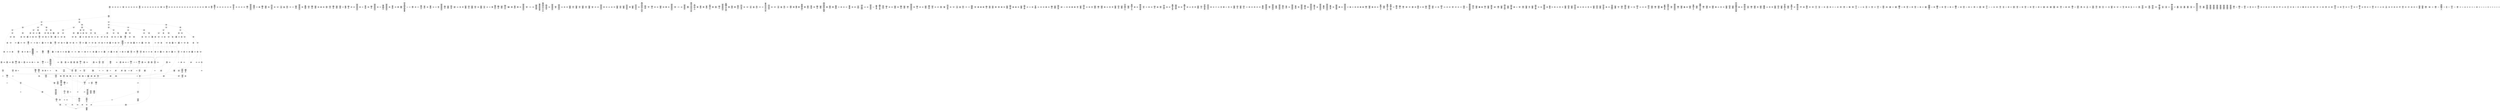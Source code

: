 /* Generated by GvGen v.1.0 (https://www.github.com/stricaud/gvgen) */

digraph G {
compound=true;
   node1 [label="[anywhere]"];
   node2 [label="# 0x0
PUSHX Data
PUSHX Data
MSTORE
PUSHX LogicData
CALLDATASIZE
LT
PUSHX Data
JUMPI
"];
   node3 [label="# 0xd
PUSHX Data
CALLDATALOAD
PUSHX BitData
SHR
PUSHX LogicData
GT
PUSHX Data
JUMPI
"];
   node4 [label="# 0x1e
PUSHX LogicData
GT
PUSHX Data
JUMPI
"];
   node5 [label="# 0x29
PUSHX LogicData
GT
PUSHX Data
JUMPI
"];
   node6 [label="# 0x34
PUSHX LogicData
GT
PUSHX Data
JUMPI
"];
   node7 [label="# 0x3f
PUSHX LogicData
EQ
PUSHX Data
JUMPI
"];
   node8 [label="# 0x4a
PUSHX LogicData
EQ
PUSHX Data
JUMPI
"];
   node9 [label="# 0x55
PUSHX LogicData
EQ
PUSHX Data
JUMPI
"];
   node10 [label="# 0x60
PUSHX LogicData
EQ
PUSHX Data
JUMPI
"];
   node11 [label="# 0x6b
PUSHX Data
REVERT
"];
   node12 [label="# 0x6f
JUMPDEST
PUSHX LogicData
EQ
PUSHX Data
JUMPI
"];
   node13 [label="# 0x7b
PUSHX LogicData
EQ
PUSHX Data
JUMPI
"];
   node14 [label="# 0x86
PUSHX LogicData
EQ
PUSHX Data
JUMPI
"];
   node15 [label="# 0x91
PUSHX LogicData
EQ
PUSHX Data
JUMPI
"];
   node16 [label="# 0x9c
PUSHX Data
REVERT
"];
   node17 [label="# 0xa0
JUMPDEST
PUSHX LogicData
GT
PUSHX Data
JUMPI
"];
   node18 [label="# 0xac
PUSHX LogicData
EQ
PUSHX Data
JUMPI
"];
   node19 [label="# 0xb7
PUSHX LogicData
EQ
PUSHX Data
JUMPI
"];
   node20 [label="# 0xc2
PUSHX LogicData
EQ
PUSHX Data
JUMPI
"];
   node21 [label="# 0xcd
PUSHX LogicData
EQ
PUSHX Data
JUMPI
"];
   node22 [label="# 0xd8
PUSHX Data
REVERT
"];
   node23 [label="# 0xdc
JUMPDEST
PUSHX LogicData
EQ
PUSHX Data
JUMPI
"];
   node24 [label="# 0xe8
PUSHX LogicData
EQ
PUSHX Data
JUMPI
"];
   node25 [label="# 0xf3
PUSHX LogicData
EQ
PUSHX Data
JUMPI
"];
   node26 [label="# 0xfe
PUSHX Data
REVERT
"];
   node27 [label="# 0x102
JUMPDEST
PUSHX LogicData
GT
PUSHX Data
JUMPI
"];
   node28 [label="# 0x10e
PUSHX LogicData
GT
PUSHX Data
JUMPI
"];
   node29 [label="# 0x119
PUSHX LogicData
EQ
PUSHX Data
JUMPI
"];
   node30 [label="# 0x124
PUSHX LogicData
EQ
PUSHX Data
JUMPI
"];
   node31 [label="# 0x12f
PUSHX LogicData
EQ
PUSHX Data
JUMPI
"];
   node32 [label="# 0x13a
PUSHX LogicData
EQ
PUSHX Data
JUMPI
"];
   node33 [label="# 0x145
PUSHX Data
REVERT
"];
   node34 [label="# 0x149
JUMPDEST
PUSHX LogicData
EQ
PUSHX Data
JUMPI
"];
   node35 [label="# 0x155
PUSHX LogicData
EQ
PUSHX Data
JUMPI
"];
   node36 [label="# 0x160
PUSHX LogicData
EQ
PUSHX Data
JUMPI
"];
   node37 [label="# 0x16b
PUSHX Data
REVERT
"];
   node38 [label="# 0x16f
JUMPDEST
PUSHX LogicData
GT
PUSHX Data
JUMPI
"];
   node39 [label="# 0x17b
PUSHX LogicData
EQ
PUSHX Data
JUMPI
"];
   node40 [label="# 0x186
PUSHX LogicData
EQ
PUSHX Data
JUMPI
"];
   node41 [label="# 0x191
PUSHX LogicData
EQ
PUSHX Data
JUMPI
"];
   node42 [label="# 0x19c
PUSHX LogicData
EQ
PUSHX Data
JUMPI
"];
   node43 [label="# 0x1a7
PUSHX Data
REVERT
"];
   node44 [label="# 0x1ab
JUMPDEST
PUSHX LogicData
EQ
PUSHX Data
JUMPI
"];
   node45 [label="# 0x1b7
PUSHX LogicData
EQ
PUSHX Data
JUMPI
"];
   node46 [label="# 0x1c2
PUSHX LogicData
EQ
PUSHX Data
JUMPI
"];
   node47 [label="# 0x1cd
PUSHX Data
REVERT
"];
   node48 [label="# 0x1d1
JUMPDEST
PUSHX LogicData
GT
PUSHX Data
JUMPI
"];
   node49 [label="# 0x1dd
PUSHX LogicData
GT
PUSHX Data
JUMPI
"];
   node50 [label="# 0x1e8
PUSHX LogicData
GT
PUSHX Data
JUMPI
"];
   node51 [label="# 0x1f3
PUSHX LogicData
EQ
PUSHX Data
JUMPI
"];
   node52 [label="# 0x1fe
PUSHX LogicData
EQ
PUSHX Data
JUMPI
"];
   node53 [label="# 0x209
PUSHX LogicData
EQ
PUSHX Data
JUMPI
"];
   node54 [label="# 0x214
PUSHX LogicData
EQ
PUSHX Data
JUMPI
"];
   node55 [label="# 0x21f
PUSHX Data
REVERT
"];
   node56 [label="# 0x223
JUMPDEST
PUSHX LogicData
EQ
PUSHX Data
JUMPI
"];
   node57 [label="# 0x22f
PUSHX LogicData
EQ
PUSHX Data
JUMPI
"];
   node58 [label="# 0x23a
PUSHX LogicData
EQ
PUSHX Data
JUMPI
"];
   node59 [label="# 0x245
PUSHX LogicData
EQ
PUSHX Data
JUMPI
"];
   node60 [label="# 0x250
PUSHX Data
REVERT
"];
   node61 [label="# 0x254
JUMPDEST
PUSHX LogicData
GT
PUSHX Data
JUMPI
"];
   node62 [label="# 0x260
PUSHX LogicData
EQ
PUSHX Data
JUMPI
"];
   node63 [label="# 0x26b
PUSHX LogicData
EQ
PUSHX Data
JUMPI
"];
   node64 [label="# 0x276
PUSHX LogicData
EQ
PUSHX Data
JUMPI
"];
   node65 [label="# 0x281
PUSHX LogicData
EQ
PUSHX Data
JUMPI
"];
   node66 [label="# 0x28c
PUSHX Data
REVERT
"];
   node67 [label="# 0x290
JUMPDEST
PUSHX LogicData
EQ
PUSHX Data
JUMPI
"];
   node68 [label="# 0x29c
PUSHX LogicData
EQ
PUSHX Data
JUMPI
"];
   node69 [label="# 0x2a7
PUSHX LogicData
EQ
PUSHX Data
JUMPI
"];
   node70 [label="# 0x2b2
PUSHX Data
REVERT
"];
   node71 [label="# 0x2b6
JUMPDEST
PUSHX LogicData
GT
PUSHX Data
JUMPI
"];
   node72 [label="# 0x2c2
PUSHX LogicData
GT
PUSHX Data
JUMPI
"];
   node73 [label="# 0x2cd
PUSHX LogicData
EQ
PUSHX Data
JUMPI
"];
   node74 [label="# 0x2d8
PUSHX LogicData
EQ
PUSHX Data
JUMPI
"];
   node75 [label="# 0x2e3
PUSHX LogicData
EQ
PUSHX Data
JUMPI
"];
   node76 [label="# 0x2ee
PUSHX LogicData
EQ
PUSHX Data
JUMPI
"];
   node77 [label="# 0x2f9
PUSHX Data
REVERT
"];
   node78 [label="# 0x2fd
JUMPDEST
PUSHX LogicData
EQ
PUSHX Data
JUMPI
"];
   node79 [label="# 0x309
PUSHX LogicData
EQ
PUSHX Data
JUMPI
"];
   node80 [label="# 0x314
PUSHX LogicData
EQ
PUSHX Data
JUMPI
"];
   node81 [label="# 0x31f
PUSHX Data
REVERT
"];
   node82 [label="# 0x323
JUMPDEST
PUSHX LogicData
GT
PUSHX Data
JUMPI
"];
   node83 [label="# 0x32f
PUSHX LogicData
EQ
PUSHX Data
JUMPI
"];
   node84 [label="# 0x33a
PUSHX LogicData
EQ
PUSHX Data
JUMPI
"];
   node85 [label="# 0x345
PUSHX LogicData
EQ
PUSHX Data
JUMPI
"];
   node86 [label="# 0x350
PUSHX LogicData
EQ
PUSHX Data
JUMPI
"];
   node87 [label="# 0x35b
PUSHX Data
REVERT
"];
   node88 [label="# 0x35f
JUMPDEST
PUSHX LogicData
EQ
PUSHX Data
JUMPI
"];
   node89 [label="# 0x36a
PUSHX LogicData
EQ
PUSHX Data
JUMPI
"];
   node90 [label="# 0x375
PUSHX LogicData
EQ
PUSHX Data
JUMPI
"];
   node91 [label="# 0x380
JUMPDEST
PUSHX Data
REVERT
"];
   node92 [label="# 0x385
JUMPDEST
CALLVALUE
ISZERO
PUSHX Data
JUMPI
"];
   node93 [label="# 0x38d
PUSHX Data
REVERT
"];
   node94 [label="# 0x391
JUMPDEST
PUSHX Data
PUSHX Data
CALLDATASIZE
PUSHX Data
PUSHX Data
JUMP
"];
   node95 [label="# 0x3a0
JUMPDEST
PUSHX Data
JUMP
"];
   node96 [label="# 0x3a5
JUMPDEST
PUSHX MemData
MLOAD
MSTORE
PUSHX ArithData
ADD
"];
   node97 [label="# 0x3af
JUMPDEST
PUSHX MemData
MLOAD
SUB
RETURN
"];
   node98 [label="# 0x3b8
JUMPDEST
CALLVALUE
ISZERO
PUSHX Data
JUMPI
"];
   node99 [label="# 0x3c0
PUSHX Data
REVERT
"];
   node100 [label="# 0x3c4
JUMPDEST
PUSHX Data
PUSHX Data
CALLDATASIZE
PUSHX Data
PUSHX Data
JUMP
"];
   node101 [label="# 0x3d3
JUMPDEST
PUSHX Data
JUMP
"];
   node102 [label="# 0x3d8
JUMPDEST
PUSHX MemData
MLOAD
ISZERO
ISZERO
MSTORE
PUSHX ArithData
ADD
PUSHX Data
JUMP
"];
   node103 [label="# 0x3e8
JUMPDEST
CALLVALUE
ISZERO
PUSHX Data
JUMPI
"];
   node104 [label="# 0x3f0
PUSHX Data
REVERT
"];
   node105 [label="# 0x3f4
JUMPDEST
PUSHX Data
PUSHX Data
CALLDATASIZE
PUSHX Data
PUSHX Data
JUMP
"];
   node106 [label="# 0x403
JUMPDEST
PUSHX Data
JUMP
"];
   node107 [label="# 0x408
JUMPDEST
STOP
"];
   node108 [label="# 0x40a
JUMPDEST
CALLVALUE
ISZERO
PUSHX Data
JUMPI
"];
   node109 [label="# 0x412
PUSHX Data
REVERT
"];
   node110 [label="# 0x416
JUMPDEST
PUSHX Data
PUSHX Data
JUMP
"];
   node111 [label="# 0x41f
JUMPDEST
PUSHX MemData
MLOAD
PUSHX Data
PUSHX Data
JUMP
"];
   node112 [label="# 0x42c
JUMPDEST
CALLVALUE
ISZERO
PUSHX Data
JUMPI
"];
   node113 [label="# 0x434
PUSHX Data
REVERT
"];
   node114 [label="# 0x438
JUMPDEST
PUSHX Data
PUSHX Data
CALLDATASIZE
PUSHX Data
PUSHX Data
JUMP
"];
   node115 [label="# 0x447
JUMPDEST
PUSHX Data
JUMP
"];
   node116 [label="# 0x44c
JUMPDEST
CALLVALUE
ISZERO
PUSHX Data
JUMPI
"];
   node117 [label="# 0x454
PUSHX Data
REVERT
"];
   node118 [label="# 0x458
JUMPDEST
PUSHX Data
PUSHX Data
CALLDATASIZE
PUSHX Data
PUSHX Data
JUMP
"];
   node119 [label="# 0x467
JUMPDEST
PUSHX Data
JUMP
"];
   node120 [label="# 0x46c
JUMPDEST
CALLVALUE
ISZERO
PUSHX Data
JUMPI
"];
   node121 [label="# 0x474
PUSHX Data
REVERT
"];
   node122 [label="# 0x478
JUMPDEST
PUSHX Data
PUSHX Data
CALLDATASIZE
PUSHX Data
PUSHX Data
JUMP
"];
   node123 [label="# 0x487
JUMPDEST
PUSHX Data
JUMP
"];
   node124 [label="# 0x48c
JUMPDEST
CALLVALUE
ISZERO
PUSHX Data
JUMPI
"];
   node125 [label="# 0x494
PUSHX Data
REVERT
"];
   node126 [label="# 0x498
JUMPDEST
PUSHX Data
PUSHX Data
CALLDATASIZE
PUSHX Data
PUSHX Data
JUMP
"];
   node127 [label="# 0x4a7
JUMPDEST
PUSHX Data
JUMP
"];
   node128 [label="# 0x4ac
JUMPDEST
CALLVALUE
ISZERO
PUSHX Data
JUMPI
"];
   node129 [label="# 0x4b4
PUSHX Data
REVERT
"];
   node130 [label="# 0x4b8
JUMPDEST
PUSHX Data
PUSHX Data
CALLDATASIZE
PUSHX Data
PUSHX Data
JUMP
"];
   node131 [label="# 0x4c7
JUMPDEST
PUSHX Data
JUMP
"];
   node132 [label="# 0x4cc
JUMPDEST
CALLVALUE
ISZERO
PUSHX Data
JUMPI
"];
   node133 [label="# 0x4d4
PUSHX Data
REVERT
"];
   node134 [label="# 0x4d8
JUMPDEST
PUSHX Data
PUSHX Data
CALLDATASIZE
PUSHX Data
PUSHX Data
JUMP
"];
   node135 [label="# 0x4e7
JUMPDEST
PUSHX Data
MSTORE
PUSHX Data
MSTORE
PUSHX Data
SHA3
PUSHX ArithData
ADD
SLOAD
JUMP
"];
   node136 [label="# 0x4fc
JUMPDEST
CALLVALUE
ISZERO
PUSHX Data
JUMPI
"];
   node137 [label="# 0x504
PUSHX Data
REVERT
"];
   node138 [label="# 0x508
JUMPDEST
PUSHX Data
PUSHX Data
CALLDATASIZE
PUSHX Data
PUSHX Data
JUMP
"];
   node139 [label="# 0x517
JUMPDEST
PUSHX Data
JUMP
"];
   node140 [label="# 0x51c
JUMPDEST
CALLVALUE
ISZERO
PUSHX Data
JUMPI
"];
   node141 [label="# 0x524
PUSHX Data
REVERT
"];
   node142 [label="# 0x528
JUMPDEST
PUSHX Data
PUSHX Data
CALLDATASIZE
PUSHX Data
PUSHX Data
JUMP
"];
   node143 [label="# 0x537
JUMPDEST
PUSHX Data
JUMP
"];
   node144 [label="# 0x53c
JUMPDEST
CALLVALUE
ISZERO
PUSHX Data
JUMPI
"];
   node145 [label="# 0x544
PUSHX Data
REVERT
"];
   node146 [label="# 0x548
JUMPDEST
PUSHX Data
PUSHX Data
CALLDATASIZE
PUSHX Data
PUSHX Data
JUMP
"];
   node147 [label="# 0x557
JUMPDEST
PUSHX Data
JUMP
"];
   node148 [label="# 0x55c
JUMPDEST
CALLVALUE
ISZERO
PUSHX Data
JUMPI
"];
   node149 [label="# 0x564
PUSHX Data
REVERT
"];
   node150 [label="# 0x568
JUMPDEST
PUSHX Data
PUSHX Data
CALLDATASIZE
PUSHX Data
PUSHX Data
JUMP
"];
   node151 [label="# 0x577
JUMPDEST
PUSHX Data
JUMP
"];
   node152 [label="# 0x57c
JUMPDEST
CALLVALUE
ISZERO
PUSHX Data
JUMPI
"];
   node153 [label="# 0x584
PUSHX Data
REVERT
"];
   node154 [label="# 0x588
JUMPDEST
PUSHX Data
PUSHX Data
CALLDATASIZE
PUSHX Data
PUSHX Data
JUMP
"];
   node155 [label="# 0x597
JUMPDEST
PUSHX Data
JUMP
"];
   node156 [label="# 0x59c
JUMPDEST
CALLVALUE
ISZERO
PUSHX Data
JUMPI
"];
   node157 [label="# 0x5a4
PUSHX Data
REVERT
"];
   node158 [label="# 0x5a8
JUMPDEST
PUSHX Data
PUSHX Data
JUMP
"];
   node159 [label="# 0x5b1
JUMPDEST
CALLVALUE
ISZERO
PUSHX Data
JUMPI
"];
   node160 [label="# 0x5b9
PUSHX Data
REVERT
"];
   node161 [label="# 0x5bd
JUMPDEST
PUSHX Data
PUSHX Data
CALLDATASIZE
PUSHX Data
PUSHX Data
JUMP
"];
   node162 [label="# 0x5cc
JUMPDEST
PUSHX Data
JUMP
"];
   node163 [label="# 0x5d1
JUMPDEST
CALLVALUE
ISZERO
PUSHX Data
JUMPI
"];
   node164 [label="# 0x5d9
PUSHX Data
REVERT
"];
   node165 [label="# 0x5dd
JUMPDEST
PUSHX Data
PUSHX Data
CALLDATASIZE
PUSHX Data
PUSHX Data
JUMP
"];
   node166 [label="# 0x5ec
JUMPDEST
PUSHX Data
JUMP
"];
   node167 [label="# 0x5f1
JUMPDEST
PUSHX MemData
MLOAD
PUSHX Data
PUSHX Data
JUMP
"];
   node168 [label="# 0x5fe
JUMPDEST
CALLVALUE
ISZERO
PUSHX Data
JUMPI
"];
   node169 [label="# 0x606
PUSHX Data
REVERT
"];
   node170 [label="# 0x60a
JUMPDEST
PUSHX Data
PUSHX Data
CALLDATASIZE
PUSHX Data
PUSHX Data
JUMP
"];
   node171 [label="# 0x619
JUMPDEST
PUSHX Data
JUMP
"];
   node172 [label="# 0x61e
JUMPDEST
CALLVALUE
ISZERO
PUSHX Data
JUMPI
"];
   node173 [label="# 0x626
PUSHX Data
REVERT
"];
   node174 [label="# 0x62a
JUMPDEST
PUSHX Data
PUSHX Data
CALLDATASIZE
PUSHX Data
PUSHX Data
JUMP
"];
   node175 [label="# 0x639
JUMPDEST
PUSHX Data
MSTORE
PUSHX Data
PUSHX Data
MSTORE
PUSHX Data
SHA3
SLOAD
ISZERO
ISZERO
JUMP
"];
   node176 [label="# 0x64d
JUMPDEST
CALLVALUE
ISZERO
PUSHX Data
JUMPI
"];
   node177 [label="# 0x655
PUSHX Data
REVERT
"];
   node178 [label="# 0x659
JUMPDEST
PUSHX Data
PUSHX Data
CALLDATASIZE
PUSHX Data
PUSHX Data
JUMP
"];
   node179 [label="# 0x668
JUMPDEST
PUSHX Data
JUMP
"];
   node180 [label="# 0x66d
JUMPDEST
CALLVALUE
ISZERO
PUSHX Data
JUMPI
"];
   node181 [label="# 0x675
PUSHX Data
REVERT
"];
   node182 [label="# 0x679
JUMPDEST
PUSHX Data
PUSHX Data
CALLDATASIZE
PUSHX Data
PUSHX Data
JUMP
"];
   node183 [label="# 0x688
JUMPDEST
PUSHX Data
JUMP
"];
   node184 [label="# 0x68d
JUMPDEST
CALLVALUE
ISZERO
PUSHX Data
JUMPI
"];
   node185 [label="# 0x695
PUSHX Data
REVERT
"];
   node186 [label="# 0x699
JUMPDEST
PUSHX StorData
SLOAD
PUSHX BitData
AND
PUSHX Data
JUMP
"];
   node187 [label="# 0x6a5
JUMPDEST
CALLVALUE
ISZERO
PUSHX Data
JUMPI
"];
   node188 [label="# 0x6ad
PUSHX Data
REVERT
"];
   node189 [label="# 0x6b1
JUMPDEST
PUSHX Data
PUSHX Data
CALLDATASIZE
PUSHX Data
PUSHX Data
JUMP
"];
   node190 [label="# 0x6c0
JUMPDEST
PUSHX Data
JUMP
"];
   node191 [label="# 0x6c5
JUMPDEST
PUSHX Data
PUSHX Data
CALLDATASIZE
PUSHX Data
PUSHX Data
JUMP
"];
   node192 [label="# 0x6d3
JUMPDEST
PUSHX Data
JUMP
"];
   node193 [label="# 0x6d8
JUMPDEST
CALLVALUE
ISZERO
PUSHX Data
JUMPI
"];
   node194 [label="# 0x6e0
PUSHX Data
REVERT
"];
   node195 [label="# 0x6e4
JUMPDEST
PUSHX Data
PUSHX Data
CALLDATASIZE
PUSHX Data
PUSHX Data
JUMP
"];
   node196 [label="# 0x6f3
JUMPDEST
PUSHX Data
JUMP
"];
   node197 [label="# 0x6f8
JUMPDEST
CALLVALUE
ISZERO
PUSHX Data
JUMPI
"];
   node198 [label="# 0x700
PUSHX Data
REVERT
"];
   node199 [label="# 0x704
JUMPDEST
PUSHX Data
PUSHX Data
CALLDATASIZE
PUSHX Data
PUSHX Data
JUMP
"];
   node200 [label="# 0x713
JUMPDEST
PUSHX Data
JUMP
"];
   node201 [label="# 0x718
JUMPDEST
CALLVALUE
ISZERO
PUSHX Data
JUMPI
"];
   node202 [label="# 0x720
PUSHX Data
REVERT
"];
   node203 [label="# 0x724
JUMPDEST
PUSHX Data
PUSHX Data
JUMP
"];
   node204 [label="# 0x72d
JUMPDEST
CALLVALUE
ISZERO
PUSHX Data
JUMPI
"];
   node205 [label="# 0x735
PUSHX Data
REVERT
"];
   node206 [label="# 0x739
JUMPDEST
PUSHX Data
PUSHX Data
CALLDATASIZE
PUSHX Data
PUSHX Data
JUMP
"];
   node207 [label="# 0x748
JUMPDEST
PUSHX Data
JUMP
"];
   node208 [label="# 0x74d
JUMPDEST
CALLVALUE
ISZERO
PUSHX Data
JUMPI
"];
   node209 [label="# 0x755
PUSHX Data
REVERT
"];
   node210 [label="# 0x759
JUMPDEST
PUSHX Data
PUSHX Data
CALLDATASIZE
PUSHX Data
PUSHX Data
JUMP
"];
   node211 [label="# 0x768
JUMPDEST
PUSHX Data
JUMP
"];
   node212 [label="# 0x76d
JUMPDEST
CALLVALUE
ISZERO
PUSHX Data
JUMPI
"];
   node213 [label="# 0x775
PUSHX Data
REVERT
"];
   node214 [label="# 0x779
JUMPDEST
PUSHX Data
PUSHX Data
JUMP
"];
   node215 [label="# 0x782
JUMPDEST
CALLVALUE
ISZERO
PUSHX Data
JUMPI
"];
   node216 [label="# 0x78a
PUSHX Data
REVERT
"];
   node217 [label="# 0x78e
JUMPDEST
PUSHX StorData
SLOAD
PUSHX MemData
MLOAD
PUSHX ArithData
PUSHX BitData
PUSHX BitData
SHL
SUB
AND
MSTORE
PUSHX ArithData
ADD
PUSHX Data
JUMP
"];
   node218 [label="# 0x7aa
JUMPDEST
CALLVALUE
ISZERO
PUSHX Data
JUMPI
"];
   node219 [label="# 0x7b2
PUSHX Data
REVERT
"];
   node220 [label="# 0x7b6
JUMPDEST
PUSHX Data
PUSHX Data
CALLDATASIZE
PUSHX Data
PUSHX Data
JUMP
"];
   node221 [label="# 0x7c5
JUMPDEST
PUSHX Data
JUMP
"];
   node222 [label="# 0x7ca
JUMPDEST
CALLVALUE
ISZERO
PUSHX Data
JUMPI
"];
   node223 [label="# 0x7d2
PUSHX Data
REVERT
"];
   node224 [label="# 0x7d6
JUMPDEST
PUSHX Data
PUSHX Data
CALLDATASIZE
PUSHX Data
PUSHX Data
JUMP
"];
   node225 [label="# 0x7e5
JUMPDEST
PUSHX Data
JUMP
"];
   node226 [label="# 0x7ea
JUMPDEST
CALLVALUE
ISZERO
PUSHX Data
JUMPI
"];
   node227 [label="# 0x7f2
PUSHX Data
REVERT
"];
   node228 [label="# 0x7f6
JUMPDEST
PUSHX Data
PUSHX Data
JUMP
"];
   node229 [label="# 0x7ff
JUMPDEST
CALLVALUE
ISZERO
PUSHX Data
JUMPI
"];
   node230 [label="# 0x807
PUSHX Data
REVERT
"];
   node231 [label="# 0x80b
JUMPDEST
PUSHX Data
PUSHX Data
JUMP
"];
   node232 [label="# 0x814
JUMPDEST
CALLVALUE
ISZERO
PUSHX Data
JUMPI
"];
   node233 [label="# 0x81c
PUSHX Data
REVERT
"];
   node234 [label="# 0x820
JUMPDEST
PUSHX Data
PUSHX Data
CALLDATASIZE
PUSHX Data
PUSHX Data
JUMP
"];
   node235 [label="# 0x82f
JUMPDEST
PUSHX Data
JUMP
"];
   node236 [label="# 0x834
JUMPDEST
CALLVALUE
ISZERO
PUSHX Data
JUMPI
"];
   node237 [label="# 0x83c
PUSHX Data
REVERT
"];
   node238 [label="# 0x840
JUMPDEST
PUSHX Data
PUSHX Data
CALLDATASIZE
PUSHX Data
PUSHX Data
JUMP
"];
   node239 [label="# 0x84f
JUMPDEST
PUSHX Data
JUMP
"];
   node240 [label="# 0x854
JUMPDEST
CALLVALUE
ISZERO
PUSHX Data
JUMPI
"];
   node241 [label="# 0x85c
PUSHX Data
REVERT
"];
   node242 [label="# 0x860
JUMPDEST
PUSHX Data
PUSHX Data
CALLDATASIZE
PUSHX Data
PUSHX Data
JUMP
"];
   node243 [label="# 0x86f
JUMPDEST
PUSHX Data
JUMP
"];
   node244 [label="# 0x874
JUMPDEST
CALLVALUE
ISZERO
PUSHX Data
JUMPI
"];
   node245 [label="# 0x87c
PUSHX Data
REVERT
"];
   node246 [label="# 0x880
JUMPDEST
PUSHX Data
PUSHX Data
JUMP
"];
   node247 [label="# 0x889
JUMPDEST
CALLVALUE
ISZERO
PUSHX Data
JUMPI
"];
   node248 [label="# 0x891
PUSHX Data
REVERT
"];
   node249 [label="# 0x895
JUMPDEST
PUSHX Data
PUSHX Data
CALLDATASIZE
PUSHX Data
PUSHX Data
JUMP
"];
   node250 [label="# 0x8a4
JUMPDEST
PUSHX Data
JUMP
"];
   node251 [label="# 0x8a9
JUMPDEST
PUSHX MemData
MLOAD
PUSHX Data
PUSHX Data
JUMP
"];
   node252 [label="# 0x8bf
JUMPDEST
CALLVALUE
ISZERO
PUSHX Data
JUMPI
"];
   node253 [label="# 0x8c7
PUSHX Data
REVERT
"];
   node254 [label="# 0x8cb
JUMPDEST
PUSHX Data
PUSHX Data
CALLDATASIZE
PUSHX Data
PUSHX Data
JUMP
"];
   node255 [label="# 0x8da
JUMPDEST
PUSHX Data
JUMP
"];
   node256 [label="# 0x8df
JUMPDEST
CALLVALUE
ISZERO
PUSHX Data
JUMPI
"];
   node257 [label="# 0x8e7
PUSHX Data
REVERT
"];
   node258 [label="# 0x8eb
JUMPDEST
PUSHX Data
PUSHX Data
CALLDATASIZE
PUSHX Data
PUSHX Data
JUMP
"];
   node259 [label="# 0x8fa
JUMPDEST
PUSHX Data
MSTORE
PUSHX Data
PUSHX Data
MSTORE
PUSHX Data
SHA3
SLOAD
JUMP
"];
   node260 [label="# 0x90c
JUMPDEST
CALLVALUE
ISZERO
PUSHX Data
JUMPI
"];
   node261 [label="# 0x914
PUSHX Data
REVERT
"];
   node262 [label="# 0x918
JUMPDEST
PUSHX Data
PUSHX Data
JUMP
"];
   node263 [label="# 0x921
JUMPDEST
CALLVALUE
ISZERO
PUSHX Data
JUMPI
"];
   node264 [label="# 0x929
PUSHX Data
REVERT
"];
   node265 [label="# 0x92d
JUMPDEST
PUSHX Data
PUSHX Data
CALLDATASIZE
PUSHX Data
PUSHX Data
JUMP
"];
   node266 [label="# 0x93c
JUMPDEST
PUSHX Data
MSTORE
PUSHX ArithData
PUSHX Data
MSTORE
PUSHX Data
SHA3
PUSHX ArithData
PUSHX BitData
PUSHX BitData
SHL
SUB
AND
MSTORE
ADD
MSTORE
SHA3
SLOAD
JUMP
"];
   node267 [label="# 0x967
JUMPDEST
CALLVALUE
ISZERO
PUSHX Data
JUMPI
"];
   node268 [label="# 0x96f
PUSHX Data
REVERT
"];
   node269 [label="# 0x973
JUMPDEST
PUSHX Data
PUSHX Data
CALLDATASIZE
PUSHX Data
PUSHX Data
JUMP
"];
   node270 [label="# 0x982
JUMPDEST
PUSHX Data
JUMP
"];
   node271 [label="# 0x987
JUMPDEST
CALLVALUE
ISZERO
PUSHX Data
JUMPI
"];
   node272 [label="# 0x98f
PUSHX Data
REVERT
"];
   node273 [label="# 0x993
JUMPDEST
PUSHX Data
PUSHX Data
CALLDATASIZE
PUSHX Data
PUSHX Data
JUMP
"];
   node274 [label="# 0x9a2
JUMPDEST
PUSHX Data
JUMP
"];
   node275 [label="# 0x9a7
JUMPDEST
CALLVALUE
ISZERO
PUSHX Data
JUMPI
"];
   node276 [label="# 0x9af
PUSHX Data
REVERT
"];
   node277 [label="# 0x9b3
JUMPDEST
PUSHX Data
PUSHX Data
CALLDATASIZE
PUSHX Data
PUSHX Data
JUMP
"];
   node278 [label="# 0x9c2
JUMPDEST
PUSHX Data
JUMP
"];
   node279 [label="# 0x9c7
JUMPDEST
CALLVALUE
ISZERO
PUSHX Data
JUMPI
"];
   node280 [label="# 0x9cf
PUSHX Data
REVERT
"];
   node281 [label="# 0x9d3
JUMPDEST
PUSHX Data
PUSHX Data
CALLDATASIZE
PUSHX Data
PUSHX Data
JUMP
"];
   node282 [label="# 0x9e2
JUMPDEST
PUSHX Data
JUMP
"];
   node283 [label="# 0x9e7
JUMPDEST
CALLVALUE
ISZERO
PUSHX Data
JUMPI
"];
   node284 [label="# 0x9ef
PUSHX Data
REVERT
"];
   node285 [label="# 0x9f3
JUMPDEST
PUSHX Data
PUSHX Data
JUMP
"];
   node286 [label="# 0x9fc
JUMPDEST
CALLVALUE
ISZERO
PUSHX Data
JUMPI
"];
   node287 [label="# 0xa04
PUSHX Data
REVERT
"];
   node288 [label="# 0xa08
JUMPDEST
PUSHX Data
PUSHX Data
CALLDATASIZE
PUSHX Data
PUSHX Data
JUMP
"];
   node289 [label="# 0xa17
JUMPDEST
PUSHX Data
JUMP
"];
   node290 [label="# 0xa1c
JUMPDEST
CALLVALUE
ISZERO
PUSHX Data
JUMPI
"];
   node291 [label="# 0xa24
PUSHX Data
REVERT
"];
   node292 [label="# 0xa28
JUMPDEST
PUSHX Data
PUSHX Data
CALLDATASIZE
PUSHX Data
PUSHX Data
JUMP
"];
   node293 [label="# 0xa37
JUMPDEST
PUSHX Data
JUMP
"];
   node294 [label="# 0xa3c
JUMPDEST
CALLVALUE
ISZERO
PUSHX Data
JUMPI
"];
   node295 [label="# 0xa44
PUSHX Data
REVERT
"];
   node296 [label="# 0xa48
JUMPDEST
PUSHX Data
PUSHX Data
JUMP
"];
   node297 [label="# 0xa51
JUMPDEST
CALLVALUE
ISZERO
PUSHX Data
JUMPI
"];
   node298 [label="# 0xa59
PUSHX Data
REVERT
"];
   node299 [label="# 0xa5d
JUMPDEST
PUSHX Data
PUSHX Data
CALLDATASIZE
PUSHX Data
PUSHX Data
JUMP
"];
   node300 [label="# 0xa6c
JUMPDEST
PUSHX ArithData
PUSHX BitData
PUSHX BitData
SHL
SUB
AND
PUSHX Data
MSTORE
PUSHX Data
PUSHX Data
MSTORE
PUSHX Data
SHA3
AND
MSTORE
MSTORE
SHA3
SLOAD
PUSHX BitData
AND
JUMP
"];
   node301 [label="# 0xa9a
JUMPDEST
PUSHX Data
PUSHX Data
CALLDATASIZE
PUSHX Data
PUSHX Data
JUMP
"];
   node302 [label="# 0xaa8
JUMPDEST
PUSHX Data
JUMP
"];
   node303 [label="# 0xaad
JUMPDEST
CALLVALUE
ISZERO
PUSHX Data
JUMPI
"];
   node304 [label="# 0xab5
PUSHX Data
REVERT
"];
   node305 [label="# 0xab9
JUMPDEST
PUSHX Data
PUSHX Data
CALLDATASIZE
PUSHX Data
PUSHX Data
JUMP
"];
   node306 [label="# 0xac8
JUMPDEST
PUSHX Data
JUMP
"];
   node307 [label="# 0xacd
JUMPDEST
CALLVALUE
ISZERO
PUSHX Data
JUMPI
"];
   node308 [label="# 0xad5
PUSHX Data
REVERT
"];
   node309 [label="# 0xad9
JUMPDEST
PUSHX Data
PUSHX Data
CALLDATASIZE
PUSHX Data
PUSHX Data
JUMP
"];
   node310 [label="# 0xae8
JUMPDEST
PUSHX Data
JUMP
"];
   node311 [label="# 0xaed
JUMPDEST
CALLVALUE
ISZERO
PUSHX Data
JUMPI
"];
   node312 [label="# 0xaf5
PUSHX Data
REVERT
"];
   node313 [label="# 0xaf9
JUMPDEST
PUSHX Data
PUSHX Data
CALLDATASIZE
PUSHX Data
PUSHX Data
JUMP
"];
   node314 [label="# 0xb08
JUMPDEST
PUSHX Data
JUMP
"];
   node315 [label="# 0xb0d
JUMPDEST
PUSHX Data
PUSHX ArithData
PUSHX BitData
PUSHX BitData
SHL
SUB
AND
PUSHX Data
JUMPI
"];
   node316 [label="# 0xb1e
PUSHX MemData
MLOAD
PUSHX BitData
PUSHX BitData
SHL
MSTORE
PUSHX Data
PUSHX ArithData
ADD
MSTORE
PUSHX Data
PUSHX ArithData
ADD
MSTORE
PUSHX Data
PUSHX ArithData
ADD
MSTORE
PUSHX BitData
PUSHX BitData
SHL
PUSHX ArithData
ADD
MSTORE
PUSHX ArithData
ADD
"];
   node317 [label="# 0xb75
JUMPDEST
PUSHX MemData
MLOAD
SUB
REVERT
"];
   node318 [label="# 0xb7e
JUMPDEST
PUSHX Data
MSTORE
PUSHX Data
PUSHX Data
MSTORE
PUSHX Data
SHA3
PUSHX ArithData
PUSHX BitData
PUSHX BitData
SHL
SUB
AND
MSTORE
MSTORE
SHA3
SLOAD
"];
   node319 [label="# 0xba3
JUMPDEST
JUMP
"];
   node320 [label="# 0xba9
JUMPDEST
PUSHX Data
PUSHX Data
PUSHX Data
JUMP
"];
   node321 [label="# 0xbb4
JUMPDEST
PUSHX StorData
SLOAD
PUSHX ArithData
PUSHX BitData
PUSHX BitData
SHL
SUB
AND
CALLER
EQ
PUSHX Data
JUMPI
"];
   node322 [label="# 0xbc7
PUSHX MemData
MLOAD
PUSHX BitData
PUSHX BitData
SHL
MSTORE
PUSHX ArithData
ADD
PUSHX Data
PUSHX Data
JUMP
"];
   node323 [label="# 0xbde
JUMPDEST
PUSHX Data
PUSHX Data
JUMP
"];
   node324 [label="# 0xbe7
JUMPDEST
JUMP
"];
   node325 [label="# 0xbea
JUMPDEST
PUSHX Data
PUSHX StorData
SLOAD
PUSHX Data
PUSHX Data
JUMP
"];
   node326 [label="# 0xbf9
JUMPDEST
PUSHX ArithData
ADD
PUSHX ArithData
DIV
MUL
PUSHX ArithData
ADD
PUSHX MemData
MLOAD
ADD
PUSHX Data
MSTORE
MSTORE
PUSHX ArithData
ADD
SLOAD
PUSHX Data
PUSHX Data
JUMP
"];
   node327 [label="# 0xc25
JUMPDEST
ISZERO
PUSHX Data
JUMPI
"];
   node328 [label="# 0xc2c
PUSHX LogicData
LT
PUSHX Data
JUMPI
"];
   node329 [label="# 0xc34
PUSHX ArithData
SLOAD
DIV
MUL
MSTORE
PUSHX ArithData
ADD
PUSHX Data
JUMP
"];
   node330 [label="# 0xc47
JUMPDEST
ADD
PUSHX Data
MSTORE
PUSHX Data
PUSHX Data
SHA3
"];
   node331 [label="# 0xc55
JUMPDEST
SLOAD
MSTORE
PUSHX ArithData
ADD
PUSHX ArithData
ADD
GT
PUSHX Data
JUMPI
"];
   node332 [label="# 0xc69
SUB
PUSHX BitData
AND
ADD
"];
   node333 [label="# 0xc72
JUMPDEST
JUMP
"];
   node334 [label="# 0xc7c
JUMPDEST
PUSHX LogicData
MSTORE
PUSHX Data
PUSHX Data
MSTORE
PUSHX Data
SHA3
SLOAD
PUSHX Data
LT
PUSHX Data
JUMPI
"];
   node335 [label="# 0xc94
PUSHX MemData
MLOAD
PUSHX BitData
PUSHX BitData
SHL
MSTORE
PUSHX Data
PUSHX ArithData
ADD
MSTORE
PUSHX Data
PUSHX ArithData
ADD
MSTORE
PUSHX BitData
PUSHX BitData
SHL
PUSHX ArithData
ADD
MSTORE
PUSHX ArithData
ADD
PUSHX Data
JUMP
"];
   node336 [label="# 0xcd4
JUMPDEST
PUSHX Data
PUSHX Data
JUMP
"];
   node337 [label="# 0xcdd
JUMPDEST
PUSHX Data
MSTORE
PUSHX Data
PUSHX ArithData
MSTORE
PUSHX MemData
SHA3
MLOAD
PUSHX Data
PUSHX ArithData
ADD
ADD
PUSHX Data
JUMP
"];
   node338 [label="# 0xd00
JUMPDEST
PUSHX MemData
MLOAD
PUSHX ArithData
SUB
SUB
MSTORE
PUSHX Data
MSTORE
JUMP
"];
   node339 [label="# 0xd16
JUMPDEST
PUSHX StorData
SLOAD
PUSHX ArithData
PUSHX BitData
PUSHX BitData
SHL
SUB
AND
CALLER
EQ
PUSHX Data
JUMPI
"];
   node340 [label="# 0xd29
PUSHX MemData
MLOAD
PUSHX BitData
PUSHX BitData
SHL
MSTORE
PUSHX ArithData
ADD
PUSHX Data
PUSHX Data
JUMP
"];
   node341 [label="# 0xd40
JUMPDEST
PUSHX Data
PUSHX Data
JUMP
"];
   node342 [label="# 0xd49
JUMPDEST
PUSHX Data
PUSHX Data
PUSHX Data
JUMP
"];
   node343 [label="# 0xd54
JUMPDEST
PUSHX Data
PUSHX Data
JUMP
"];
   node344 [label="# 0xd5d
JUMPDEST
PUSHX MemData
MLOAD
PUSHX ArithData
ADD
PUSHX Data
PUSHX Data
JUMP
"];
   node345 [label="# 0xd6e
JUMPDEST
PUSHX MemData
MLOAD
PUSHX ArithData
SUB
SUB
MSTORE
PUSHX Data
MSTORE
JUMP
"];
   node346 [label="# 0xd85
JUMPDEST
PUSHX StorData
SLOAD
PUSHX ArithData
PUSHX BitData
PUSHX BitData
SHL
SUB
AND
CALLER
EQ
PUSHX Data
JUMPI
"];
   node347 [label="# 0xd98
PUSHX MemData
MLOAD
PUSHX BitData
PUSHX BitData
SHL
MSTORE
PUSHX ArithData
ADD
PUSHX Data
PUSHX Data
JUMP
"];
   node348 [label="# 0xdaf
JUMPDEST
PUSHX Data
PUSHX MemData
MLOAD
PUSHX ArithData
ADD
PUSHX Data
MSTORE
PUSHX Data
MSTORE
PUSHX Data
JUMP
"];
   node349 [label="# 0xdca
JUMPDEST
JUMP
"];
   node350 [label="# 0xdcf
JUMPDEST
PUSHX Data
MSTORE
PUSHX Data
PUSHX Data
MSTORE
PUSHX Data
SHA3
SLOAD
PUSHX Data
JUMP
"];
   node351 [label="# 0xde3
JUMPDEST
PUSHX ArithData
PUSHX BitData
PUSHX BitData
SHL
SUB
AND
CALLER
EQ
PUSHX Data
JUMPI
"];
   node352 [label="# 0xdf5
PUSHX Data
CALLER
PUSHX Data
JUMP
"];
   node353 [label="# 0xdff
JUMPDEST
PUSHX Data
JUMPI
"];
   node354 [label="# 0xe04
PUSHX MemData
MLOAD
PUSHX BitData
PUSHX BitData
SHL
MSTORE
PUSHX Data
PUSHX ArithData
ADD
MSTORE
PUSHX Data
PUSHX ArithData
ADD
MSTORE
PUSHX Data
PUSHX ArithData
ADD
MSTORE
PUSHX BitData
PUSHX BitData
SHL
PUSHX ArithData
ADD
MSTORE
PUSHX ArithData
ADD
PUSHX Data
JUMP
"];
   node355 [label="# 0xe66
JUMPDEST
PUSHX Data
PUSHX Data
JUMP
"];
   node356 [label="# 0xe73
JUMPDEST
JUMP
"];
   node357 [label="# 0xe7a
JUMPDEST
PUSHX Data
MSTORE
PUSHX Data
MSTORE
PUSHX Data
SHA3
PUSHX ArithData
ADD
SLOAD
PUSHX Data
CALLER
PUSHX Data
JUMP
"];
   node358 [label="# 0xe96
JUMPDEST
PUSHX Data
PUSHX Data
JUMP
"];
   node359 [label="# 0xea0
JUMPDEST
PUSHX ArithData
PUSHX BitData
PUSHX BitData
SHL
SUB
AND
CALLER
EQ
PUSHX Data
JUMPI
"];
   node360 [label="# 0xeb1
PUSHX MemData
MLOAD
PUSHX BitData
PUSHX BitData
SHL
MSTORE
PUSHX Data
PUSHX ArithData
ADD
MSTORE
PUSHX Data
PUSHX ArithData
ADD
MSTORE
PUSHX Data
PUSHX ArithData
ADD
MSTORE
PUSHX BitData
PUSHX BitData
SHL
PUSHX ArithData
ADD
MSTORE
PUSHX ArithData
ADD
PUSHX Data
JUMP
"];
   node361 [label="# 0xf10
JUMPDEST
PUSHX Data
PUSHX Data
JUMP
"];
   node362 [label="# 0xf1a
JUMPDEST
JUMP
"];
   node363 [label="# 0xf1e
JUMPDEST
PUSHX Data
MSTORE
PUSHX Data
PUSHX Data
MSTORE
PUSHX Data
SHA3
PUSHX ArithData
ADD
SLOAD
PUSHX ArithData
PUSHX BitData
PUSHX BitData
SHL
SUB
AND
CALLER
EQ
PUSHX Data
JUMPI
"];
   node364 [label="# 0xf40
PUSHX MemData
MLOAD
PUSHX BitData
PUSHX BitData
SHL
MSTORE
PUSHX Data
PUSHX ArithData
ADD
MSTORE
PUSHX Data
PUSHX ArithData
ADD
MSTORE
PUSHX Data
PUSHX ArithData
ADD
MSTORE
PUSHX BitData
PUSHX BitData
SHL
PUSHX ArithData
ADD
MSTORE
PUSHX ArithData
ADD
PUSHX Data
JUMP
"];
   node365 [label="# 0xf9f
JUMPDEST
PUSHX Data
PUSHX Data
JUMP
"];
   node366 [label="# 0xfaa
JUMPDEST
PUSHX Data
MSTORE
PUSHX Data
PUSHX Data
MSTORE
PUSHX Data
SHA3
SLOAD
PUSHX LogicData
EQ
ISZERO
PUSHX Data
JUMPI
"];
   node367 [label="# 0xfe1
PUSHX Data
PUSHX Data
JUMP
"];
   node368 [label="# 0xfe8
JUMPDEST
PUSHX Data
PUSHX Data
CALLER
PUSHX Data
JUMP
"];
   node369 [label="# 0xff4
JUMPDEST
PUSHX Data
PUSHX MemData
MLOAD
PUSHX ArithData
ADD
PUSHX Data
PUSHX Data
JUMP
"];
   node370 [label="# 0x1009
JUMPDEST
PUSHX MemData
MLOAD
PUSHX ArithData
SUB
SUB
MSTORE
PUSHX Data
MSTORE
MLOAD
PUSHX ArithData
ADD
SHA3
PUSHX Data
PUSHX ArithData
MUL
PUSHX ArithData
ADD
PUSHX MemData
MLOAD
ADD
PUSHX Data
MSTORE
MSTORE
PUSHX ArithData
ADD
PUSHX ArithData
MUL
CALLDATACOPY
PUSHX Data
ADD
MSTORE
MSTORE
PUSHX Data
PUSHX Data
MSTORE
PUSHX Data
SHA3
SLOAD
PUSHX Data
JUMP
"];
   node371 [label="# 0x106c
JUMPDEST
"];
   node372 [label="# 0x1071
JUMPDEST
JUMP
"];
   node373 [label="# 0x1079
JUMPDEST
PUSHX StorData
SLOAD
PUSHX ArithData
PUSHX BitData
PUSHX BitData
SHL
SUB
AND
CALLER
EQ
PUSHX Data
JUMPI
"];
   node374 [label="# 0x108c
PUSHX MemData
MLOAD
PUSHX BitData
PUSHX BitData
SHL
MSTORE
PUSHX ArithData
ADD
PUSHX Data
PUSHX Data
JUMP
"];
   node375 [label="# 0x10a3
JUMPDEST
PUSHX Data
PUSHX Data
JUMP
"];
   node376 [label="# 0x10ab
JUMPDEST
JUMP
"];
   node377 [label="# 0x10ad
JUMPDEST
PUSHX Data
PUSHX Data
PUSHX StorData
SLOAD
PUSHX BitData
AND
JUMP
"];
   node378 [label="# 0x10bb
JUMPDEST
ISZERO
PUSHX Data
JUMPI
"];
   node379 [label="# 0x10c1
PUSHX Data
JUMP
"];
   node380 [label="# 0x10c8
JUMPDEST
PUSHX Data
MSTORE
PUSHX Data
PUSHX Data
MSTORE
PUSHX Data
SHA3
PUSHX ArithData
ADD
SLOAD
TIMESTAMP
GT
ISZERO
PUSHX Data
JUMPI
"];
   node381 [label="# 0x10e3
PUSHX Data
MSTORE
PUSHX Data
PUSHX Data
MSTORE
PUSHX Data
SHA3
PUSHX ArithData
ADD
SLOAD
TIMESTAMP
LT
"];
   node382 [label="# 0x10f8
JUMPDEST
ISZERO
PUSHX Data
JUMPI
"];
   node383 [label="# 0x10fe
PUSHX Data
MSTORE
PUSHX Data
PUSHX Data
MSTORE
PUSHX Data
SHA3
PUSHX ArithData
ADD
SLOAD
PUSHX BitData
AND
JUMP
"];
   node384 [label="# 0x1116
JUMPDEST
PUSHX Data
JUMP
"];
   node385 [label="# 0x111e
JUMPDEST
JUMP
"];
   node386 [label="# 0x1123
JUMPDEST
PUSHX Data
MLOAD
MLOAD
EQ
PUSHX Data
JUMPI
"];
   node387 [label="# 0x112f
PUSHX MemData
MLOAD
PUSHX BitData
PUSHX BitData
SHL
MSTORE
PUSHX Data
PUSHX ArithData
ADD
MSTORE
PUSHX Data
PUSHX ArithData
ADD
MSTORE
PUSHX Data
PUSHX ArithData
ADD
MSTORE
PUSHX BitData
PUSHX BitData
SHL
PUSHX ArithData
ADD
MSTORE
PUSHX ArithData
ADD
PUSHX Data
JUMP
"];
   node388 [label="# 0x1188
JUMPDEST
PUSHX Data
MLOAD
PUSHX ArithData
PUSHX BitData
PUSHX BitData
SHL
SUB
GT
ISZERO
PUSHX Data
JUMPI
"];
   node389 [label="# 0x119c
PUSHX BitData
PUSHX BitData
SHL
PUSHX Data
MSTORE
PUSHX Data
PUSHX Data
MSTORE
PUSHX Data
PUSHX Data
REVERT
"];
   node390 [label="# 0x11b1
JUMPDEST
PUSHX MemData
MLOAD
MSTORE
PUSHX ArithData
MUL
PUSHX ArithData
ADD
ADD
PUSHX Data
MSTORE
ISZERO
PUSHX Data
JUMPI
"];
   node391 [label="# 0x11cb
PUSHX ArithData
ADD
PUSHX ArithData
MUL
CALLDATASIZE
CALLDATACOPY
ADD
"];
   node392 [label="# 0x11da
JUMPDEST
PUSHX Data
"];
   node393 [label="# 0x11e0
JUMPDEST
MLOAD
LT
ISZERO
PUSHX Data
JUMPI
"];
   node394 [label="# 0x11ea
PUSHX Data
MLOAD
LT
PUSHX Data
JUMPI
"];
   node395 [label="# 0x11f7
PUSHX BitData
PUSHX BitData
SHL
PUSHX Data
MSTORE
PUSHX Data
PUSHX Data
MSTORE
PUSHX Data
PUSHX Data
REVERT
"];
   node396 [label="# 0x120c
JUMPDEST
PUSHX ArithData
MUL
PUSHX ArithData
ADD
ADD
MLOAD
MLOAD
LT
PUSHX Data
JUMPI
"];
   node397 [label="# 0x121f
PUSHX BitData
PUSHX BitData
SHL
PUSHX Data
MSTORE
PUSHX Data
PUSHX Data
MSTORE
PUSHX Data
PUSHX Data
REVERT
"];
   node398 [label="# 0x1234
JUMPDEST
PUSHX ArithData
MUL
PUSHX ArithData
ADD
ADD
MLOAD
PUSHX Data
JUMP
"];
   node399 [label="# 0x1241
JUMPDEST
MLOAD
LT
PUSHX Data
JUMPI
"];
   node400 [label="# 0x124c
PUSHX BitData
PUSHX BitData
SHL
PUSHX Data
MSTORE
PUSHX Data
PUSHX Data
MSTORE
PUSHX Data
PUSHX Data
REVERT
"];
   node401 [label="# 0x1261
JUMPDEST
PUSHX ArithData
MUL
ADD
ADD
MSTORE
PUSHX Data
PUSHX Data
JUMP
"];
   node402 [label="# 0x1275
JUMPDEST
PUSHX Data
JUMP
"];
   node403 [label="# 0x127c
JUMPDEST
JUMP
"];
   node404 [label="# 0x1284
JUMPDEST
PUSHX Data
PUSHX Data
CALLER
PUSHX Data
JUMP
"];
   node405 [label="# 0x1290
JUMPDEST
PUSHX Data
MSTORE
PUSHX Data
PUSHX Data
MSTORE
PUSHX Data
SHA3
PUSHX Data
ADD
SLOAD
PUSHX BitData
NOT
AND
OR
SSTORE
JUMP
"];
   node406 [label="# 0x12b1
JUMPDEST
PUSHX StorData
SLOAD
PUSHX ArithData
PUSHX BitData
PUSHX BitData
SHL
SUB
AND
CALLER
EQ
PUSHX Data
JUMPI
"];
   node407 [label="# 0x12c4
PUSHX MemData
MLOAD
PUSHX BitData
PUSHX BitData
SHL
MSTORE
PUSHX ArithData
ADD
PUSHX Data
PUSHX Data
JUMP
"];
   node408 [label="# 0x12db
JUMPDEST
PUSHX MemData
MLOAD
PUSHX ArithData
PUSHX BitData
PUSHX BitData
SHL
SUB
AND
ISZERO
PUSHX ArithData
MUL
PUSHX Data
CALL
ISZERO
ISZERO
PUSHX Data
JUMPI
"];
   node409 [label="# 0x1308
RETURNDATASIZE
PUSHX Data
RETURNDATACOPY
RETURNDATASIZE
PUSHX Data
REVERT
"];
   node410 [label="# 0x1311
JUMPDEST
PUSHX Data
PUSHX Data
CALLER
PUSHX Data
JUMP
"];
   node411 [label="# 0x131d
JUMPDEST
PUSHX Data
MSTORE
PUSHX Data
PUSHX Data
MSTORE
PUSHX Data
SHA3
PUSHX ArithData
ADD
SSTORE
JUMP
"];
   node412 [label="# 0x1332
JUMPDEST
PUSHX Data
PUSHX Data
CALLER
PUSHX Data
JUMP
"];
   node413 [label="# 0x133e
JUMPDEST
LT
PUSHX Data
JUMPI
"];
   node414 [label="# 0x1346
PUSHX MemData
MLOAD
PUSHX BitData
PUSHX BitData
SHL
MSTORE
PUSHX Data
PUSHX ArithData
ADD
MSTORE
PUSHX Data
PUSHX ArithData
ADD
MSTORE
PUSHX Data
PUSHX ArithData
ADD
MSTORE
PUSHX BitData
PUSHX BitData
SHL
PUSHX ArithData
ADD
MSTORE
PUSHX ArithData
ADD
PUSHX Data
JUMP
"];
   node415 [label="# 0x13ab
JUMPDEST
PUSHX LogicData
GT
ISZERO
PUSHX Data
JUMPI
"];
   node416 [label="# 0x13b6
PUSHX LogicData
GT
"];
   node417 [label="# 0x13bb
JUMPDEST
PUSHX Data
JUMPI
"];
   node418 [label="# 0x13c0
PUSHX MemData
MLOAD
PUSHX BitData
PUSHX BitData
SHL
MSTORE
PUSHX Data
PUSHX ArithData
ADD
MSTORE
PUSHX ArithData
ADD
MSTORE
PUSHX Data
PUSHX ArithData
ADD
MSTORE
PUSHX ArithData
ADD
PUSHX Data
JUMP
"];
   node419 [label="# 0x1407
JUMPDEST
PUSHX Data
MSTORE
PUSHX Data
PUSHX ArithData
MSTORE
PUSHX Data
SHA3
SSTORE
PUSHX ArithData
ADD
SSTORE
PUSHX ArithData
ADD
SSTORE
PUSHX ArithData
ADD
SSTORE
PUSHX ArithData
ADD
SSTORE
PUSHX ArithData
ADD
SSTORE
MLOAD
PUSHX Data
PUSHX ArithData
ADD
ADD
PUSHX Data
JUMP
"];
   node420 [label="# 0x1452
JUMPDEST
PUSHX Data
MSTORE
PUSHX Data
PUSHX Data
MSTORE
PUSHX Data
SHA3
PUSHX ArithData
ADD
SLOAD
PUSHX ArithData
PUSHX BitData
PUSHX BitData
SHL
SUB
NOT
AND
PUSHX ArithData
PUSHX BitData
PUSHX BitData
SHL
SUB
AND
OR
SSTORE
PUSHX ArithData
ADD
SLOAD
PUSHX BitData
NOT
AND
ISZERO
ISZERO
OR
SSTORE
PUSHX ArithData
ADD
SSTORE
JUMP
"];
   node421 [label="# 0x14a8
JUMPDEST
PUSHX Data
PUSHX ArithData
MUL
PUSHX ArithData
ADD
PUSHX MemData
MLOAD
ADD
PUSHX Data
MSTORE
MSTORE
PUSHX ArithData
ADD
PUSHX ArithData
MUL
CALLDATACOPY
PUSHX Data
ADD
MSTORE
PUSHX Data
JUMP
"];
   node422 [label="# 0x14e4
JUMPDEST
PUSHX Data
JUMPI
"];
   node423 [label="# 0x14e9
PUSHX MemData
MLOAD
PUSHX BitData
PUSHX BitData
SHL
MSTORE
PUSHX Data
PUSHX ArithData
ADD
MSTORE
PUSHX Data
PUSHX ArithData
ADD
MSTORE
PUSHX Data
PUSHX ArithData
ADD
MSTORE
PUSHX Data
PUSHX ArithData
ADD
MSTORE
PUSHX ArithData
ADD
PUSHX Data
JUMP
"];
   node424 [label="# 0x1556
JUMPDEST
PUSHX StorData
SLOAD
PUSHX BitData
AND
ISZERO
PUSHX Data
JUMPI
"];
   node425 [label="# 0x1562
PUSHX MemData
MLOAD
PUSHX BitData
PUSHX BitData
SHL
MSTORE
PUSHX Data
PUSHX ArithData
ADD
MSTORE
PUSHX Data
PUSHX ArithData
ADD
MSTORE
PUSHX BitData
PUSHX BitData
SHL
PUSHX ArithData
ADD
MSTORE
PUSHX ArithData
ADD
PUSHX Data
JUMP
"];
   node426 [label="# 0x15a5
JUMPDEST
PUSHX Data
"];
   node427 [label="# 0x15a8
JUMPDEST
LT
ISZERO
PUSHX Data
JUMPI
"];
   node428 [label="# 0x15b1
PUSHX Data
LT
PUSHX Data
JUMPI
"];
   node429 [label="# 0x15be
PUSHX BitData
PUSHX BitData
SHL
PUSHX Data
MSTORE
PUSHX Data
PUSHX Data
MSTORE
PUSHX Data
PUSHX Data
REVERT
"];
   node430 [label="# 0x15d3
JUMPDEST
PUSHX ArithData
MUL
ADD
CALLDATALOAD
LT
PUSHX Data
JUMPI
"];
   node431 [label="# 0x15e5
PUSHX BitData
PUSHX BitData
SHL
PUSHX Data
MSTORE
PUSHX Data
PUSHX Data
MSTORE
PUSHX Data
PUSHX Data
REVERT
"];
   node432 [label="# 0x15fa
JUMPDEST
PUSHX ArithData
MUL
ADD
CALLDATALOAD
LT
PUSHX Data
JUMPI
"];
   node433 [label="# 0x160c
PUSHX BitData
PUSHX BitData
SHL
PUSHX Data
MSTORE
PUSHX Data
PUSHX Data
MSTORE
PUSHX Data
PUSHX Data
REVERT
"];
   node434 [label="# 0x1621
JUMPDEST
PUSHX ArithData
MUL
ADD
CALLDATALOAD
LT
PUSHX Data
JUMPI
"];
   node435 [label="# 0x1633
PUSHX BitData
PUSHX BitData
SHL
PUSHX Data
MSTORE
PUSHX Data
PUSHX Data
MSTORE
PUSHX Data
PUSHX Data
REVERT
"];
   node436 [label="# 0x1648
JUMPDEST
PUSHX ArithData
MUL
ADD
PUSHX Data
PUSHX Data
JUMP
"];
   node437 [label="# 0x165a
JUMPDEST
PUSHX Data
JUMP
"];
   node438 [label="# 0x165f
JUMPDEST
PUSHX Data
JUMPI
"];
   node439 [label="# 0x1664
PUSHX MemData
MLOAD
PUSHX BitData
PUSHX BitData
SHL
MSTORE
PUSHX Data
PUSHX ArithData
ADD
MSTORE
PUSHX Data
PUSHX ArithData
ADD
MSTORE
PUSHX Data
PUSHX ArithData
ADD
MSTORE
PUSHX ArithData
ADD
PUSHX Data
JUMP
"];
   node440 [label="# 0x16ab
JUMPDEST
PUSHX Data
PUSHX Data
JUMP
"];
   node441 [label="# 0x16b5
JUMPDEST
PUSHX Data
JUMP
"];
   node442 [label="# 0x16bd
JUMPDEST
PUSHX Data
"];
   node443 [label="# 0x16c1
JUMPDEST
LT
ISZERO
PUSHX Data
JUMPI
"];
   node444 [label="# 0x16ca
PUSHX Data
LT
PUSHX Data
JUMPI
"];
   node445 [label="# 0x16d7
PUSHX BitData
PUSHX BitData
SHL
PUSHX Data
MSTORE
PUSHX Data
PUSHX Data
MSTORE
PUSHX Data
PUSHX Data
REVERT
"];
   node446 [label="# 0x16ec
JUMPDEST
PUSHX ArithData
MUL
ADD
CALLDATALOAD
PUSHX Data
PUSHX Data
LT
PUSHX Data
JUMPI
"];
   node447 [label="# 0x1702
PUSHX BitData
PUSHX BitData
SHL
PUSHX Data
MSTORE
PUSHX Data
PUSHX Data
MSTORE
PUSHX Data
PUSHX Data
REVERT
"];
   node448 [label="# 0x1717
JUMPDEST
PUSHX ArithData
MUL
ADD
CALLDATALOAD
MSTORE
ADD
MSTORE
PUSHX ArithData
ADD
PUSHX Data
SHA3
CALLER
MSTORE
PUSHX ArithData
ADD
MSTORE
SHA3
SLOAD
PUSHX Data
JUMP
"];
   node449 [label="# 0x1747
JUMPDEST
PUSHX Data
PUSHX Data
LT
PUSHX Data
JUMPI
"];
   node450 [label="# 0x1756
PUSHX BitData
PUSHX BitData
SHL
PUSHX Data
MSTORE
PUSHX Data
PUSHX Data
MSTORE
PUSHX Data
PUSHX Data
REVERT
"];
   node451 [label="# 0x176b
JUMPDEST
PUSHX ArithData
MUL
ADD
CALLDATALOAD
MSTORE
ADD
MSTORE
PUSHX ArithData
ADD
PUSHX Data
SHA3
CALLER
MSTORE
PUSHX ArithData
ADD
MSTORE
SHA3
SSTORE
PUSHX Data
PUSHX Data
JUMP
"];
   node452 [label="# 0x179f
JUMPDEST
PUSHX Data
JUMP
"];
   node453 [label="# 0x17a7
JUMPDEST
PUSHX Data
CALLER
PUSHX ArithData
MUL
PUSHX ArithData
ADD
PUSHX MemData
MLOAD
ADD
PUSHX Data
MSTORE
MSTORE
PUSHX ArithData
ADD
PUSHX ArithData
MUL
CALLDATACOPY
PUSHX Data
ADD
MSTORE
PUSHX MemData
MLOAD
PUSHX ArithData
MUL
ADD
ADD
MSTORE
MSTORE
ADD
CALLDATACOPY
PUSHX Data
ADD
MSTORE
PUSHX MemData
MLOAD
PUSHX ArithData
ADD
MSTORE
MSTORE
PUSHX Data
JUMP
"];
   node454 [label="# 0x1824
JUMPDEST
CALLER
PUSHX ArithData
PUSHX BitData
PUSHX BitData
SHL
SUB
AND
PUSHX Data
PUSHX MemData
MLOAD
PUSHX Data
PUSHX Data
JUMP
"];
   node455 [label="# 0x1863
JUMPDEST
PUSHX MemData
MLOAD
SUB
LOGX
JUMP
"];
   node456 [label="# 0x1875
JUMPDEST
PUSHX ArithData
PUSHX BitData
PUSHX BitData
SHL
SUB
AND
CALLER
EQ
PUSHX Data
JUMPI
"];
   node457 [label="# 0x1887
PUSHX Data
CALLER
PUSHX Data
JUMP
"];
   node458 [label="# 0x1891
JUMPDEST
PUSHX Data
JUMPI
"];
   node459 [label="# 0x1896
PUSHX MemData
MLOAD
PUSHX BitData
PUSHX BitData
SHL
MSTORE
PUSHX ArithData
ADD
PUSHX Data
PUSHX Data
JUMP
"];
   node460 [label="# 0x18ad
JUMPDEST
PUSHX Data
PUSHX Data
JUMP
"];
   node461 [label="# 0x18b8
JUMPDEST
PUSHX Data
PUSHX Data
CALLER
PUSHX Data
JUMP
"];
   node462 [label="# 0x18c4
JUMPDEST
LT
PUSHX Data
JUMPI
"];
   node463 [label="# 0x18cc
PUSHX MemData
MLOAD
PUSHX BitData
PUSHX BitData
SHL
MSTORE
PUSHX Data
PUSHX ArithData
ADD
MSTORE
PUSHX Data
PUSHX ArithData
ADD
MSTORE
PUSHX Data
PUSHX ArithData
ADD
MSTORE
PUSHX BitData
PUSHX BitData
SHL
PUSHX ArithData
ADD
MSTORE
PUSHX ArithData
ADD
PUSHX Data
JUMP
"];
   node464 [label="# 0x1930
JUMPDEST
PUSHX LogicData
GT
ISZERO
PUSHX Data
JUMPI
"];
   node465 [label="# 0x193b
PUSHX LogicData
GT
"];
   node466 [label="# 0x1940
JUMPDEST
PUSHX Data
JUMPI
"];
   node467 [label="# 0x1945
PUSHX MemData
MLOAD
PUSHX BitData
PUSHX BitData
SHL
MSTORE
PUSHX Data
PUSHX ArithData
ADD
MSTORE
PUSHX Data
PUSHX ArithData
ADD
MSTORE
PUSHX Data
PUSHX ArithData
ADD
MSTORE
PUSHX ArithData
ADD
PUSHX Data
JUMP
"];
   node468 [label="# 0x198c
JUMPDEST
PUSHX Data
PUSHX Data
PUSHX Data
PUSHX Data
PUSHX StorData
SLOAD
JUMP
"];
   node469 [label="# 0x199b
JUMPDEST
MSTORE
PUSHX ArithData
ADD
MSTORE
PUSHX ArithData
ADD
PUSHX Data
SHA3
PUSHX ArithData
ADD
SLOAD
PUSHX BitData
NOT
AND
SSTORE
SSTORE
PUSHX ArithData
ADD
SSTORE
PUSHX ArithData
ADD
SSTORE
PUSHX ArithData
ADD
SSTORE
PUSHX ArithData
ADD
SSTORE
PUSHX ArithData
ADD
SSTORE
PUSHX ArithData
ADD
SSTORE
MLOAD
PUSHX Data
PUSHX ArithData
ADD
ADD
PUSHX Data
JUMP
"];
   node470 [label="# 0x19fc
JUMPDEST
PUSHX Data
ADD
SLOAD
PUSHX ArithData
PUSHX BitData
PUSHX BitData
SHL
SUB
NOT
AND
PUSHX ArithData
PUSHX BitData
PUSHX BitData
SHL
SUB
AND
OR
SSTORE
SLOAD
PUSHX ArithData
ADD
SSTORE
JUMP
"];
   node471 [label="# 0x1a2f
JUMPDEST
PUSHX StorData
SLOAD
PUSHX ArithData
PUSHX BitData
PUSHX BitData
SHL
SUB
AND
CALLER
EQ
PUSHX Data
JUMPI
"];
   node472 [label="# 0x1a42
PUSHX MemData
MLOAD
PUSHX BitData
PUSHX BitData
SHL
MSTORE
PUSHX ArithData
ADD
PUSHX Data
PUSHX Data
JUMP
"];
   node473 [label="# 0x1a59
JUMPDEST
PUSHX Data
PUSHX Data
PUSHX Data
JUMP
"];
   node474 [label="# 0x1a63
JUMPDEST
PUSHX Data
PUSHX Data
CALLER
PUSHX Data
JUMP
"];
   node475 [label="# 0x1a6f
JUMPDEST
PUSHX Data
MSTORE
PUSHX Data
PUSHX Data
MSTORE
PUSHX Data
SHA3
PUSHX ArithData
ADD
SSTORE
JUMP
"];
   node476 [label="# 0x1a84
JUMPDEST
PUSHX Data
PUSHX Data
CALLER
PUSHX Data
JUMP
"];
   node477 [label="# 0x1a90
JUMPDEST
PUSHX Data
MSTORE
PUSHX Data
PUSHX Data
MSTORE
PUSHX Data
SHA3
PUSHX ArithData
ADD
SSTORE
JUMP
"];
   node478 [label="# 0x1aa5
JUMPDEST
PUSHX StorData
SLOAD
PUSHX ArithData
PUSHX BitData
PUSHX BitData
SHL
SUB
AND
CALLER
EQ
PUSHX Data
JUMPI
"];
   node479 [label="# 0x1ab8
PUSHX MemData
MLOAD
PUSHX BitData
PUSHX BitData
SHL
MSTORE
PUSHX ArithData
ADD
PUSHX Data
PUSHX Data
JUMP
"];
   node480 [label="# 0x1acf
JUMPDEST
PUSHX Data
PUSHX Data
JUMP
"];
   node481 [label="# 0x1ad7
JUMPDEST
PUSHX Data
MSTORE
PUSHX Data
MSTORE
PUSHX Data
SHA3
PUSHX ArithData
PUSHX BitData
PUSHX BitData
SHL
SUB
AND
MSTORE
MSTORE
SHA3
SLOAD
PUSHX BitData
AND
JUMP
"];
   node482 [label="# 0x1b00
JUMPDEST
PUSHX Data
PUSHX Data
CALLER
PUSHX Data
JUMP
"];
   node483 [label="# 0x1b0c
JUMPDEST
MLOAD
PUSHX Data
PUSHX Data
PUSHX ArithData
ADD
PUSHX Data
JUMP
"];
   node484 [label="# 0x1b1f
JUMPDEST
PUSHX Data
PUSHX StorData
SLOAD
PUSHX Data
PUSHX Data
JUMP
"];
   node485 [label="# 0x1b2e
JUMPDEST
CALLER
PUSHX ArithData
PUSHX BitData
PUSHX BitData
SHL
SUB
AND
EQ
ISZERO
PUSHX Data
JUMPI
"];
   node486 [label="# 0x1b40
PUSHX MemData
MLOAD
PUSHX BitData
PUSHX BitData
SHL
MSTORE
PUSHX Data
PUSHX ArithData
ADD
MSTORE
PUSHX Data
PUSHX ArithData
ADD
MSTORE
PUSHX Data
PUSHX ArithData
ADD
MSTORE
PUSHX BitData
PUSHX BitData
SHL
PUSHX ArithData
ADD
MSTORE
PUSHX ArithData
ADD
PUSHX Data
JUMP
"];
   node487 [label="# 0x1b99
JUMPDEST
CALLER
PUSHX Data
MSTORE
PUSHX Data
PUSHX ArithData
MSTORE
PUSHX MemData
SHA3
PUSHX ArithData
PUSHX BitData
PUSHX BitData
SHL
SUB
AND
MSTORE
MSTORE
SHA3
SLOAD
PUSHX BitData
NOT
AND
ISZERO
ISZERO
OR
SSTORE
MLOAD
MSTORE
PUSHX Data
ADD
PUSHX MemData
MLOAD
SUB
LOGX
JUMP
"];
   node488 [label="# 0x1c05
JUMPDEST
PUSHX Data
PUSHX Data
CALLER
PUSHX Data
JUMP
"];
   node489 [label="# 0x1c11
JUMPDEST
PUSHX Data
MSTORE
PUSHX Data
PUSHX Data
MSTORE
PUSHX Data
SHA3
PUSHX ArithData
ADD
SSTORE
JUMP
"];
   node490 [label="# 0x1c26
JUMPDEST
PUSHX Data
PUSHX Data
CALLER
PUSHX Data
JUMP
"];
   node491 [label="# 0x1c32
JUMPDEST
PUSHX Data
MSTORE
PUSHX Data
PUSHX Data
MSTORE
PUSHX Data
SHA3
PUSHX ArithData
ADD
SLOAD
PUSHX BitData
NOT
AND
SSTORE
JUMP
"];
   node492 [label="# 0x1c4e
JUMPDEST
PUSHX StorData
SLOAD
PUSHX Data
PUSHX Data
JUMP
"];
   node493 [label="# 0x1c5b
JUMPDEST
PUSHX ArithData
ADD
PUSHX ArithData
DIV
MUL
PUSHX ArithData
ADD
PUSHX MemData
MLOAD
ADD
PUSHX Data
MSTORE
MSTORE
PUSHX ArithData
ADD
SLOAD
PUSHX Data
PUSHX Data
JUMP
"];
   node494 [label="# 0x1c87
JUMPDEST
ISZERO
PUSHX Data
JUMPI
"];
   node495 [label="# 0x1c8e
PUSHX LogicData
LT
PUSHX Data
JUMPI
"];
   node496 [label="# 0x1c96
PUSHX ArithData
SLOAD
DIV
MUL
MSTORE
PUSHX ArithData
ADD
PUSHX Data
JUMP
"];
   node497 [label="# 0x1ca9
JUMPDEST
ADD
PUSHX Data
MSTORE
PUSHX Data
PUSHX Data
SHA3
"];
   node498 [label="# 0x1cb7
JUMPDEST
SLOAD
MSTORE
PUSHX ArithData
ADD
PUSHX ArithData
ADD
GT
PUSHX Data
JUMPI
"];
   node499 [label="# 0x1ccb
SUB
PUSHX BitData
AND
ADD
"];
   node500 [label="# 0x1cd4
JUMPDEST
JUMP
"];
   node501 [label="# 0x1cdc
JUMPDEST
PUSHX Data
PUSHX Data
MSTORE
PUSHX Data
MSTORE
PUSHX Data
SHA3
SLOAD
PUSHX ArithData
ADD
SLOAD
PUSHX ArithData
ADD
SLOAD
PUSHX ArithData
ADD
SLOAD
PUSHX ArithData
ADD
SLOAD
PUSHX ArithData
ADD
SLOAD
PUSHX ArithData
ADD
SLOAD
PUSHX ArithData
ADD
SLOAD
PUSHX ArithData
ADD
SLOAD
PUSHX BitData
AND
PUSHX Data
PUSHX Data
JUMP
"];
   node502 [label="# 0x1d32
JUMPDEST
PUSHX ArithData
ADD
PUSHX ArithData
DIV
MUL
PUSHX ArithData
ADD
PUSHX MemData
MLOAD
ADD
PUSHX Data
MSTORE
MSTORE
PUSHX ArithData
ADD
SLOAD
PUSHX Data
PUSHX Data
JUMP
"];
   node503 [label="# 0x1d5e
JUMPDEST
ISZERO
PUSHX Data
JUMPI
"];
   node504 [label="# 0x1d65
PUSHX LogicData
LT
PUSHX Data
JUMPI
"];
   node505 [label="# 0x1d6d
PUSHX ArithData
SLOAD
DIV
MUL
MSTORE
PUSHX ArithData
ADD
PUSHX Data
JUMP
"];
   node506 [label="# 0x1d80
JUMPDEST
ADD
PUSHX Data
MSTORE
PUSHX Data
PUSHX Data
SHA3
"];
   node507 [label="# 0x1d8e
JUMPDEST
SLOAD
MSTORE
PUSHX ArithData
ADD
PUSHX ArithData
ADD
GT
PUSHX Data
JUMPI
"];
   node508 [label="# 0x1da2
SUB
PUSHX BitData
AND
ADD
"];
   node509 [label="# 0x1dab
JUMPDEST
PUSHX ArithData
ADD
SLOAD
PUSHX ArithData
PUSHX BitData
PUSHX BitData
SHL
SUB
AND
JUMP
"];
   node510 [label="# 0x1dc4
JUMPDEST
PUSHX Data
PUSHX Data
CALLER
PUSHX Data
JUMP
"];
   node511 [label="# 0x1dd0
JUMPDEST
PUSHX Data
MSTORE
PUSHX Data
PUSHX Data
MSTORE
PUSHX Data
SHA3
SSTORE
JUMP
"];
   node512 [label="# 0x1de2
JUMPDEST
PUSHX StorData
SLOAD
PUSHX Data
PUSHX Data
JUMP
"];
   node513 [label="# 0x1def
JUMPDEST
PUSHX Data
PUSHX Data
CALLER
PUSHX Data
JUMP
"];
   node514 [label="# 0x1dfb
JUMPDEST
PUSHX Data
MSTORE
PUSHX Data
PUSHX Data
MSTORE
PUSHX Data
SHA3
PUSHX ArithData
ADD
SLOAD
PUSHX ArithData
PUSHX BitData
PUSHX BitData
SHL
SUB
NOT
AND
PUSHX ArithData
PUSHX BitData
PUSHX BitData
SHL
SUB
AND
OR
SSTORE
JUMP
"];
   node515 [label="# 0x1e2d
JUMPDEST
PUSHX Data
PUSHX Data
CALLER
PUSHX Data
JUMP
"];
   node516 [label="# 0x1e39
JUMPDEST
PUSHX Data
MSTORE
PUSHX Data
PUSHX Data
MSTORE
PUSHX Data
SHA3
PUSHX ArithData
ADD
SSTORE
JUMP
"];
   node517 [label="# 0x1e4e
JUMPDEST
PUSHX Data
MSTORE
PUSHX Data
MSTORE
PUSHX Data
SHA3
PUSHX ArithData
ADD
SLOAD
PUSHX Data
CALLER
PUSHX Data
JUMP
"];
   node518 [label="# 0x1e6a
JUMPDEST
PUSHX Data
PUSHX Data
JUMP
"];
   node519 [label="# 0x1e74
JUMPDEST
PUSHX StorData
SLOAD
PUSHX ArithData
PUSHX BitData
PUSHX BitData
SHL
SUB
AND
CALLER
EQ
PUSHX Data
JUMPI
"];
   node520 [label="# 0x1e87
PUSHX MemData
MLOAD
PUSHX BitData
PUSHX BitData
SHL
MSTORE
PUSHX ArithData
ADD
PUSHX Data
PUSHX Data
JUMP
"];
   node521 [label="# 0x1e9e
JUMPDEST
PUSHX Data
PUSHX ArithData
MUL
PUSHX ArithData
ADD
PUSHX MemData
MLOAD
ADD
PUSHX Data
MSTORE
MSTORE
PUSHX ArithData
ADD
PUSHX ArithData
MUL
CALLDATACOPY
PUSHX Data
ADD
MSTORE
PUSHX MemData
MLOAD
PUSHX ArithData
MUL
ADD
ADD
MSTORE
MSTORE
ADD
CALLDATACOPY
PUSHX Data
ADD
MSTORE
PUSHX MemData
MLOAD
PUSHX ArithData
ADD
MSTORE
MSTORE
PUSHX Data
JUMP
"];
   node522 [label="# 0x1f1a
JUMPDEST
PUSHX StorData
SLOAD
PUSHX Data
PUSHX Data
JUMP
"];
   node523 [label="# 0x1f27
JUMPDEST
PUSHX Data
PUSHX Data
CALLER
PUSHX Data
JUMP
"];
   node524 [label="# 0x1f33
JUMPDEST
PUSHX Data
MSTORE
PUSHX Data
PUSHX Data
MSTORE
PUSHX Data
SHA3
PUSHX ArithData
ADD
SSTORE
JUMP
"];
   node525 [label="# 0x1f48
JUMPDEST
PUSHX Data
PUSHX Data
CALLER
PUSHX Data
JUMP
"];
   node526 [label="# 0x1f54
JUMPDEST
PUSHX Data
MSTORE
PUSHX Data
PUSHX ArithData
MSTORE
PUSHX Data
SHA3
MLOAD
PUSHX Data
PUSHX ArithData
ADD
ADD
PUSHX Data
JUMP
"];
   node527 [label="# 0x1f79
JUMPDEST
JUMP
"];
   node528 [label="# 0x1f7f
JUMPDEST
PUSHX Data
PUSHX StorData
SLOAD
PUSHX Data
PUSHX Data
JUMP
"];
   node529 [label="# 0x1f8e
JUMPDEST
PUSHX Data
PUSHX Data
JUMP
"];
   node530 [label="# 0x1f9b
JUMPDEST
PUSHX Data
JUMPI
"];
   node531 [label="# 0x1fa0
PUSHX Data
REVERT
"];
   node532 [label="# 0x1fa4
JUMPDEST
PUSHX Data
MSTORE
PUSHX Data
PUSHX Data
MSTORE
PUSHX Data
SHA3
PUSHX ArithData
ADD
SLOAD
PUSHX Data
PUSHX Data
PUSHX Data
JUMP
"];
   node533 [label="# 0x1fc5
JUMPDEST
CALLVALUE
PUSHX Data
JUMP
"];
   node534 [label="# 0x1fcc
JUMPDEST
ISZERO
PUSHX Data
JUMPI
"];
   node535 [label="# 0x1fd5
PUSHX MemData
MLOAD
PUSHX Data
CALLER
GAS
CALL
RETURNDATASIZE
PUSHX LogicData
EQ
PUSHX Data
JUMPI
"];
   node536 [label="# 0x1ff5
PUSHX MemData
MLOAD
PUSHX BitData
NOT
PUSHX ArithData
RETURNDATASIZE
ADD
AND
ADD
PUSHX Data
MSTORE
RETURNDATASIZE
MSTORE
RETURNDATASIZE
PUSHX Data
PUSHX ArithData
ADD
RETURNDATACOPY
PUSHX Data
JUMP
"];
   node537 [label="# 0x2016
JUMPDEST
PUSHX Data
"];
   node538 [label="# 0x201b
JUMPDEST
PUSHX Data
JUMPI
"];
   node539 [label="# 0x2025
PUSHX MemData
MLOAD
PUSHX BitData
PUSHX BitData
SHL
MSTORE
PUSHX Data
PUSHX ArithData
ADD
MSTORE
PUSHX Data
PUSHX ArithData
ADD
MSTORE
PUSHX Data
PUSHX ArithData
ADD
MSTORE
PUSHX ArithData
ADD
PUSHX Data
JUMP
"];
   node540 [label="# 0x206c
JUMPDEST
"];
   node541 [label="# 0x206e
JUMPDEST
PUSHX Data
MSTORE
PUSHX ArithData
PUSHX Data
MSTORE
PUSHX Data
SHA3
CALLER
MSTORE
ADD
MSTORE
SHA3
SLOAD
PUSHX Data
PUSHX Data
JUMP
"];
   node542 [label="# 0x2094
JUMPDEST
PUSHX Data
MSTORE
PUSHX ArithData
PUSHX ArithData
MSTORE
PUSHX MemData
SHA3
CALLER
MSTORE
ADD
MSTORE
SHA3
SSTORE
MLOAD
ADD
MSTORE
MSTORE
PUSHX Data
PUSHX Data
JUMP
"];
   node543 [label="# 0x20cc
JUMPDEST
PUSHX Data
MLOAD
MSTORE
PUSHX ArithData
ADD
MSTORE
CALLER
PUSHX Data
ADD
PUSHX MemData
MLOAD
SUB
LOGX
JUMP
"];
   node544 [label="# 0x210f
JUMPDEST
PUSHX ArithData
PUSHX BitData
PUSHX BitData
SHL
SUB
AND
CALLER
EQ
PUSHX Data
JUMPI
"];
   node545 [label="# 0x2121
PUSHX Data
CALLER
PUSHX Data
JUMP
"];
   node546 [label="# 0x212b
JUMPDEST
PUSHX Data
JUMPI
"];
   node547 [label="# 0x2130
PUSHX MemData
MLOAD
PUSHX BitData
PUSHX BitData
SHL
MSTORE
PUSHX ArithData
ADD
PUSHX Data
PUSHX Data
JUMP
"];
   node548 [label="# 0x2147
JUMPDEST
PUSHX Data
PUSHX Data
JUMP
"];
   node549 [label="# 0x2154
JUMPDEST
PUSHX StorData
SLOAD
PUSHX ArithData
PUSHX BitData
PUSHX BitData
SHL
SUB
AND
CALLER
EQ
PUSHX Data
JUMPI
"];
   node550 [label="# 0x2167
PUSHX MemData
MLOAD
PUSHX BitData
PUSHX BitData
SHL
MSTORE
PUSHX ArithData
ADD
PUSHX Data
PUSHX Data
JUMP
"];
   node551 [label="# 0x217e
JUMPDEST
PUSHX ArithData
PUSHX BitData
PUSHX BitData
SHL
SUB
AND
PUSHX Data
JUMPI
"];
   node552 [label="# 0x218d
PUSHX MemData
MLOAD
PUSHX BitData
PUSHX BitData
SHL
MSTORE
PUSHX Data
PUSHX ArithData
ADD
MSTORE
PUSHX Data
PUSHX ArithData
ADD
MSTORE
PUSHX Data
PUSHX ArithData
ADD
MSTORE
PUSHX BitData
PUSHX BitData
SHL
PUSHX ArithData
ADD
MSTORE
PUSHX ArithData
ADD
PUSHX Data
JUMP
"];
   node553 [label="# 0x21e3
JUMPDEST
PUSHX Data
PUSHX Data
JUMP
"];
   node554 [label="# 0x21ec
JUMPDEST
PUSHX ArithData
PUSHX BitData
PUSHX BitData
SHL
SUB
AND
CALLER
EQ
PUSHX Data
JUMPI
"];
   node555 [label="# 0x21fe
PUSHX Data
CALLER
PUSHX Data
JUMP
"];
   node556 [label="# 0x2208
JUMPDEST
PUSHX Data
JUMPI
"];
   node557 [label="# 0x220d
PUSHX MemData
MLOAD
PUSHX BitData
PUSHX BitData
SHL
MSTORE
PUSHX ArithData
ADD
PUSHX Data
PUSHX Data
JUMP
"];
   node558 [label="# 0x2224
JUMPDEST
PUSHX Data
PUSHX ArithData
PUSHX BitData
PUSHX BitData
SHL
SUB
NOT
AND
PUSHX BitData
PUSHX BitData
SHL
EQ
PUSHX Data
JUMPI
"];
   node559 [label="# 0x2240
PUSHX ArithData
PUSHX BitData
PUSHX BitData
SHL
SUB
NOT
AND
PUSHX BitData
PUSHX BitData
SHL
EQ
"];
   node560 [label="# 0x2255
JUMPDEST
PUSHX Data
JUMPI
"];
   node561 [label="# 0x225b
PUSHX Data
PUSHX Data
JUMP
"];
   node562 [label="# 0x2264
JUMPDEST
MLOAD
PUSHX Data
PUSHX Data
PUSHX ArithData
ADD
PUSHX Data
JUMP
"];
   node563 [label="# 0x2277
JUMPDEST
PUSHX Data
PUSHX StorData
SLOAD
PUSHX Data
PUSHX Data
JUMP
"];
   node564 [label="# 0x2286
JUMPDEST
PUSHX ArithData
ADD
PUSHX ArithData
DIV
MUL
PUSHX ArithData
ADD
PUSHX MemData
MLOAD
ADD
PUSHX Data
MSTORE
MSTORE
PUSHX ArithData
ADD
SLOAD
PUSHX Data
PUSHX Data
JUMP
"];
   node565 [label="# 0x22b2
JUMPDEST
ISZERO
PUSHX Data
JUMPI
"];
   node566 [label="# 0x22b9
PUSHX LogicData
LT
PUSHX Data
JUMPI
"];
   node567 [label="# 0x22c1
PUSHX ArithData
SLOAD
DIV
MUL
MSTORE
PUSHX ArithData
ADD
PUSHX Data
JUMP
"];
   node568 [label="# 0x22d4
JUMPDEST
ADD
PUSHX Data
MSTORE
PUSHX Data
PUSHX Data
SHA3
"];
   node569 [label="# 0x22e2
JUMPDEST
SLOAD
MSTORE
PUSHX ArithData
ADD
PUSHX ArithData
ADD
GT
PUSHX Data
JUMPI
"];
   node570 [label="# 0x22f6
SUB
PUSHX BitData
AND
ADD
"];
   node571 [label="# 0x22ff
JUMPDEST
JUMP
"];
   node572 [label="# 0x230b
JUMPDEST
PUSHX MemData
MLOAD
PUSHX ArithData
MSTORE
PUSHX ArithData
ADD
MSTORE
PUSHX Data
PUSHX ArithData
ADD
CALLDATASIZE
CALLDATACOPY
ADD
PUSHX Data
"];
   node573 [label="# 0x2332
JUMPDEST
PUSHX LogicData
LT
ISZERO
PUSHX Data
JUMPI
"];
   node574 [label="# 0x233c
PUSHX Data
PUSHX Data
PUSHX Data
PUSHX Data
JUMP
"];
   node575 [label="# 0x2348
JUMPDEST
PUSHX Data
PUSHX Data
PUSHX Data
JUMP
"];
   node576 [label="# 0x2353
JUMPDEST
PUSHX Data
PUSHX Data
PUSHX Data
JUMP
"];
   node577 [label="# 0x235e
JUMPDEST
PUSHX Data
PUSHX ArithData
PUSHX BitData
PUSHX BitData
SHL
SUB
AND
PUSHX Data
JUMP
"];
   node578 [label="# 0x2371
JUMPDEST
PUSHX BitData
SHL
PUSHX Data
PUSHX Data
PUSHX BitData
SHR
PUSHX Data
PUSHX Data
JUMP
"];
   node579 [label="# 0x2388
JUMPDEST
PUSHX BitData
SHL
PUSHX Data
PUSHX BitData
SHR
PUSHX Data
PUSHX Data
PUSHX Data
JUMP
"];
   node580 [label="# 0x239f
JUMPDEST
PUSHX BitData
SHR
PUSHX Data
PUSHX Data
JUMP
"];
   node581 [label="# 0x23ad
JUMPDEST
PUSHX BitData
SHL
PUSHX Data
PUSHX Data
JUMP
"];
   node582 [label="# 0x23bb
JUMPDEST
PUSHX Data
PUSHX Data
PUSHX Data
JUMP
"];
   node583 [label="# 0x23c7
JUMPDEST
MLOAD
LT
PUSHX Data
JUMPI
"];
   node584 [label="# 0x23d0
PUSHX BitData
PUSHX BitData
SHL
PUSHX Data
MSTORE
PUSHX Data
PUSHX Data
MSTORE
PUSHX Data
PUSHX Data
REVERT
"];
   node585 [label="# 0x23e5
JUMPDEST
PUSHX ArithData
ADD
ADD
PUSHX ArithData
PUSHX BitData
PUSHX BitData
SHL
SUB
NOT
AND
PUSHX BitData
BYTE
MSTORE8
PUSHX Data
PUSHX Data
JUMP
"];
   node586 [label="# 0x2405
JUMPDEST
PUSHX Data
PUSHX Data
PUSHX Data
JUMP
"];
   node587 [label="# 0x2411
JUMPDEST
PUSHX Data
PUSHX Data
PUSHX Data
JUMP
"];
   node588 [label="# 0x241c
JUMPDEST
MLOAD
LT
PUSHX Data
JUMPI
"];
   node589 [label="# 0x2425
PUSHX BitData
PUSHX BitData
SHL
PUSHX Data
MSTORE
PUSHX Data
PUSHX Data
MSTORE
PUSHX Data
PUSHX Data
REVERT
"];
   node590 [label="# 0x243a
JUMPDEST
PUSHX ArithData
ADD
ADD
PUSHX ArithData
PUSHX BitData
PUSHX BitData
SHL
SUB
NOT
AND
PUSHX BitData
BYTE
MSTORE8
PUSHX Data
PUSHX Data
JUMP
"];
   node591 [label="# 0x245f
JUMPDEST
PUSHX Data
JUMP
"];
   node592 [label="# 0x2467
JUMPDEST
JUMP
"];
   node593 [label="# 0x246e
JUMPDEST
PUSHX Data
PUSHX Data
JUMPI
"];
   node594 [label="# 0x2476
PUSHX Data
MLOAD
ADD
MSTORE
PUSHX Data
MSTORE
PUSHX BitData
PUSHX BitData
SHL
PUSHX ArithData
ADD
MSTORE
JUMP
"];
   node595 [label="# 0x2492
JUMPDEST
PUSHX Data
"];
   node596 [label="# 0x2496
JUMPDEST
ISZERO
PUSHX Data
JUMPI
"];
   node597 [label="# 0x249d
PUSHX Data
PUSHX Data
JUMP
"];
   node598 [label="# 0x24a6
JUMPDEST
PUSHX Data
PUSHX Data
PUSHX Data
JUMP
"];
   node599 [label="# 0x24b5
JUMPDEST
PUSHX Data
JUMP
"];
   node600 [label="# 0x24bc
JUMPDEST
PUSHX Data
PUSHX ArithData
PUSHX BitData
PUSHX BitData
SHL
SUB
GT
ISZERO
PUSHX Data
JUMPI
"];
   node601 [label="# 0x24cf
PUSHX BitData
PUSHX BitData
SHL
PUSHX Data
MSTORE
PUSHX Data
PUSHX Data
MSTORE
PUSHX Data
PUSHX Data
REVERT
"];
   node602 [label="# 0x24e4
JUMPDEST
PUSHX MemData
MLOAD
MSTORE
PUSHX ArithData
ADD
PUSHX BitData
NOT
AND
PUSHX ArithData
ADD
ADD
PUSHX Data
MSTORE
ISZERO
PUSHX Data
JUMPI
"];
   node603 [label="# 0x2502
PUSHX ArithData
ADD
CALLDATASIZE
CALLDATACOPY
ADD
"];
   node604 [label="# 0x250e
JUMPDEST
"];
   node605 [label="# 0x2512
JUMPDEST
ISZERO
PUSHX Data
JUMPI
"];
   node606 [label="# 0x2519
PUSHX Data
PUSHX Data
PUSHX Data
JUMP
"];
   node607 [label="# 0x2523
JUMPDEST
PUSHX Data
PUSHX Data
PUSHX Data
JUMP
"];
   node608 [label="# 0x2530
JUMPDEST
PUSHX Data
PUSHX Data
PUSHX Data
JUMP
"];
   node609 [label="# 0x253b
JUMPDEST
PUSHX BitData
SHL
MLOAD
LT
PUSHX Data
JUMPI
"];
   node610 [label="# 0x2549
PUSHX BitData
PUSHX BitData
SHL
PUSHX Data
MSTORE
PUSHX Data
PUSHX Data
MSTORE
PUSHX Data
PUSHX Data
REVERT
"];
   node611 [label="# 0x255e
JUMPDEST
PUSHX ArithData
ADD
ADD
PUSHX ArithData
PUSHX BitData
PUSHX BitData
SHL
SUB
NOT
AND
PUSHX BitData
BYTE
MSTORE8
PUSHX Data
PUSHX Data
PUSHX Data
JUMP
"];
   node612 [label="# 0x2580
JUMPDEST
PUSHX Data
JUMP
"];
   node613 [label="# 0x2587
JUMPDEST
PUSHX Data
PUSHX Data
JUMP
"];
   node614 [label="# 0x2593
JUMPDEST
MLOAD
MLOAD
EQ
PUSHX Data
JUMPI
"];
   node615 [label="# 0x259d
PUSHX MemData
MLOAD
PUSHX BitData
PUSHX BitData
SHL
MSTORE
PUSHX ArithData
ADD
PUSHX Data
PUSHX Data
JUMP
"];
   node616 [label="# 0x25b4
JUMPDEST
PUSHX ArithData
PUSHX BitData
PUSHX BitData
SHL
SUB
AND
PUSHX Data
JUMPI
"];
   node617 [label="# 0x25c3
PUSHX MemData
MLOAD
PUSHX BitData
PUSHX BitData
SHL
MSTORE
PUSHX ArithData
ADD
PUSHX Data
PUSHX Data
JUMP
"];
   node618 [label="# 0x25da
JUMPDEST
CALLER
PUSHX Data
PUSHX Data
JUMP
"];
   node619 [label="# 0x25e9
JUMPDEST
PUSHX Data
"];
   node620 [label="# 0x25ec
JUMPDEST
MLOAD
LT
ISZERO
PUSHX Data
JUMPI
"];
   node621 [label="# 0x25f6
PUSHX Data
MLOAD
LT
PUSHX Data
JUMPI
"];
   node622 [label="# 0x2602
PUSHX BitData
PUSHX BitData
SHL
PUSHX Data
MSTORE
PUSHX Data
PUSHX Data
MSTORE
PUSHX Data
PUSHX Data
REVERT
"];
   node623 [label="# 0x2617
JUMPDEST
PUSHX ArithData
MUL
PUSHX ArithData
ADD
ADD
MLOAD
PUSHX Data
MLOAD
LT
PUSHX Data
JUMPI
"];
   node624 [label="# 0x262e
PUSHX BitData
PUSHX BitData
SHL
PUSHX Data
MSTORE
PUSHX Data
PUSHX Data
MSTORE
PUSHX Data
PUSHX Data
REVERT
"];
   node625 [label="# 0x2643
JUMPDEST
PUSHX ArithData
MUL
ADD
ADD
MLOAD
PUSHX Data
MSTORE
PUSHX Data
MSTORE
PUSHX Data
SHA3
PUSHX ArithData
PUSHX BitData
PUSHX BitData
SHL
SUB
AND
MSTORE
MSTORE
SHA3
SLOAD
LT
ISZERO
PUSHX Data
JUMPI
"];
   node626 [label="# 0x267d
PUSHX MemData
MLOAD
PUSHX BitData
PUSHX BitData
SHL
MSTORE
PUSHX ArithData
ADD
PUSHX Data
PUSHX Data
JUMP
"];
   node627 [label="# 0x2694
JUMPDEST
PUSHX Data
MSTORE
PUSHX Data
PUSHX Data
MSTORE
PUSHX Data
SHA3
PUSHX ArithData
PUSHX BitData
PUSHX BitData
SHL
SUB
AND
MSTORE
MSTORE
SHA3
SUB
SSTORE
AND
MSTORE
SHA3
SLOAD
PUSHX Data
PUSHX Data
JUMP
"];
   node628 [label="# 0x26d3
JUMPDEST
SSTORE
PUSHX Data
PUSHX Data
JUMP
"];
   node629 [label="# 0x26e7
JUMPDEST
PUSHX Data
JUMP
"];
   node630 [label="# 0x26ee
JUMPDEST
PUSHX ArithData
PUSHX BitData
PUSHX BitData
SHL
SUB
AND
PUSHX ArithData
PUSHX BitData
PUSHX BitData
SHL
SUB
AND
PUSHX ArithData
PUSHX BitData
PUSHX BitData
SHL
SUB
AND
PUSHX Data
PUSHX MemData
MLOAD
PUSHX Data
PUSHX Data
JUMP
"];
   node631 [label="# 0x273e
JUMPDEST
PUSHX MemData
MLOAD
SUB
LOGX
PUSHX Data
PUSHX Data
JUMP
"];
   node632 [label="# 0x2754
JUMPDEST
JUMP
"];
   node633 [label="# 0x275c
JUMPDEST
PUSHX Data
PUSHX Data
JUMP
"];
   node634 [label="# 0x2766
JUMPDEST
PUSHX Data
JUMPI
"];
   node635 [label="# 0x276b
PUSHX Data
PUSHX ArithData
PUSHX BitData
PUSHX BitData
SHL
SUB
AND
PUSHX Data
PUSHX Data
JUMP
"];
   node636 [label="# 0x277e
JUMPDEST
PUSHX Data
PUSHX Data
PUSHX Data
JUMP
"];
   node637 [label="# 0x2789
JUMPDEST
PUSHX MemData
MLOAD
PUSHX ArithData
ADD
PUSHX Data
PUSHX Data
JUMP
"];
   node638 [label="# 0x279a
JUMPDEST
PUSHX MemData
MLOAD
PUSHX BitData
NOT
SUB
ADD
MSTORE
MSTORE
PUSHX BitData
PUSHX BitData
SHL
MSTORE
PUSHX Data
PUSHX ArithData
ADD
PUSHX Data
JUMP
"];
   node639 [label="# 0x27c0
JUMPDEST
PUSHX Data
PUSHX Data
JUMP
"];
   node640 [label="# 0x27ca
JUMPDEST
PUSHX Data
JUMPI
"];
   node641 [label="# 0x27cf
PUSHX Data
MSTORE
PUSHX Data
MSTORE
PUSHX Data
SHA3
PUSHX ArithData
PUSHX BitData
PUSHX BitData
SHL
SUB
AND
MSTORE
MSTORE
SHA3
SLOAD
PUSHX BitData
NOT
AND
PUSHX BitData
OR
SSTORE
PUSHX Data
CALLER
JUMP
"];
   node642 [label="# 0x2800
JUMPDEST
PUSHX ArithData
PUSHX BitData
PUSHX BitData
SHL
SUB
AND
PUSHX ArithData
PUSHX BitData
PUSHX BitData
SHL
SUB
AND
PUSHX Data
PUSHX MemData
MLOAD
PUSHX MemData
MLOAD
SUB
LOGX
JUMP
"];
   node643 [label="# 0x2844
JUMPDEST
PUSHX Data
PUSHX Data
JUMP
"];
   node644 [label="# 0x284e
JUMPDEST
ISZERO
PUSHX Data
JUMPI
"];
   node645 [label="# 0x2854
PUSHX Data
MSTORE
PUSHX Data
MSTORE
PUSHX MemData
SHA3
PUSHX ArithData
PUSHX BitData
PUSHX BitData
SHL
SUB
AND
MSTORE
MSTORE
SHA3
SLOAD
PUSHX BitData
NOT
AND
SSTORE
MLOAD
CALLER
PUSHX Data
LOGX
JUMP
"];
   node646 [label="# 0x28a9
JUMPDEST
PUSHX Data
PUSHX Data
JUMP
"];
   node647 [label="# 0x28b4
JUMPDEST
PUSHX Data
"];
   node648 [label="# 0x28b9
JUMPDEST
MLOAD
LT
ISZERO
PUSHX Data
JUMPI
"];
   node649 [label="# 0x28c3
PUSHX Data
MLOAD
LT
PUSHX Data
JUMPI
"];
   node650 [label="# 0x28cf
PUSHX BitData
PUSHX BitData
SHL
PUSHX Data
MSTORE
PUSHX Data
PUSHX Data
MSTORE
PUSHX Data
PUSHX Data
REVERT
"];
   node651 [label="# 0x28e4
JUMPDEST
PUSHX ArithData
MUL
PUSHX ArithData
ADD
ADD
MLOAD
GT
PUSHX Data
JUMPI
"];
   node652 [label="# 0x28f6
PUSHX Data
MLOAD
PUSHX ArithData
ADD
MSTORE
ADD
MSTORE
PUSHX ArithData
ADD
PUSHX MemData
MLOAD
PUSHX ArithData
SUB
SUB
MSTORE
PUSHX Data
MSTORE
MLOAD
PUSHX ArithData
ADD
SHA3
PUSHX Data
JUMP
"];
   node653 [label="# 0x2926
JUMPDEST
PUSHX Data
MLOAD
PUSHX ArithData
ADD
MSTORE
ADD
MSTORE
PUSHX ArithData
ADD
PUSHX MemData
MLOAD
PUSHX ArithData
SUB
SUB
MSTORE
PUSHX Data
MSTORE
MLOAD
PUSHX ArithData
ADD
SHA3
"];
   node654 [label="# 0x2953
JUMPDEST
PUSHX Data
PUSHX Data
JUMP
"];
   node655 [label="# 0x295e
JUMPDEST
PUSHX Data
JUMP
"];
   node656 [label="# 0x2966
JUMPDEST
EQ
JUMP
"];
   node657 [label="# 0x2971
JUMPDEST
PUSHX StorData
SLOAD
PUSHX BitData
AND
PUSHX Data
JUMPI
"];
   node658 [label="# 0x297c
PUSHX MemData
MLOAD
PUSHX BitData
PUSHX BitData
SHL
MSTORE
PUSHX Data
PUSHX ArithData
ADD
MSTORE
PUSHX Data
PUSHX ArithData
ADD
MSTORE
PUSHX BitData
PUSHX BitData
SHL
PUSHX ArithData
ADD
MSTORE
PUSHX ArithData
ADD
PUSHX Data
JUMP
"];
   node659 [label="# 0x29ba
JUMPDEST
PUSHX StorData
SLOAD
PUSHX BitData
NOT
AND
SSTORE
PUSHX Data
CALLER
"];
   node660 [label="# 0x29e7
JUMPDEST
PUSHX MemData
MLOAD
PUSHX ArithData
PUSHX BitData
PUSHX BitData
SHL
SUB
AND
MSTORE
PUSHX ArithData
ADD
PUSHX MemData
MLOAD
SUB
LOGX
JUMP
"];
   node661 [label="# 0x2a04
JUMPDEST
PUSHX Data
"];
   node662 [label="# 0x2a08
JUMPDEST
MLOAD
LT
ISZERO
PUSHX Data
JUMPI
"];
   node663 [label="# 0x2a12
PUSHX Data
PUSHX Data
PUSHX Data
PUSHX Data
JUMP
"];
   node664 [label="# 0x2a1e
JUMPDEST
"];
   node665 [label="# 0x2a21
JUMPDEST
MLOAD
LT
ISZERO
PUSHX Data
JUMPI
"];
   node666 [label="# 0x2a2b
MLOAD
LT
PUSHX Data
JUMPI
"];
   node667 [label="# 0x2a35
PUSHX BitData
PUSHX BitData
SHL
PUSHX Data
MSTORE
PUSHX Data
PUSHX Data
MSTORE
PUSHX Data
PUSHX Data
REVERT
"];
   node668 [label="# 0x2a4a
JUMPDEST
PUSHX ArithData
MUL
PUSHX ArithData
ADD
ADD
MLOAD
MLOAD
LT
PUSHX Data
JUMPI
"];
   node669 [label="# 0x2a5d
PUSHX BitData
PUSHX BitData
SHL
PUSHX Data
MSTORE
PUSHX Data
PUSHX Data
MSTORE
PUSHX Data
PUSHX Data
REVERT
"];
   node670 [label="# 0x2a72
JUMPDEST
PUSHX ArithData
MUL
PUSHX ArithData
ADD
ADD
MLOAD
EQ
ISZERO
PUSHX Data
JUMPI
"];
   node671 [label="# 0x2a81
PUSHX Data
JUMP
"];
   node672 [label="# 0x2a8a
JUMPDEST
PUSHX Data
PUSHX Data
JUMP
"];
   node673 [label="# 0x2a94
JUMPDEST
PUSHX Data
JUMP
"];
   node674 [label="# 0x2a9c
JUMPDEST
PUSHX Data
PUSHX Data
JUMP
"];
   node675 [label="# 0x2aa7
JUMPDEST
PUSHX Data
JUMP
"];
   node676 [label="# 0x2aaf
JUMPDEST
PUSHX Data
JUMP
"];
   node677 [label="# 0x2ab8
JUMPDEST
PUSHX Data
MSTORE
PUSHX Data
PUSHX Data
MSTORE
PUSHX Data
SHA3
PUSHX ArithData
ADD
SLOAD
PUSHX BitData
AND
PUSHX Data
JUMPI
"];
   node678 [label="# 0x2ad2
PUSHX MemData
MLOAD
PUSHX BitData
PUSHX BitData
SHL
MSTORE
PUSHX Data
PUSHX ArithData
ADD
MSTORE
PUSHX Data
PUSHX ArithData
ADD
MSTORE
PUSHX BitData
PUSHX BitData
SHL
PUSHX ArithData
ADD
MSTORE
PUSHX ArithData
ADD
PUSHX Data
JUMP
"];
   node679 [label="# 0x2b0a
JUMPDEST
PUSHX StorData
SLOAD
PUSHX BitData
AND
ISZERO
PUSHX Data
JUMPI
"];
   node680 [label="# 0x2b16
PUSHX MemData
MLOAD
PUSHX BitData
PUSHX BitData
SHL
MSTORE
PUSHX Data
PUSHX ArithData
ADD
MSTORE
PUSHX Data
PUSHX ArithData
ADD
MSTORE
PUSHX BitData
PUSHX BitData
SHL
PUSHX ArithData
ADD
MSTORE
PUSHX ArithData
ADD
PUSHX Data
JUMP
"];
   node681 [label="# 0x2b59
JUMPDEST
PUSHX Data
MSTORE
PUSHX Data
PUSHX Data
MSTORE
PUSHX Data
SHA3
PUSHX ArithData
ADD
SLOAD
PUSHX Data
JUMPI
"];
   node682 [label="# 0x2b70
PUSHX MemData
MLOAD
PUSHX BitData
PUSHX BitData
SHL
MSTORE
PUSHX Data
PUSHX ArithData
ADD
MSTORE
PUSHX Data
PUSHX ArithData
ADD
MSTORE
PUSHX Data
PUSHX ArithData
ADD
MSTORE
PUSHX ArithData
ADD
PUSHX Data
JUMP
"];
   node683 [label="# 0x2bb7
JUMPDEST
PUSHX Data
MSTORE
PUSHX Data
PUSHX Data
MSTORE
PUSHX Data
SHA3
PUSHX ArithData
ADD
SLOAD
TIMESTAMP
GT
ISZERO
PUSHX Data
JUMPI
"];
   node684 [label="# 0x2bd2
PUSHX Data
MSTORE
PUSHX Data
PUSHX Data
MSTORE
PUSHX Data
SHA3
PUSHX ArithData
ADD
SLOAD
TIMESTAMP
LT
"];
   node685 [label="# 0x2be7
JUMPDEST
PUSHX Data
JUMPI
"];
   node686 [label="# 0x2bec
PUSHX MemData
MLOAD
PUSHX BitData
PUSHX BitData
SHL
MSTORE
PUSHX Data
PUSHX ArithData
ADD
MSTORE
PUSHX Data
PUSHX ArithData
ADD
MSTORE
PUSHX Data
PUSHX ArithData
ADD
MSTORE
PUSHX ArithData
ADD
PUSHX Data
JUMP
"];
   node687 [label="# 0x2c33
JUMPDEST
PUSHX Data
MSTORE
PUSHX Data
PUSHX Data
MSTORE
PUSHX Data
SHA3
PUSHX ArithData
ADD
SLOAD
PUSHX Data
PUSHX Data
JUMP
"];
   node688 [label="# 0x2c50
JUMPDEST
CALLVALUE
LT
ISZERO
PUSHX Data
JUMPI
"];
   node689 [label="# 0x2c58
PUSHX MemData
MLOAD
PUSHX BitData
PUSHX BitData
SHL
MSTORE
PUSHX Data
PUSHX ArithData
ADD
MSTORE
PUSHX Data
PUSHX ArithData
ADD
MSTORE
PUSHX Data
PUSHX ArithData
ADD
MSTORE
PUSHX ArithData
ADD
PUSHX Data
JUMP
"];
   node690 [label="# 0x2c9f
JUMPDEST
PUSHX Data
MSTORE
PUSHX ArithData
PUSHX Data
MSTORE
PUSHX Data
SHA3
CALLER
MSTORE
ADD
MSTORE
SHA3
SLOAD
PUSHX Data
PUSHX Data
JUMP
"];
   node691 [label="# 0x2cc7
JUMPDEST
GT
ISZERO
PUSHX Data
JUMPI
"];
   node692 [label="# 0x2cce
PUSHX MemData
MLOAD
PUSHX BitData
PUSHX BitData
SHL
MSTORE
PUSHX Data
PUSHX ArithData
ADD
MSTORE
PUSHX Data
PUSHX ArithData
ADD
MSTORE
PUSHX Data
PUSHX ArithData
ADD
MSTORE
PUSHX BitData
PUSHX BitData
SHL
PUSHX ArithData
ADD
MSTORE
PUSHX ArithData
ADD
PUSHX Data
JUMP
"];
   node693 [label="# 0x2d26
JUMPDEST
PUSHX Data
MSTORE
PUSHX ArithData
PUSHX Data
MSTORE
PUSHX Data
SHA3
PUSHX ArithData
ADD
SLOAD
CALLER
MSTORE
ADD
MSTORE
SHA3
SLOAD
PUSHX Data
PUSHX Data
JUMP
"];
   node694 [label="# 0x2d52
JUMPDEST
GT
ISZERO
PUSHX Data
JUMPI
"];
   node695 [label="# 0x2d59
PUSHX MemData
MLOAD
PUSHX BitData
PUSHX BitData
SHL
MSTORE
PUSHX Data
PUSHX ArithData
ADD
MSTORE
PUSHX Data
PUSHX ArithData
ADD
MSTORE
PUSHX Data
PUSHX ArithData
ADD
MSTORE
PUSHX BitData
PUSHX BitData
SHL
PUSHX ArithData
ADD
MSTORE
PUSHX ArithData
ADD
PUSHX Data
JUMP
"];
   node696 [label="# 0x2dbe
JUMPDEST
PUSHX Data
MSTORE
PUSHX Data
PUSHX Data
MSTORE
PUSHX Data
SHA3
PUSHX ArithData
ADD
SLOAD
GT
ISZERO
PUSHX Data
JUMPI
"];
   node697 [label="# 0x2dd8
PUSHX MemData
MLOAD
PUSHX BitData
PUSHX BitData
SHL
MSTORE
PUSHX Data
PUSHX ArithData
ADD
MSTORE
PUSHX Data
PUSHX ArithData
ADD
MSTORE
PUSHX Data
PUSHX ArithData
ADD
MSTORE
PUSHX BitData
PUSHX BitData
SHL
PUSHX ArithData
ADD
MSTORE
PUSHX ArithData
ADD
PUSHX Data
JUMP
"];
   node698 [label="# 0x2e2d
JUMPDEST
PUSHX Data
MSTORE
PUSHX Data
PUSHX Data
MSTORE
PUSHX Data
SHA3
PUSHX ArithData
ADD
SLOAD
MSTORE
SHA3
SLOAD
PUSHX Data
PUSHX Data
JUMP
"];
   node699 [label="# 0x2e55
JUMPDEST
GT
ISZERO
PUSHX Data
JUMPI
"];
   node700 [label="# 0x2e5c
PUSHX MemData
MLOAD
PUSHX BitData
PUSHX BitData
SHL
MSTORE
PUSHX Data
PUSHX ArithData
ADD
MSTORE
PUSHX ArithData
ADD
MSTORE
PUSHX Data
PUSHX ArithData
ADD
MSTORE
PUSHX ArithData
ADD
PUSHX Data
JUMP
"];
   node701 [label="# 0x2ea3
JUMPDEST
PUSHX Data
PUSHX Data
PUSHX Data
JUMP
"];
   node702 [label="# 0x2eb1
JUMPDEST
PUSHX Data
JUMPI
"];
   node703 [label="# 0x2eb9
PUSHX MemData
MLOAD
PUSHX BitData
PUSHX BitData
SHL
MSTORE
PUSHX Data
PUSHX ArithData
ADD
MSTORE
PUSHX Data
PUSHX ArithData
ADD
MSTORE
PUSHX Data
PUSHX ArithData
ADD
MSTORE
PUSHX BitData
PUSHX BitData
SHL
PUSHX ArithData
ADD
MSTORE
PUSHX ArithData
ADD
PUSHX Data
JUMP
"];
   node704 [label="# 0x2f0a
JUMPDEST
JUMP
"];
   node705 [label="# 0x2f14
JUMPDEST
PUSHX Data
PUSHX Data
PUSHX Data
JUMP
"];
   node706 [label="# 0x2f20
JUMPDEST
JUMP
"];
   node707 [label="# 0x2f27
JUMPDEST
PUSHX Data
PUSHX Data
JUMP
"];
   node708 [label="# 0x2f33
JUMPDEST
PUSHX Data
PUSHX Data
JUMP
"];
   node709 [label="# 0x2f3e
JUMPDEST
PUSHX StorData
SLOAD
PUSHX ArithData
PUSHX BitData
PUSHX BitData
SHL
SUB
AND
PUSHX ArithData
PUSHX BitData
PUSHX BitData
SHL
SUB
NOT
AND
OR
SSTORE
PUSHX MemData
MLOAD
AND
PUSHX Data
PUSHX Data
LOGX
JUMP
"];
   node710 [label="# 0x2f90
JUMPDEST
PUSHX StorData
SLOAD
PUSHX BitData
AND
ISZERO
PUSHX Data
JUMPI
"];
   node711 [label="# 0x2f9c
PUSHX MemData
MLOAD
PUSHX BitData
PUSHX BitData
SHL
MSTORE
PUSHX Data
PUSHX ArithData
ADD
MSTORE
PUSHX Data
PUSHX ArithData
ADD
MSTORE
PUSHX BitData
PUSHX BitData
SHL
PUSHX ArithData
ADD
MSTORE
PUSHX ArithData
ADD
PUSHX Data
JUMP
"];
   node712 [label="# 0x2fd6
JUMPDEST
PUSHX StorData
SLOAD
PUSHX BitData
NOT
AND
PUSHX BitData
OR
SSTORE
PUSHX Data
PUSHX Data
CALLER
JUMP
"];
   node713 [label="# 0x300b
JUMPDEST
PUSHX Data
PUSHX Data
PUSHX Data
JUMP
"];
   node714 [label="# 0x3017
JUMPDEST
PUSHX Data
PUSHX Data
PUSHX Data
JUMP
"];
   node715 [label="# 0x3023
JUMPDEST
PUSHX ArithData
PUSHX BitData
PUSHX BitData
SHL
SUB
AND
PUSHX Data
JUMPI
"];
   node716 [label="# 0x3032
PUSHX MemData
MLOAD
PUSHX BitData
PUSHX BitData
SHL
MSTORE
PUSHX ArithData
ADD
PUSHX Data
PUSHX Data
JUMP
"];
   node717 [label="# 0x3049
JUMPDEST
CALLER
PUSHX Data
PUSHX Data
PUSHX Data
JUMP
"];
   node718 [label="# 0x3059
JUMPDEST
PUSHX Data
PUSHX Data
JUMP
"];
   node719 [label="# 0x3062
JUMPDEST
PUSHX Data
JUMP
"];
   node720 [label="# 0x3068
JUMPDEST
PUSHX Data
MSTORE
PUSHX Data
PUSHX Data
MSTORE
PUSHX Data
SHA3
PUSHX ArithData
PUSHX BitData
PUSHX BitData
SHL
SUB
AND
MSTORE
MSTORE
SHA3
SLOAD
LT
ISZERO
PUSHX Data
JUMPI
"];
   node721 [label="# 0x3094
PUSHX MemData
MLOAD
PUSHX BitData
PUSHX BitData
SHL
MSTORE
PUSHX ArithData
ADD
PUSHX Data
PUSHX Data
JUMP
"];
   node722 [label="# 0x30ab
JUMPDEST
PUSHX Data
MSTORE
PUSHX Data
PUSHX Data
MSTORE
PUSHX Data
SHA3
PUSHX ArithData
PUSHX BitData
PUSHX BitData
SHL
SUB
AND
MSTORE
MSTORE
SHA3
SUB
SSTORE
AND
MSTORE
SHA3
SLOAD
PUSHX Data
PUSHX Data
JUMP
"];
   node723 [label="# 0x30ea
JUMPDEST
SSTORE
PUSHX Data
MLOAD
MSTORE
PUSHX ArithData
ADD
MSTORE
PUSHX ArithData
PUSHX BitData
PUSHX BitData
SHL
SUB
AND
AND
AND
PUSHX Data
ADD
PUSHX MemData
MLOAD
SUB
LOGX
PUSHX Data
PUSHX Data
JUMP
"];
   node724 [label="# 0x314a
JUMPDEST
JUMP
"];
   node725 [label="# 0x3153
JUMPDEST
PUSHX Data
PUSHX ArithData
PUSHX BitData
PUSHX BitData
SHL
SUB
NOT
AND
PUSHX BitData
PUSHX BitData
SHL
EQ
PUSHX Data
JUMPI
"];
   node726 [label="# 0x316f
PUSHX BitData
PUSHX BitData
SHL
PUSHX ArithData
PUSHX BitData
PUSHX BitData
SHL
SUB
NOT
AND
EQ
PUSHX Data
JUMP
"];
   node727 [label="# 0x3188
JUMPDEST
PUSHX Data
PUSHX LogicData
PUSHX BitData
SHR
LT
ISZERO
PUSHX Data
JUMPI
"];
   node728 [label="# 0x3198
PUSHX Data
PUSHX BitData
SHR
PUSHX Data
PUSHX Data
JUMP
"];
   node729 [label="# 0x31a6
JUMPDEST
PUSHX BitData
SHL
JUMP
"];
   node730 [label="# 0x31af
JUMPDEST
PUSHX Data
PUSHX BitData
SHR
PUSHX Data
PUSHX Data
JUMP
"];
   node731 [label="# 0x31be
JUMPDEST
PUSHX Data
PUSHX Data
JUMP
"];
   node732 [label="# 0x31ca
JUMPDEST
PUSHX Data
MSTORE
PUSHX Data
PUSHX Data
MSTORE
PUSHX Data
SHA3
SLOAD
PUSHX Data
PUSHX Data
JUMP
"];
   node733 [label="# 0x31e8
JUMPDEST
SSTORE
JUMP
"];
   node734 [label="# 0x31f3
JUMPDEST
PUSHX Data
PUSHX Data
JUMP
"];
   node735 [label="# 0x3201
JUMPDEST
PUSHX ArithData
PUSHX BitData
PUSHX BitData
SHL
SUB
AND
EXTCODESIZE
ISZERO
PUSHX Data
JUMPI
"];
   node736 [label="# 0x3212
PUSHX MemData
MLOAD
PUSHX BitData
PUSHX BitData
SHL
MSTORE
PUSHX ArithData
PUSHX BitData
PUSHX BitData
SHL
SUB
AND
PUSHX Data
PUSHX Data
PUSHX ArithData
ADD
PUSHX Data
JUMP
"];
   node737 [label="# 0x3245
JUMPDEST
PUSHX Data
PUSHX MemData
MLOAD
SUB
PUSHX Data
EXTCODESIZE
ISZERO
ISZERO
PUSHX Data
JUMPI
"];
   node738 [label="# 0x325b
PUSHX Data
REVERT
"];
   node739 [label="# 0x325f
JUMPDEST
GAS
CALL
ISZERO
PUSHX Data
JUMPI
"];
   node740 [label="# 0x326d
PUSHX MemData
MLOAD
PUSHX ArithData
RETURNDATASIZE
ADD
PUSHX BitData
NOT
AND
ADD
MSTORE
PUSHX Data
ADD
PUSHX Data
JUMP
"];
   node741 [label="# 0x328c
JUMPDEST
PUSHX Data
"];
   node742 [label="# 0x328f
JUMPDEST
PUSHX Data
JUMPI
"];
   node743 [label="# 0x3294
PUSHX Data
PUSHX Data
JUMP
"];
   node744 [label="# 0x329b
JUMPDEST
PUSHX LogicData
EQ
ISZERO
PUSHX Data
JUMPI
"];
   node745 [label="# 0x32a8
PUSHX Data
PUSHX Data
JUMP
"];
   node746 [label="# 0x32b0
JUMPDEST
PUSHX Data
JUMPI
"];
   node747 [label="# 0x32b6
PUSHX Data
JUMP
"];
   node748 [label="# 0x32bb
JUMPDEST
PUSHX MemData
MLOAD
PUSHX BitData
PUSHX BitData
SHL
MSTORE
PUSHX ArithData
ADD
PUSHX Data
PUSHX Data
JUMP
"];
   node749 [label="# 0x32d5
JUMPDEST
"];
   node750 [label="# 0x32d7
JUMPDEST
PUSHX MemData
MLOAD
PUSHX BitData
PUSHX BitData
SHL
MSTORE
PUSHX Data
PUSHX ArithData
ADD
MSTORE
PUSHX Data
PUSHX ArithData
ADD
MSTORE
PUSHX Data
PUSHX ArithData
ADD
MSTORE
PUSHX BitData
PUSHX BitData
SHL
PUSHX ArithData
ADD
MSTORE
PUSHX ArithData
ADD
PUSHX Data
JUMP
"];
   node751 [label="# 0x333c
JUMPDEST
PUSHX ArithData
PUSHX BitData
PUSHX BitData
SHL
SUB
NOT
AND
PUSHX BitData
PUSHX BitData
SHL
EQ
PUSHX Data
JUMPI
"];
   node752 [label="# 0x3355
PUSHX MemData
MLOAD
PUSHX BitData
PUSHX BitData
SHL
MSTORE
PUSHX ArithData
ADD
PUSHX Data
PUSHX Data
JUMP
"];
   node753 [label="# 0x336c
JUMPDEST
PUSHX Data
PUSHX Data
PUSHX Data
PUSHX Data
PUSHX Data
JUMP
"];
   node754 [label="# 0x337b
JUMPDEST
PUSHX Data
PUSHX Data
PUSHX Data
JUMP
"];
   node755 [label="# 0x3386
JUMPDEST
PUSHX ArithData
PUSHX BitData
PUSHX BitData
SHL
SUB
GT
ISZERO
PUSHX Data
JUMPI
"];
   node756 [label="# 0x3396
PUSHX BitData
PUSHX BitData
SHL
PUSHX Data
MSTORE
PUSHX Data
PUSHX Data
MSTORE
PUSHX Data
PUSHX Data
REVERT
"];
   node757 [label="# 0x33ab
JUMPDEST
PUSHX MemData
MLOAD
MSTORE
PUSHX ArithData
ADD
PUSHX BitData
NOT
AND
PUSHX ArithData
ADD
ADD
PUSHX Data
MSTORE
ISZERO
PUSHX Data
JUMPI
"];
   node758 [label="# 0x33c9
PUSHX ArithData
ADD
CALLDATASIZE
CALLDATACOPY
ADD
"];
   node759 [label="# 0x33d5
JUMPDEST
PUSHX BitData
PUSHX BitData
SHL
PUSHX LogicData
MLOAD
LT
PUSHX Data
JUMPI
"];
   node760 [label="# 0x33e9
PUSHX BitData
PUSHX BitData
SHL
PUSHX Data
MSTORE
PUSHX Data
PUSHX Data
MSTORE
PUSHX Data
PUSHX Data
REVERT
"];
   node761 [label="# 0x33fe
JUMPDEST
PUSHX ArithData
ADD
ADD
PUSHX ArithData
PUSHX BitData
PUSHX BitData
SHL
SUB
NOT
AND
PUSHX BitData
BYTE
MSTORE8
PUSHX BitData
PUSHX BitData
SHL
PUSHX LogicData
MLOAD
LT
PUSHX Data
JUMPI
"];
   node762 [label="# 0x3426
PUSHX BitData
PUSHX BitData
SHL
PUSHX Data
MSTORE
PUSHX Data
PUSHX Data
MSTORE
PUSHX Data
PUSHX Data
REVERT
"];
   node763 [label="# 0x343b
JUMPDEST
PUSHX ArithData
ADD
ADD
PUSHX ArithData
PUSHX BitData
PUSHX BitData
SHL
SUB
NOT
AND
PUSHX BitData
BYTE
MSTORE8
PUSHX Data
PUSHX Data
PUSHX Data
PUSHX Data
JUMP
"];
   node764 [label="# 0x345f
JUMPDEST
PUSHX Data
PUSHX Data
PUSHX Data
JUMP
"];
   node765 [label="# 0x346a
JUMPDEST
"];
   node766 [label="# 0x346d
JUMPDEST
PUSHX LogicData
GT
ISZERO
PUSHX Data
JUMPI
"];
   node767 [label="# 0x3477
PUSHX BitData
PUSHX BitData
SHL
PUSHX BitData
AND
PUSHX LogicData
LT
PUSHX Data
JUMPI
"];
   node768 [label="# 0x3497
PUSHX BitData
PUSHX BitData
SHL
PUSHX Data
MSTORE
PUSHX Data
PUSHX Data
MSTORE
PUSHX Data
PUSHX Data
REVERT
"];
   node769 [label="# 0x34ac
JUMPDEST
BYTE
PUSHX BitData
SHL
MLOAD
LT
PUSHX Data
JUMPI
"];
   node770 [label="# 0x34bb
PUSHX BitData
PUSHX BitData
SHL
PUSHX Data
MSTORE
PUSHX Data
PUSHX Data
MSTORE
PUSHX Data
PUSHX Data
REVERT
"];
   node771 [label="# 0x34d0
JUMPDEST
PUSHX ArithData
ADD
ADD
PUSHX ArithData
PUSHX BitData
PUSHX BitData
SHL
SUB
NOT
AND
PUSHX BitData
BYTE
MSTORE8
PUSHX BitData
SHR
PUSHX Data
PUSHX Data
JUMP
"];
   node772 [label="# 0x34f7
JUMPDEST
PUSHX Data
JUMP
"];
   node773 [label="# 0x34fe
JUMPDEST
ISZERO
PUSHX Data
JUMPI
"];
   node774 [label="# 0x3506
PUSHX MemData
MLOAD
PUSHX BitData
PUSHX BitData
SHL
MSTORE
PUSHX Data
PUSHX ArithData
ADD
MSTORE
PUSHX ArithData
ADD
MSTORE
PUSHX Data
PUSHX ArithData
ADD
MSTORE
PUSHX ArithData
ADD
PUSHX Data
JUMP
"];
   node775 [label="# 0x354d
JUMPDEST
PUSHX Data
PUSHX Data
JUMP
"];
   node776 [label="# 0x3558
JUMPDEST
PUSHX Data
MSTORE
PUSHX Data
PUSHX Data
MSTORE
PUSHX Data
SHA3
SLOAD
PUSHX Data
PUSHX Data
JUMP
"];
   node777 [label="# 0x3576
JUMPDEST
SSTORE
JUMP
"];
   node778 [label="# 0x3580
JUMPDEST
PUSHX Data
PUSHX Data
JUMP
"];
   node779 [label="# 0x358c
JUMPDEST
PUSHX Data
"];
   node780 [label="# 0x358f
JUMPDEST
MLOAD
LT
ISZERO
PUSHX Data
JUMPI
"];
   node781 [label="# 0x3599
MLOAD
LT
PUSHX Data
JUMPI
"];
   node782 [label="# 0x35a3
PUSHX BitData
PUSHX BitData
SHL
PUSHX Data
MSTORE
PUSHX Data
PUSHX Data
MSTORE
PUSHX Data
PUSHX Data
REVERT
"];
   node783 [label="# 0x35b8
JUMPDEST
PUSHX ArithData
MUL
PUSHX ArithData
ADD
ADD
MLOAD
PUSHX Data
PUSHX Data
MLOAD
LT
PUSHX Data
JUMPI
"];
   node784 [label="# 0x35cf
PUSHX BitData
PUSHX BitData
SHL
PUSHX Data
MSTORE
PUSHX Data
PUSHX Data
MSTORE
PUSHX Data
PUSHX Data
REVERT
"];
   node785 [label="# 0x35e4
JUMPDEST
PUSHX ArithData
MUL
PUSHX ArithData
ADD
ADD
MLOAD
MSTORE
PUSHX ArithData
ADD
MSTORE
PUSHX ArithData
ADD
PUSHX Data
SHA3
PUSHX Data
SLOAD
PUSHX Data
PUSHX Data
JUMP
"];
   node786 [label="# 0x3609
JUMPDEST
SSTORE
PUSHX Data
PUSHX Data
JUMP
"];
   node787 [label="# 0x3618
JUMPDEST
PUSHX Data
JUMP
"];
   node788 [label="# 0x361f
JUMPDEST
PUSHX Data
PUSHX Data
JUMP
"];
   node789 [label="# 0x362a
JUMPDEST
PUSHX Data
"];
   node790 [label="# 0x362d
JUMPDEST
MLOAD
LT
ISZERO
PUSHX Data
JUMPI
"];
   node791 [label="# 0x3637
MLOAD
LT
PUSHX Data
JUMPI
"];
   node792 [label="# 0x3641
PUSHX BitData
PUSHX BitData
SHL
PUSHX Data
MSTORE
PUSHX Data
PUSHX Data
MSTORE
PUSHX Data
PUSHX Data
REVERT
"];
   node793 [label="# 0x3656
JUMPDEST
PUSHX ArithData
MUL
PUSHX ArithData
ADD
ADD
MLOAD
PUSHX Data
PUSHX Data
MLOAD
LT
PUSHX Data
JUMPI
"];
   node794 [label="# 0x366d
PUSHX BitData
PUSHX BitData
SHL
PUSHX Data
MSTORE
PUSHX Data
PUSHX Data
MSTORE
PUSHX Data
PUSHX Data
REVERT
"];
   node795 [label="# 0x3682
JUMPDEST
PUSHX ArithData
MUL
PUSHX ArithData
ADD
ADD
MLOAD
MSTORE
PUSHX ArithData
ADD
MSTORE
PUSHX ArithData
ADD
PUSHX Data
SHA3
PUSHX Data
SLOAD
PUSHX Data
PUSHX Data
JUMP
"];
   node796 [label="# 0x36a7
JUMPDEST
SSTORE
PUSHX Data
PUSHX Data
JUMP
"];
   node797 [label="# 0x36b6
JUMPDEST
PUSHX Data
JUMP
"];
   node798 [label="# 0x36bd
JUMPDEST
PUSHX Data
MLOAD
PUSHX Data
MSTORE
ADD
MSTORE
PUSHX Data
PUSHX Data
PUSHX ArithData
ADD
CALLDATASIZE
CALLDATACOPY
ADD
PUSHX LogicData
MLOAD
LT
PUSHX Data
JUMPI
"];
   node799 [label="# 0x36f0
PUSHX BitData
PUSHX BitData
SHL
PUSHX Data
MSTORE
PUSHX Data
PUSHX Data
MSTORE
PUSHX Data
PUSHX Data
REVERT
"];
   node800 [label="# 0x3705
JUMPDEST
PUSHX ArithData
MUL
ADD
ADD
MSTORE
JUMP
"];
   node801 [label="# 0x3716
JUMPDEST
PUSHX ArithData
PUSHX BitData
PUSHX BitData
SHL
SUB
AND
EXTCODESIZE
ISZERO
PUSHX Data
JUMPI
"];
   node802 [label="# 0x3727
PUSHX MemData
MLOAD
PUSHX BitData
PUSHX BitData
SHL
MSTORE
PUSHX ArithData
PUSHX BitData
PUSHX BitData
SHL
SUB
AND
PUSHX Data
PUSHX Data
PUSHX ArithData
ADD
PUSHX Data
JUMP
"];
   node803 [label="# 0x375a
JUMPDEST
PUSHX Data
PUSHX MemData
MLOAD
SUB
PUSHX Data
EXTCODESIZE
ISZERO
ISZERO
PUSHX Data
JUMPI
"];
   node804 [label="# 0x3770
PUSHX Data
REVERT
"];
   node805 [label="# 0x3774
JUMPDEST
GAS
CALL
ISZERO
PUSHX Data
JUMPI
"];
   node806 [label="# 0x3782
PUSHX MemData
MLOAD
PUSHX ArithData
RETURNDATASIZE
ADD
PUSHX BitData
NOT
AND
ADD
MSTORE
PUSHX Data
ADD
PUSHX Data
JUMP
"];
   node807 [label="# 0x37a1
JUMPDEST
PUSHX Data
"];
   node808 [label="# 0x37a4
JUMPDEST
PUSHX Data
JUMPI
"];
   node809 [label="# 0x37a9
PUSHX Data
PUSHX Data
JUMP
"];
   node810 [label="# 0x37b0
JUMPDEST
PUSHX ArithData
PUSHX BitData
PUSHX BitData
SHL
SUB
NOT
AND
PUSHX BitData
PUSHX BitData
SHL
EQ
PUSHX Data
JUMPI
"];
   node811 [label="# 0x37c9
PUSHX MemData
MLOAD
PUSHX BitData
PUSHX BitData
SHL
MSTORE
PUSHX ArithData
ADD
PUSHX Data
PUSHX Data
JUMP
"];
   node812 [label="# 0x37e0
JUMPDEST
PUSHX ArithData
PUSHX BitData
PUSHX BitData
SHL
SUB
AND
PUSHX Data
JUMPI
"];
   node813 [label="# 0x37ef
PUSHX MemData
MLOAD
PUSHX BitData
PUSHX BitData
SHL
MSTORE
PUSHX ArithData
ADD
PUSHX Data
PUSHX Data
JUMP
"];
   node814 [label="# 0x3806
JUMPDEST
CALLER
PUSHX Data
PUSHX Data
PUSHX Data
PUSHX Data
JUMP
"];
   node815 [label="# 0x3817
JUMPDEST
PUSHX Data
MSTORE
PUSHX Data
PUSHX Data
MSTORE
PUSHX Data
SHA3
PUSHX ArithData
PUSHX BitData
PUSHX BitData
SHL
SUB
AND
MSTORE
MSTORE
SHA3
SLOAD
PUSHX Data
PUSHX Data
JUMP
"];
   node816 [label="# 0x3849
JUMPDEST
SSTORE
PUSHX Data
MLOAD
MSTORE
PUSHX ArithData
ADD
MSTORE
PUSHX ArithData
PUSHX BitData
PUSHX BitData
SHL
SUB
AND
PUSHX Data
AND
PUSHX Data
ADD
PUSHX MemData
MLOAD
SUB
LOGX
PUSHX Data
PUSHX Data
PUSHX Data
JUMP
"];
   node817 [label="# 0x38a9
JUMPDEST
PUSHX StorData
SLOAD
PUSHX BitData
AND
ISZERO
PUSHX Data
JUMPI
"];
   node818 [label="# 0x38b5
PUSHX MemData
MLOAD
PUSHX BitData
PUSHX BitData
SHL
MSTORE
PUSHX Data
PUSHX ArithData
ADD
MSTORE
PUSHX Data
PUSHX ArithData
ADD
MSTORE
PUSHX Data
PUSHX ArithData
ADD
MSTORE
PUSHX BitData
PUSHX BitData
SHL
PUSHX ArithData
ADD
MSTORE
PUSHX ArithData
ADD
PUSHX Data
JUMP
"];
   node819 [label="# 0x3911
JUMPDEST
PUSHX ArithData
PUSHX BitData
PUSHX BitData
SHL
SUB
AND
PUSHX Data
JUMPI
"];
   node820 [label="# 0x3920
PUSHX MemData
MLOAD
PUSHX BitData
PUSHX BitData
SHL
MSTORE
PUSHX ArithData
ADD
PUSHX Data
PUSHX Data
JUMP
"];
   node821 [label="# 0x3937
JUMPDEST
CALLER
PUSHX Data
PUSHX Data
PUSHX Data
PUSHX Data
JUMP
"];
   node822 [label="# 0x3948
JUMPDEST
PUSHX Data
PUSHX Data
JUMP
"];
   node823 [label="# 0x3951
JUMPDEST
PUSHX MemData
MLOAD
PUSHX ArithData
ADD
PUSHX Data
MSTORE
PUSHX Data
MSTORE
PUSHX Data
JUMP
"];
   node824 [label="# 0x3966
JUMPDEST
PUSHX Data
MSTORE
PUSHX Data
PUSHX Data
MSTORE
PUSHX Data
SHA3
PUSHX ArithData
PUSHX BitData
PUSHX BitData
SHL
SUB
AND
MSTORE
MSTORE
SHA3
SLOAD
LT
ISZERO
PUSHX Data
JUMPI
"];
   node825 [label="# 0x3992
PUSHX MemData
MLOAD
PUSHX BitData
PUSHX BitData
SHL
MSTORE
PUSHX ArithData
ADD
PUSHX Data
PUSHX Data
JUMP
"];
   node826 [label="# 0x39a9
JUMPDEST
PUSHX Data
MSTORE
PUSHX Data
PUSHX ArithData
MSTORE
PUSHX Data
SHA3
PUSHX ArithData
PUSHX BitData
PUSHX BitData
SHL
SUB
AND
MSTORE
MSTORE
SHA3
SUB
SSTORE
MLOAD
MSTORE
ADD
MSTORE
AND
PUSHX Data
ADD
PUSHX MemData
MLOAD
SUB
LOGX
JUMP
"];
   node827 [label="# 0x3a16
JUMPDEST
PUSHX ArithData
PUSHX BitData
PUSHX BitData
SHL
SUB
AND
PUSHX Data
JUMPI
"];
   node828 [label="# 0x3a25
PUSHX MemData
MLOAD
PUSHX BitData
PUSHX BitData
SHL
MSTORE
PUSHX ArithData
ADD
PUSHX Data
PUSHX Data
JUMP
"];
   node829 [label="# 0x3a3c
JUMPDEST
MLOAD
MLOAD
EQ
PUSHX Data
JUMPI
"];
   node830 [label="# 0x3a46
PUSHX MemData
MLOAD
PUSHX BitData
PUSHX BitData
SHL
MSTORE
PUSHX ArithData
ADD
PUSHX Data
PUSHX Data
JUMP
"];
   node831 [label="# 0x3a5d
JUMPDEST
CALLER
PUSHX Data
PUSHX Data
PUSHX Data
JUMP
"];
   node832 [label="# 0x3a6d
JUMPDEST
PUSHX Data
"];
   node833 [label="# 0x3a70
JUMPDEST
MLOAD
LT
ISZERO
PUSHX Data
JUMPI
"];
   node834 [label="# 0x3a7a
MLOAD
LT
PUSHX Data
JUMPI
"];
   node835 [label="# 0x3a84
PUSHX BitData
PUSHX BitData
SHL
PUSHX Data
MSTORE
PUSHX Data
PUSHX Data
MSTORE
PUSHX Data
PUSHX Data
REVERT
"];
   node836 [label="# 0x3a99
JUMPDEST
PUSHX ArithData
MUL
PUSHX ArithData
ADD
ADD
MLOAD
PUSHX Data
PUSHX Data
MLOAD
LT
PUSHX Data
JUMPI
"];
   node837 [label="# 0x3ab0
PUSHX BitData
PUSHX BitData
SHL
PUSHX Data
MSTORE
PUSHX Data
PUSHX Data
MSTORE
PUSHX Data
PUSHX Data
REVERT
"];
   node838 [label="# 0x3ac5
JUMPDEST
PUSHX ArithData
MUL
PUSHX ArithData
ADD
ADD
MLOAD
MSTORE
PUSHX ArithData
ADD
MSTORE
PUSHX ArithData
ADD
PUSHX Data
SHA3
PUSHX ArithData
PUSHX ArithData
PUSHX BitData
PUSHX BitData
SHL
SUB
AND
PUSHX ArithData
PUSHX BitData
PUSHX BitData
SHL
SUB
AND
MSTORE
PUSHX ArithData
ADD
MSTORE
PUSHX ArithData
ADD
PUSHX Data
SHA3
PUSHX Data
SLOAD
PUSHX Data
PUSHX Data
JUMP
"];
   node839 [label="# 0x3b0d
JUMPDEST
SSTORE
PUSHX Data
PUSHX Data
JUMP
"];
   node840 [label="# 0x3b1d
JUMPDEST
PUSHX Data
JUMP
"];
   node841 [label="# 0x3b25
JUMPDEST
PUSHX ArithData
PUSHX BitData
PUSHX BitData
SHL
SUB
AND
PUSHX BitData
PUSHX ArithData
PUSHX BitData
PUSHX BitData
SHL
SUB
AND
PUSHX ArithData
PUSHX BitData
PUSHX BitData
SHL
SUB
AND
PUSHX Data
PUSHX MemData
MLOAD
PUSHX Data
PUSHX Data
JUMP
"];
   node842 [label="# 0x3b76
JUMPDEST
PUSHX MemData
MLOAD
SUB
LOGX
PUSHX Data
PUSHX Data
PUSHX Data
JUMP
"];
   node843 [label="# 0x3b8d
JUMPDEST
PUSHX ArithData
PUSHX BitData
PUSHX BitData
SHL
SUB
AND
PUSHX Data
JUMPI
"];
   node844 [label="# 0x3b9c
PUSHX MemData
MLOAD
PUSHX BitData
PUSHX BitData
SHL
MSTORE
PUSHX ArithData
ADD
PUSHX Data
PUSHX Data
JUMP
"];
   node845 [label="# 0x3bb3
JUMPDEST
MLOAD
MLOAD
EQ
PUSHX Data
JUMPI
"];
   node846 [label="# 0x3bbd
PUSHX MemData
MLOAD
PUSHX BitData
PUSHX BitData
SHL
MSTORE
PUSHX ArithData
ADD
PUSHX Data
PUSHX Data
JUMP
"];
   node847 [label="# 0x3bd4
JUMPDEST
PUSHX Data
CALLER
PUSHX Data
PUSHX Data
PUSHX MemData
MLOAD
PUSHX ArithData
ADD
PUSHX Data
MSTORE
PUSHX Data
MSTORE
PUSHX Data
JUMP
"];
   node848 [label="# 0x3bf7
JUMPDEST
PUSHX Data
"];
   node849 [label="# 0x3bfa
JUMPDEST
MLOAD
LT
ISZERO
PUSHX Data
JUMPI
"];
   node850 [label="# 0x3c04
PUSHX Data
MLOAD
LT
PUSHX Data
JUMPI
"];
   node851 [label="# 0x3c10
PUSHX BitData
PUSHX BitData
SHL
PUSHX Data
MSTORE
PUSHX Data
PUSHX Data
MSTORE
PUSHX Data
PUSHX Data
REVERT
"];
   node852 [label="# 0x3c25
JUMPDEST
PUSHX ArithData
MUL
PUSHX ArithData
ADD
ADD
MLOAD
PUSHX Data
MLOAD
LT
PUSHX Data
JUMPI
"];
   node853 [label="# 0x3c3c
PUSHX BitData
PUSHX BitData
SHL
PUSHX Data
MSTORE
PUSHX Data
PUSHX Data
MSTORE
PUSHX Data
PUSHX Data
REVERT
"];
   node854 [label="# 0x3c51
JUMPDEST
PUSHX ArithData
MUL
ADD
ADD
MLOAD
PUSHX Data
MSTORE
PUSHX Data
MSTORE
PUSHX Data
SHA3
PUSHX ArithData
PUSHX BitData
PUSHX BitData
SHL
SUB
AND
MSTORE
MSTORE
SHA3
SLOAD
LT
ISZERO
PUSHX Data
JUMPI
"];
   node855 [label="# 0x3c8b
PUSHX MemData
MLOAD
PUSHX BitData
PUSHX BitData
SHL
MSTORE
PUSHX ArithData
ADD
PUSHX Data
PUSHX Data
JUMP
"];
   node856 [label="# 0x3ca2
JUMPDEST
PUSHX Data
MSTORE
PUSHX Data
PUSHX Data
MSTORE
PUSHX Data
SHA3
PUSHX ArithData
PUSHX BitData
PUSHX BitData
SHL
SUB
AND
MSTORE
MSTORE
SHA3
SUB
SSTORE
PUSHX Data
PUSHX Data
JUMP
"];
   node857 [label="# 0x3cd3
JUMPDEST
PUSHX Data
JUMP
"];
   node858 [label="# 0x3cdb
JUMPDEST
PUSHX BitData
PUSHX ArithData
PUSHX BitData
PUSHX BitData
SHL
SUB
AND
PUSHX ArithData
PUSHX BitData
PUSHX BitData
SHL
SUB
AND
PUSHX ArithData
PUSHX BitData
PUSHX BitData
SHL
SUB
AND
PUSHX Data
PUSHX MemData
MLOAD
PUSHX Data
PUSHX Data
JUMP
"];
   node859 [label="# 0x3d2c
JUMPDEST
PUSHX MemData
MLOAD
SUB
LOGX
JUMP
"];
   node860 [label="# 0x3d3a
JUMPDEST
SLOAD
PUSHX Data
PUSHX Data
JUMP
"];
   node861 [label="# 0x3d46
JUMPDEST
PUSHX Data
MSTORE
PUSHX Data
PUSHX Data
SHA3
PUSHX ArithData
ADD
PUSHX Data
DIV
ADD
PUSHX Data
JUMPI
"];
   node862 [label="# 0x3d60
PUSHX Data
SSTORE
PUSHX Data
JUMP
"];
   node863 [label="# 0x3d68
JUMPDEST
PUSHX LogicData
LT
PUSHX Data
JUMPI
"];
   node864 [label="# 0x3d71
MLOAD
PUSHX BitData
NOT
AND
ADD
OR
SSTORE
PUSHX Data
JUMP
"];
   node865 [label="# 0x3d81
JUMPDEST
ADD
PUSHX ArithData
ADD
SSTORE
ISZERO
PUSHX Data
JUMPI
"];
   node866 [label="# 0x3d90
ADD
"];
   node867 [label="# 0x3d93
JUMPDEST
GT
ISZERO
PUSHX Data
JUMPI
"];
   node868 [label="# 0x3d9c
MLOAD
SSTORE
PUSHX ArithData
ADD
PUSHX ArithData
ADD
PUSHX Data
JUMP
"];
   node869 [label="# 0x3dae
JUMPDEST
PUSHX Data
PUSHX Data
JUMP
"];
   node870 [label="# 0x3dba
JUMPDEST
JUMP
"];
   node871 [label="# 0x3dbe
JUMPDEST
"];
   node872 [label="# 0x3dbf
JUMPDEST
GT
ISZERO
PUSHX Data
JUMPI
"];
   node873 [label="# 0x3dc8
PUSHX Data
SSTORE
PUSHX ArithData
ADD
PUSHX Data
JUMP
"];
   node874 [label="# 0x3dd3
JUMPDEST
PUSHX Data
PUSHX ArithData
ADD
SLT
PUSHX Data
JUMPI
"];
   node875 [label="# 0x3de1
REVERT
"];
   node876 [label="# 0x3de4
JUMPDEST
CALLDATALOAD
PUSHX ArithData
PUSHX BitData
PUSHX BitData
SHL
SUB
GT
ISZERO
PUSHX Data
JUMPI
"];
   node877 [label="# 0x3df7
REVERT
"];
   node878 [label="# 0x3dfa
JUMPDEST
PUSHX ArithData
ADD
PUSHX ArithData
PUSHX BitData
SHL
ADD
ADD
GT
ISZERO
PUSHX Data
JUMPI
"];
   node879 [label="# 0x3e11
PUSHX Data
REVERT
"];
   node880 [label="# 0x3e15
JUMPDEST
JUMP
"];
   node881 [label="# 0x3e1c
JUMPDEST
PUSHX Data
PUSHX ArithData
ADD
SLT
PUSHX Data
JUMPI
"];
   node882 [label="# 0x3e29
REVERT
"];
   node883 [label="# 0x3e2c
JUMPDEST
CALLDATALOAD
PUSHX Data
PUSHX Data
PUSHX Data
JUMP
"];
   node884 [label="# 0x3e39
JUMPDEST
PUSHX MemData
MLOAD
PUSHX Data
PUSHX Data
JUMP
"];
   node885 [label="# 0x3e46
JUMPDEST
MSTORE
ADD
ADD
PUSHX BitData
SHL
ADD
ADD
LT
ISZERO
PUSHX Data
JUMPI
"];
   node886 [label="# 0x3e62
REVERT
"];
   node887 [label="# 0x3e65
JUMPDEST
"];
   node888 [label="# 0x3e67
JUMPDEST
LT
ISZERO
PUSHX Data
JUMPI
"];
   node889 [label="# 0x3e70
CALLDATALOAD
MSTORE
ADD
ADD
PUSHX ArithData
ADD
PUSHX Data
JUMP
"];
   node890 [label="# 0x3e83
JUMPDEST
JUMP
"];
   node891 [label="# 0x3e90
JUMPDEST
CALLDATALOAD
ISZERO
ISZERO
EQ
PUSHX Data
JUMPI
"];
   node892 [label="# 0x3e9c
PUSHX Data
REVERT
"];
   node893 [label="# 0x3ea0
JUMPDEST
PUSHX Data
PUSHX ArithData
ADD
SLT
PUSHX Data
JUMPI
"];
   node894 [label="# 0x3ead
REVERT
"];
   node895 [label="# 0x3eb0
JUMPDEST
CALLDATALOAD
PUSHX ArithData
PUSHX BitData
PUSHX BitData
SHL
SUB
GT
ISZERO
PUSHX Data
JUMPI
"];
   node896 [label="# 0x3ec2
PUSHX Data
PUSHX Data
JUMP
"];
   node897 [label="# 0x3ec9
JUMPDEST
PUSHX MemData
MLOAD
PUSHX Data
PUSHX ArithData
ADD
PUSHX BitData
NOT
AND
PUSHX ArithData
ADD
PUSHX Data
JUMP
"];
   node898 [label="# 0x3ee0
JUMPDEST
MSTORE
PUSHX ArithData
ADD
ADD
GT
ISZERO
PUSHX Data
JUMPI
"];
   node899 [label="# 0x3ef1
REVERT
"];
   node900 [label="# 0x3ef4
JUMPDEST
PUSHX ArithData
ADD
PUSHX ArithData
ADD
CALLDATACOPY
ADD
PUSHX ArithData
ADD
MSTORE
JUMP
"];
   node901 [label="# 0x3f0e
JUMPDEST
PUSHX Data
PUSHX LogicData
SUB
SLT
ISZERO
PUSHX Data
JUMPI
"];
   node902 [label="# 0x3f1c
REVERT
"];
   node903 [label="# 0x3f1f
JUMPDEST
CALLDATALOAD
PUSHX Data
PUSHX Data
JUMP
"];
   node904 [label="# 0x3f2a
JUMPDEST
PUSHX Data
PUSHX LogicData
SUB
SLT
ISZERO
PUSHX Data
JUMPI
"];
   node905 [label="# 0x3f39
REVERT
"];
   node906 [label="# 0x3f3c
JUMPDEST
CALLDATALOAD
PUSHX Data
PUSHX Data
JUMP
"];
   node907 [label="# 0x3f47
JUMPDEST
PUSHX ArithData
ADD
CALLDATALOAD
JUMP
"];
   node908 [label="# 0x3f55
JUMPDEST
PUSHX Data
PUSHX LogicData
SUB
SLT
ISZERO
PUSHX Data
JUMPI
"];
   node909 [label="# 0x3f64
REVERT
"];
   node910 [label="# 0x3f67
JUMPDEST
CALLDATALOAD
PUSHX Data
PUSHX Data
JUMP
"];
   node911 [label="# 0x3f72
JUMPDEST
PUSHX ArithData
ADD
CALLDATALOAD
PUSHX Data
PUSHX Data
JUMP
"];
   node912 [label="# 0x3f82
JUMPDEST
JUMP
"];
   node913 [label="# 0x3f8d
JUMPDEST
PUSHX Data
PUSHX Data
PUSHX Data
PUSHX LogicData
SUB
SLT
ISZERO
PUSHX Data
JUMPI
"];
   node914 [label="# 0x3fa1
REVERT
"];
   node915 [label="# 0x3fa4
JUMPDEST
CALLDATALOAD
PUSHX Data
PUSHX Data
JUMP
"];
   node916 [label="# 0x3faf
JUMPDEST
PUSHX ArithData
ADD
CALLDATALOAD
PUSHX Data
PUSHX Data
JUMP
"];
   node917 [label="# 0x3fbf
JUMPDEST
PUSHX ArithData
ADD
CALLDATALOAD
PUSHX ArithData
PUSHX BitData
PUSHX BitData
SHL
SUB
GT
ISZERO
PUSHX Data
JUMPI
"];
   node918 [label="# 0x3fd7
REVERT
"];
   node919 [label="# 0x3fda
JUMPDEST
PUSHX Data
ADD
PUSHX Data
JUMP
"];
   node920 [label="# 0x3fe6
JUMPDEST
PUSHX ArithData
ADD
CALLDATALOAD
GT
ISZERO
PUSHX Data
JUMPI
"];
   node921 [label="# 0x3ff8
REVERT
"];
   node922 [label="# 0x3ffb
JUMPDEST
PUSHX Data
ADD
PUSHX Data
JUMP
"];
   node923 [label="# 0x4007
JUMPDEST
PUSHX ArithData
ADD
CALLDATALOAD
GT
ISZERO
PUSHX Data
JUMPI
"];
   node924 [label="# 0x4019
REVERT
"];
   node925 [label="# 0x401c
JUMPDEST
PUSHX Data
ADD
PUSHX Data
JUMP
"];
   node926 [label="# 0x4029
JUMPDEST
JUMP
"];
   node927 [label="# 0x4036
JUMPDEST
PUSHX Data
PUSHX Data
PUSHX Data
PUSHX LogicData
SUB
SLT
ISZERO
PUSHX Data
JUMPI
"];
   node928 [label="# 0x404a
REVERT
"];
   node929 [label="# 0x404d
JUMPDEST
CALLDATALOAD
PUSHX Data
PUSHX Data
JUMP
"];
   node930 [label="# 0x4058
JUMPDEST
PUSHX ArithData
ADD
CALLDATALOAD
PUSHX Data
PUSHX Data
JUMP
"];
   node931 [label="# 0x4068
JUMPDEST
PUSHX ArithData
ADD
CALLDATALOAD
PUSHX ArithData
ADD
CALLDATALOAD
PUSHX ArithData
ADD
CALLDATALOAD
PUSHX ArithData
PUSHX BitData
PUSHX BitData
SHL
SUB
GT
ISZERO
PUSHX Data
JUMPI
"];
   node932 [label="# 0x408d
REVERT
"];
   node933 [label="# 0x4090
JUMPDEST
PUSHX Data
ADD
PUSHX Data
JUMP
"];
   node934 [label="# 0x409c
JUMPDEST
PUSHX Data
PUSHX Data
PUSHX Data
PUSHX LogicData
SUB
SLT
ISZERO
PUSHX Data
JUMPI
"];
   node935 [label="# 0x40b0
REVERT
"];
   node936 [label="# 0x40b3
JUMPDEST
CALLDATALOAD
PUSHX Data
PUSHX Data
JUMP
"];
   node937 [label="# 0x40be
JUMPDEST
PUSHX ArithData
ADD
CALLDATALOAD
PUSHX ArithData
PUSHX BitData
PUSHX BitData
SHL
SUB
GT
ISZERO
PUSHX Data
JUMPI
"];
   node938 [label="# 0x40d6
REVERT
"];
   node939 [label="# 0x40d9
JUMPDEST
PUSHX Data
ADD
PUSHX Data
JUMP
"];
   node940 [label="# 0x40e5
JUMPDEST
PUSHX ArithData
ADD
CALLDATALOAD
GT
ISZERO
PUSHX Data
JUMPI
"];
   node941 [label="# 0x40fa
REVERT
"];
   node942 [label="# 0x40fd
JUMPDEST
PUSHX Data
ADD
PUSHX Data
JUMP
"];
   node943 [label="# 0x410a
JUMPDEST
JUMP
"];
   node944 [label="# 0x411b
JUMPDEST
PUSHX Data
PUSHX Data
PUSHX LogicData
SUB
SLT
ISZERO
PUSHX Data
JUMPI
"];
   node945 [label="# 0x412c
REVERT
"];
   node946 [label="# 0x412f
JUMPDEST
CALLDATALOAD
PUSHX Data
PUSHX Data
JUMP
"];
   node947 [label="# 0x413a
JUMPDEST
PUSHX ArithData
ADD
CALLDATALOAD
PUSHX ArithData
PUSHX BitData
PUSHX BitData
SHL
SUB
GT
ISZERO
PUSHX Data
JUMPI
"];
   node948 [label="# 0x4152
REVERT
"];
   node949 [label="# 0x4155
JUMPDEST
PUSHX Data
ADD
PUSHX Data
JUMP
"];
   node950 [label="# 0x4161
JUMPDEST
PUSHX ArithData
ADD
CALLDATALOAD
GT
ISZERO
PUSHX Data
JUMPI
"];
   node951 [label="# 0x4173
REVERT
"];
   node952 [label="# 0x4176
JUMPDEST
PUSHX Data
ADD
PUSHX Data
JUMP
"];
   node953 [label="# 0x4183
JUMPDEST
JUMP
"];
   node954 [label="# 0x418d
JUMPDEST
PUSHX Data
PUSHX LogicData
SUB
SLT
ISZERO
PUSHX Data
JUMPI
"];
   node955 [label="# 0x419c
REVERT
"];
   node956 [label="# 0x419f
JUMPDEST
CALLDATALOAD
PUSHX Data
PUSHX Data
JUMP
"];
   node957 [label="# 0x41aa
JUMPDEST
PUSHX Data
PUSHX ArithData
ADD
PUSHX Data
JUMP
"];
   node958 [label="# 0x41b8
JUMPDEST
JUMP
"];
   node959 [label="# 0x41c1
JUMPDEST
PUSHX Data
PUSHX LogicData
SUB
SLT
ISZERO
PUSHX Data
JUMPI
"];
   node960 [label="# 0x41d0
REVERT
"];
   node961 [label="# 0x41d3
JUMPDEST
PUSHX Data
PUSHX Data
PUSHX LogicData
SUB
SLT
ISZERO
PUSHX Data
JUMPI
"];
   node962 [label="# 0x41e4
REVERT
"];
   node963 [label="# 0x41e7
JUMPDEST
CALLDATALOAD
PUSHX Data
PUSHX Data
JUMP
"];
   node964 [label="# 0x41f2
JUMPDEST
PUSHX ArithData
ADD
CALLDATALOAD
PUSHX ArithData
ADD
CALLDATALOAD
JUMP
"];
   node965 [label="# 0x4207
JUMPDEST
PUSHX Data
PUSHX LogicData
SUB
SLT
ISZERO
PUSHX Data
JUMPI
"];
   node966 [label="# 0x4216
REVERT
"];
   node967 [label="# 0x4219
JUMPDEST
CALLDATALOAD
PUSHX ArithData
PUSHX BitData
PUSHX BitData
SHL
SUB
GT
ISZERO
PUSHX Data
JUMPI
"];
   node968 [label="# 0x422c
REVERT
"];
   node969 [label="# 0x422f
JUMPDEST
ADD
PUSHX ArithData
ADD
SLT
PUSHX Data
JUMPI
"];
   node970 [label="# 0x423f
REVERT
"];
   node971 [label="# 0x4242
JUMPDEST
CALLDATALOAD
PUSHX Data
PUSHX Data
PUSHX Data
JUMP
"];
   node972 [label="# 0x424f
JUMPDEST
PUSHX MemData
MLOAD
PUSHX Data
PUSHX Data
JUMP
"];
   node973 [label="# 0x425c
JUMPDEST
MSTORE
ADD
ADD
PUSHX BitData
SHL
ADD
ADD
LT
ISZERO
PUSHX Data
JUMPI
"];
   node974 [label="# 0x4278
REVERT
"];
   node975 [label="# 0x427b
JUMPDEST
"];
   node976 [label="# 0x427f
JUMPDEST
LT
ISZERO
PUSHX Data
JUMPI
"];
   node977 [label="# 0x4288
CALLDATALOAD
PUSHX Data
PUSHX Data
JUMP
"];
   node978 [label="# 0x4292
JUMPDEST
MSTORE
PUSHX ArithData
ADD
ADD
ADD
PUSHX Data
JUMP
"];
   node979 [label="# 0x42a6
JUMPDEST
ADD
CALLDATALOAD
GT
ISZERO
PUSHX Data
JUMPI
"];
   node980 [label="# 0x42b9
REVERT
"];
   node981 [label="# 0x42bc
JUMPDEST
PUSHX Data
ADD
PUSHX Data
JUMP
"];
   node982 [label="# 0x42c9
JUMPDEST
JUMP
"];
   node983 [label="# 0x42d3
JUMPDEST
PUSHX Data
PUSHX Data
PUSHX LogicData
SUB
SLT
ISZERO
PUSHX Data
JUMPI
"];
   node984 [label="# 0x42e5
REVERT
"];
   node985 [label="# 0x42e8
JUMPDEST
CALLDATALOAD
PUSHX ArithData
PUSHX BitData
PUSHX BitData
SHL
SUB
GT
ISZERO
PUSHX Data
JUMPI
"];
   node986 [label="# 0x42fa
REVERT
"];
   node987 [label="# 0x42fd
JUMPDEST
PUSHX Data
ADD
PUSHX Data
JUMP
"];
   node988 [label="# 0x4309
JUMPDEST
PUSHX ArithData
ADD
CALLDATALOAD
PUSHX ArithData
ADD
CALLDATALOAD
JUMP
"];
   node989 [label="# 0x4321
JUMPDEST
PUSHX Data
PUSHX Data
PUSHX Data
PUSHX Data
PUSHX LogicData
SUB
SLT
ISZERO
PUSHX Data
JUMPI
"];
   node990 [label="# 0x4339
REVERT
"];
   node991 [label="# 0x433c
JUMPDEST
CALLDATALOAD
PUSHX ArithData
PUSHX BitData
PUSHX BitData
SHL
SUB
GT
ISZERO
PUSHX Data
JUMPI
"];
   node992 [label="# 0x434f
REVERT
"];
   node993 [label="# 0x4352
JUMPDEST
PUSHX Data
ADD
PUSHX Data
JUMP
"];
   node994 [label="# 0x435e
JUMPDEST
PUSHX ArithData
ADD
CALLDATALOAD
GT
ISZERO
PUSHX Data
JUMPI
"];
   node995 [label="# 0x4373
REVERT
"];
   node996 [label="# 0x4376
JUMPDEST
PUSHX Data
ADD
PUSHX Data
JUMP
"];
   node997 [label="# 0x4382
JUMPDEST
PUSHX ArithData
ADD
CALLDATALOAD
GT
ISZERO
PUSHX Data
JUMPI
"];
   node998 [label="# 0x4397
REVERT
"];
   node999 [label="# 0x439a
JUMPDEST
PUSHX Data
ADD
PUSHX Data
JUMP
"];
   node1000 [label="# 0x43a6
JUMPDEST
PUSHX ArithData
ADD
CALLDATALOAD
GT
ISZERO
PUSHX Data
JUMPI
"];
   node1001 [label="# 0x43bb
REVERT
"];
   node1002 [label="# 0x43be
JUMPDEST
PUSHX Data
ADD
PUSHX Data
JUMP
"];
   node1003 [label="# 0x43cb
JUMPDEST
JUMP
"];
   node1004 [label="# 0x43df
JUMPDEST
PUSHX Data
PUSHX LogicData
SUB
SLT
ISZERO
PUSHX Data
JUMPI
"];
   node1005 [label="# 0x43ed
REVERT
"];
   node1006 [label="# 0x43f0
JUMPDEST
CALLDATALOAD
JUMP
"];
   node1007 [label="# 0x43f7
JUMPDEST
PUSHX Data
PUSHX LogicData
SUB
SLT
ISZERO
PUSHX Data
JUMPI
"];
   node1008 [label="# 0x4406
REVERT
"];
   node1009 [label="# 0x4409
JUMPDEST
CALLDATALOAD
PUSHX ArithData
ADD
CALLDATALOAD
PUSHX Data
PUSHX Data
JUMP
"];
   node1010 [label="# 0x441b
JUMPDEST
PUSHX Data
PUSHX LogicData
SUB
SLT
ISZERO
PUSHX Data
JUMPI
"];
   node1011 [label="# 0x442a
REVERT
"];
   node1012 [label="# 0x442d
JUMPDEST
CALLDATALOAD
PUSHX ArithData
ADD
CALLDATALOAD
JUMP
"];
   node1013 [label="# 0x443c
JUMPDEST
PUSHX Data
PUSHX Data
PUSHX Data
PUSHX Data
PUSHX Data
PUSHX LogicData
SUB
SLT
ISZERO
PUSHX Data
JUMPI
"];
   node1014 [label="# 0x4457
REVERT
"];
   node1015 [label="# 0x445a
JUMPDEST
CALLDATALOAD
PUSHX ArithData
ADD
CALLDATALOAD
PUSHX ArithData
ADD
CALLDATALOAD
PUSHX ArithData
ADD
CALLDATALOAD
PUSHX ArithData
ADD
CALLDATALOAD
PUSHX ArithData
ADD
CALLDATALOAD
PUSHX ArithData
ADD
CALLDATALOAD
PUSHX ArithData
PUSHX BitData
PUSHX BitData
SHL
SUB
GT
ISZERO
PUSHX Data
JUMPI
"];
   node1016 [label="# 0x4496
REVERT
"];
   node1017 [label="# 0x4499
JUMPDEST
PUSHX Data
ADD
PUSHX Data
JUMP
"];
   node1018 [label="# 0x44a5
JUMPDEST
PUSHX ArithData
ADD
CALLDATALOAD
PUSHX Data
PUSHX Data
JUMP
"];
   node1019 [label="# 0x44b6
JUMPDEST
PUSHX ArithData
ADD
CALLDATALOAD
JUMP
"];
   node1020 [label="# 0x44cf
JUMPDEST
PUSHX Data
PUSHX Data
PUSHX Data
PUSHX Data
PUSHX Data
PUSHX Data
PUSHX LogicData
SUB
SLT
ISZERO
PUSHX Data
JUMPI
"];
   node1021 [label="# 0x44ed
REVERT
"];
   node1022 [label="# 0x44f0
JUMPDEST
CALLDATALOAD
PUSHX ArithData
ADD
CALLDATALOAD
PUSHX ArithData
ADD
CALLDATALOAD
PUSHX ArithData
ADD
CALLDATALOAD
PUSHX ArithData
ADD
CALLDATALOAD
PUSHX ArithData
ADD
CALLDATALOAD
PUSHX ArithData
ADD
CALLDATALOAD
PUSHX ArithData
PUSHX BitData
PUSHX BitData
SHL
SUB
GT
ISZERO
PUSHX Data
JUMPI
"];
   node1023 [label="# 0x452c
REVERT
"];
   node1024 [label="# 0x452f
JUMPDEST
PUSHX Data
ADD
PUSHX Data
JUMP
"];
   node1025 [label="# 0x453b
JUMPDEST
PUSHX ArithData
ADD
CALLDATALOAD
PUSHX Data
PUSHX Data
JUMP
"];
   node1026 [label="# 0x454c
JUMPDEST
PUSHX ArithData
ADD
CALLDATALOAD
PUSHX Data
PUSHX ArithData
ADD
PUSHX Data
JUMP
"];
   node1027 [label="# 0x4563
JUMPDEST
PUSHX ArithData
ADD
CALLDATALOAD
JUMP
"];
   node1028 [label="# 0x457d
JUMPDEST
PUSHX Data
PUSHX LogicData
SUB
SLT
ISZERO
PUSHX Data
JUMPI
"];
   node1029 [label="# 0x458b
REVERT
"];
   node1030 [label="# 0x458e
JUMPDEST
CALLDATALOAD
PUSHX Data
PUSHX Data
JUMP
"];
   node1031 [label="# 0x4599
JUMPDEST
PUSHX Data
PUSHX LogicData
SUB
SLT
ISZERO
PUSHX Data
JUMPI
"];
   node1032 [label="# 0x45a7
REVERT
"];
   node1033 [label="# 0x45aa
JUMPDEST
MLOAD
PUSHX Data
PUSHX Data
JUMP
"];
   node1034 [label="# 0x45b5
JUMPDEST
PUSHX Data
PUSHX LogicData
SUB
SLT
ISZERO
PUSHX Data
JUMPI
"];
   node1035 [label="# 0x45c3
REVERT
"];
   node1036 [label="# 0x45c6
JUMPDEST
CALLDATALOAD
PUSHX ArithData
PUSHX BitData
PUSHX BitData
SHL
SUB
GT
ISZERO
PUSHX Data
JUMPI
"];
   node1037 [label="# 0x45d8
REVERT
"];
   node1038 [label="# 0x45db
JUMPDEST
PUSHX Data
ADD
PUSHX Data
JUMP
"];
   node1039 [label="# 0x45e7
JUMPDEST
PUSHX Data
PUSHX LogicData
SUB
SLT
ISZERO
PUSHX Data
JUMPI
"];
   node1040 [label="# 0x45f6
REVERT
"];
   node1041 [label="# 0x45f9
JUMPDEST
CALLDATALOAD
PUSHX ArithData
PUSHX BitData
PUSHX BitData
SHL
SUB
GT
ISZERO
PUSHX Data
JUMPI
"];
   node1042 [label="# 0x460b
REVERT
"];
   node1043 [label="# 0x460e
JUMPDEST
PUSHX Data
ADD
PUSHX Data
JUMP
"];
   node1044 [label="# 0x461a
JUMPDEST
PUSHX ArithData
ADD
CALLDATALOAD
JUMP
"];
   node1045 [label="# 0x4629
JUMPDEST
PUSHX Data
PUSHX Data
PUSHX Data
PUSHX LogicData
SUB
SLT
ISZERO
PUSHX Data
JUMPI
"];
   node1046 [label="# 0x463d
REVERT
"];
   node1047 [label="# 0x4640
JUMPDEST
CALLDATALOAD
PUSHX ArithData
ADD
CALLDATALOAD
PUSHX ArithData
ADD
CALLDATALOAD
PUSHX ArithData
ADD
CALLDATALOAD
PUSHX ArithData
PUSHX BitData
PUSHX BitData
SHL
SUB
GT
ISZERO
PUSHX Data
JUMPI
"];
   node1048 [label="# 0x4667
REVERT
"];
   node1049 [label="# 0x466a
JUMPDEST
PUSHX Data
ADD
PUSHX Data
JUMP
"];
   node1050 [label="# 0x4676
JUMPDEST
MSTORE
PUSHX Data
PUSHX ArithData
PUSHX BitData
PUSHX BitData
SHL
SUB
GT
ISZERO
PUSHX Data
JUMPI
"];
   node1051 [label="# 0x468b
REVERT
"];
   node1052 [label="# 0x468e
JUMPDEST
PUSHX BitData
SHL
PUSHX ArithData
ADD
CALLDATACOPY
ADD
PUSHX ArithData
ADD
MSTORE
JUMP
"];
   node1053 [label="# 0x46aa
JUMPDEST
PUSHX Data
MLOAD
MSTORE
PUSHX ArithData
ADD
ADD
"];
   node1054 [label="# 0x46bd
JUMPDEST
LT
ISZERO
PUSHX Data
JUMPI
"];
   node1055 [label="# 0x46c6
MLOAD
MSTORE
ADD
ADD
PUSHX ArithData
ADD
PUSHX Data
JUMP
"];
   node1056 [label="# 0x46d9
JUMPDEST
JUMP
"];
   node1057 [label="# 0x46e4
JUMPDEST
PUSHX Data
MLOAD
MSTORE
PUSHX Data
PUSHX ArithData
ADD
PUSHX ArithData
ADD
PUSHX Data
JUMP
"];
   node1058 [label="# 0x46fc
JUMPDEST
PUSHX ArithData
ADD
PUSHX BitData
NOT
AND
ADD
PUSHX ArithData
ADD
JUMP
"];
   node1059 [label="# 0x4710
JUMPDEST
PUSHX Data
MLOAD
PUSHX ArithData
PUSHX Data
ADD
PUSHX Data
JUMP
"];
   node1060 [label="# 0x4723
JUMPDEST
SLOAD
ADD
PUSHX BitData
SHR
AND
PUSHX Data
JUMPI
"];
   node1061 [label="# 0x473a
PUSHX BitData
AND
"];
   node1062 [label="# 0x4740
JUMPDEST
LT
EQ
ISZERO
PUSHX Data
JUMPI
"];
   node1063 [label="# 0x474b
PUSHX BitData
PUSHX BitData
SHL
MSTORE
PUSHX Data
PUSHX Data
MSTORE
PUSHX Data
REVERT
"];
   node1064 [label="# 0x475e
JUMPDEST
ISZERO
PUSHX Data
JUMPI
"];
   node1065 [label="# 0x4766
PUSHX LogicData
EQ
PUSHX Data
JUMPI
"];
   node1066 [label="# 0x476e
PUSHX Data
JUMP
"];
   node1067 [label="# 0x4772
JUMPDEST
PUSHX BitData
NOT
AND
MSTORE
ADD
PUSHX Data
JUMP
"];
   node1068 [label="# 0x4783
JUMPDEST
PUSHX Data
MSTORE
PUSHX Data
SHA3
"];
   node1069 [label="# 0x478e
JUMPDEST
LT
ISZERO
PUSHX Data
JUMPI
"];
   node1070 [label="# 0x4797
SLOAD
ADD
MSTORE
ADD
ADD
PUSHX Data
JUMP
"];
   node1071 [label="# 0x47a7
JUMPDEST
ADD
"];
   node1072 [label="# 0x47af
JUMPDEST
JUMP
"];
   node1073 [label="# 0x47bf
JUMPDEST
PUSHX Data
MLOAD
PUSHX Data
PUSHX ArithData
ADD
PUSHX Data
JUMP
"];
   node1074 [label="# 0x47d1
JUMPDEST
PUSHX BitData
PUSHX BitData
SHL
ADD
MSTORE
MLOAD
PUSHX Data
PUSHX ArithData
ADD
PUSHX ArithData
ADD
PUSHX Data
JUMP
"];
   node1075 [label="# 0x47ef
JUMPDEST
ADD
PUSHX ArithData
ADD
JUMP
"];
   node1076 [label="# 0x47fb
JUMPDEST
PUSHX Data
MSTORE
PUSHX Data
MLOAD
PUSHX Data
PUSHX ArithData
ADD
PUSHX ArithData
ADD
PUSHX Data
JUMP
"];
   node1077 [label="# 0x4833
JUMPDEST
PUSHX BitData
PUSHX BitData
SHL
PUSHX ArithData
ADD
ADD
MSTORE
MLOAD
PUSHX Data
PUSHX ArithData
ADD
PUSHX ArithData
ADD
PUSHX Data
JUMP
"];
   node1078 [label="# 0x4864
JUMPDEST
ADD
PUSHX ArithData
ADD
JUMP
"];
   node1079 [label="# 0x4870
JUMPDEST
PUSHX ArithData
PUSHX BitData
PUSHX BitData
SHL
SUB
AND
MSTORE
AND
PUSHX ArithData
ADD
MSTORE
PUSHX ArithData
PUSHX ArithData
ADD
MSTORE
PUSHX Data
PUSHX Data
ADD
PUSHX Data
JUMP
"];
   node1080 [label="# 0x489c
JUMPDEST
SUB
PUSHX ArithData
ADD
MSTORE
PUSHX Data
PUSHX Data
JUMP
"];
   node1081 [label="# 0x48ae
JUMPDEST
SUB
PUSHX ArithData
ADD
MSTORE
PUSHX Data
PUSHX Data
JUMP
"];
   node1082 [label="# 0x48c2
JUMPDEST
JUMP
"];
   node1083 [label="# 0x48ce
JUMPDEST
PUSHX ArithData
PUSHX BitData
PUSHX BitData
SHL
SUB
AND
MSTORE
AND
PUSHX ArithData
ADD
MSTORE
PUSHX ArithData
ADD
MSTORE
PUSHX ArithData
ADD
MSTORE
PUSHX ArithData
PUSHX ArithData
ADD
MSTORE
PUSHX Data
PUSHX Data
ADD
PUSHX Data
JUMP
"];
   node1084 [label="# 0x4908
JUMPDEST
JUMP
"];
   node1085 [label="# 0x4913
JUMPDEST
PUSHX Data
MSTORE
PUSHX Data
PUSHX Data
PUSHX ArithData
ADD
PUSHX Data
JUMP
"];
   node1086 [label="# 0x4927
JUMPDEST
SUB
PUSHX ArithData
ADD
MSTORE
PUSHX Data
PUSHX Data
JUMP
"];
   node1087 [label="# 0x493a
JUMPDEST
PUSHX Data
MSTORE
PUSHX Data
PUSHX Data
PUSHX ArithData
ADD
PUSHX Data
JUMP
"];
   node1088 [label="# 0x494d
JUMPDEST
PUSHX Data
MSTORE
PUSHX Data
PUSHX Data
PUSHX ArithData
ADD
PUSHX Data
JUMP
"];
   node1089 [label="# 0x4960
JUMPDEST
SUB
PUSHX ArithData
ADD
MSTORE
PUSHX Data
PUSHX Data
JUMP
"];
   node1090 [label="# 0x4972
JUMPDEST
JUMP
"];
   node1091 [label="# 0x497b
JUMPDEST
PUSHX Data
PUSHX ArithData
MSTORE
ISZERO
ISZERO
PUSHX ArithData
ADD
MSTORE
PUSHX ArithData
ADD
MSTORE
PUSHX ArithData
ADD
MSTORE
PUSHX ArithData
ADD
MSTORE
PUSHX ArithData
ADD
MSTORE
PUSHX ArithData
ADD
MSTORE
PUSHX ArithData
ADD
MSTORE
PUSHX ArithData
ADD
MSTORE
PUSHX Data
ADD
PUSHX Data
JUMP
"];
   node1092 [label="# 0x49c2
JUMPDEST
PUSHX Data
PUSHX BitData
SHL
SUB
AND
PUSHX ArithData
ADD
MSTORE
JUMP
"];
   node1093 [label="# 0x49e3
JUMPDEST
PUSHX Data
MSTORE
PUSHX Data
PUSHX Data
PUSHX ArithData
ADD
PUSHX Data
JUMP
"];
   node1094 [label="# 0x49f6
JUMPDEST
PUSHX ArithData
MSTORE
PUSHX Data
ADD
MSTORE
PUSHX Data
PUSHX ArithData
ADD
MSTORE
PUSHX BitData
PUSHX BitData
SHL
PUSHX ArithData
ADD
MSTORE
PUSHX ArithData
ADD
JUMP
"];
   node1095 [label="# 0x4a3e
JUMPDEST
PUSHX ArithData
MSTORE
PUSHX Data
ADD
MSTORE
PUSHX Data
PUSHX ArithData
ADD
MSTORE
PUSHX BitData
PUSHX BitData
SHL
PUSHX ArithData
ADD
MSTORE
PUSHX ArithData
ADD
JUMP
"];
   node1096 [label="# 0x4a82
JUMPDEST
PUSHX ArithData
MSTORE
PUSHX Data
ADD
MSTORE
PUSHX Data
PUSHX ArithData
ADD
MSTORE
PUSHX BitData
PUSHX BitData
SHL
PUSHX ArithData
ADD
MSTORE
PUSHX ArithData
ADD
JUMP
"];
   node1097 [label="# 0x4acb
JUMPDEST
PUSHX ArithData
MSTORE
PUSHX Data
ADD
MSTORE
PUSHX Data
PUSHX ArithData
ADD
MSTORE
PUSHX BitData
PUSHX BitData
SHL
PUSHX ArithData
ADD
MSTORE
PUSHX ArithData
ADD
JUMP
"];
   node1098 [label="# 0x4b10
JUMPDEST
PUSHX ArithData
MSTORE
PUSHX Data
ADD
MSTORE
PUSHX Data
PUSHX ArithData
ADD
MSTORE
PUSHX BitData
PUSHX BitData
SHL
PUSHX ArithData
ADD
MSTORE
PUSHX ArithData
ADD
JUMP
"];
   node1099 [label="# 0x4b53
JUMPDEST
PUSHX ArithData
MSTORE
PUSHX Data
ADD
MSTORE
PUSHX Data
PUSHX ArithData
ADD
MSTORE
PUSHX BitData
PUSHX BitData
SHL
PUSHX ArithData
ADD
MSTORE
PUSHX ArithData
ADD
JUMP
"];
   node1100 [label="# 0x4b9d
JUMPDEST
PUSHX ArithData
MSTORE
ADD
MSTORE
PUSHX Data
PUSHX ArithData
ADD
MSTORE
PUSHX ArithData
ADD
JUMP
"];
   node1101 [label="# 0x4bd2
JUMPDEST
PUSHX ArithData
MSTORE
PUSHX Data
ADD
MSTORE
PUSHX Data
PUSHX ArithData
ADD
MSTORE
PUSHX BitData
PUSHX BitData
SHL
PUSHX ArithData
ADD
MSTORE
PUSHX ArithData
ADD
JUMP
"];
   node1102 [label="# 0x4c1a
JUMPDEST
PUSHX ArithData
MSTORE
PUSHX Data
ADD
MSTORE
PUSHX Data
PUSHX ArithData
ADD
MSTORE
PUSHX BitData
PUSHX BitData
SHL
PUSHX ArithData
ADD
MSTORE
PUSHX ArithData
ADD
JUMP
"];
   node1103 [label="# 0x4c5b
JUMPDEST
PUSHX Data
CALLDATALOAD
PUSHX BitData
NOT
CALLDATASIZE
SUB
ADD
SLT
PUSHX Data
JUMPI
"];
   node1104 [label="# 0x4c6e
REVERT
"];
   node1105 [label="# 0x4c71
JUMPDEST
ADD
CALLDATALOAD
PUSHX ArithData
PUSHX BitData
PUSHX BitData
SHL
SUB
GT
ISZERO
PUSHX Data
JUMPI
"];
   node1106 [label="# 0x4c87
REVERT
"];
   node1107 [label="# 0x4c8a
JUMPDEST
PUSHX ArithData
ADD
PUSHX BitData
SHL
CALLDATASIZE
SUB
SGT
ISZERO
PUSHX Data
JUMPI
"];
   node1108 [label="# 0x4c9e
PUSHX Data
REVERT
"];
   node1109 [label="# 0x4ca2
JUMPDEST
PUSHX Data
PUSHX ArithData
PUSHX BitData
PUSHX BitData
SHL
SUB
GT
ISZERO
PUSHX Data
JUMPI
"];
   node1110 [label="# 0x4cb4
PUSHX Data
PUSHX Data
JUMP
"];
   node1111 [label="# 0x4cbb
JUMPDEST
PUSHX BitData
SHL
PUSHX ArithData
ADD
JUMP
"];
   node1112 [label="# 0x4cc5
JUMPDEST
PUSHX Data
NOT
GT
ISZERO
PUSHX Data
JUMPI
"];
   node1113 [label="# 0x4cd1
PUSHX Data
PUSHX Data
JUMP
"];
   node1114 [label="# 0x4cd8
JUMPDEST
ADD
JUMP
"];
   node1115 [label="# 0x4cdd
JUMPDEST
PUSHX Data
PUSHX BitData
AND
PUSHX BitData
AND
PUSHX ArithData
SUB
GT
ISZERO
PUSHX Data
JUMPI
"];
   node1116 [label="# 0x4cf3
PUSHX Data
PUSHX Data
JUMP
"];
   node1117 [label="# 0x4cfa
JUMPDEST
ADD
JUMP
"];
   node1118 [label="# 0x4d02
JUMPDEST
PUSHX Data
PUSHX Data
JUMPI
"];
   node1119 [label="# 0x4d0a
PUSHX Data
PUSHX Data
JUMP
"];
   node1120 [label="# 0x4d11
JUMPDEST
DIV
JUMP
"];
   node1121 [label="# 0x4d16
JUMPDEST
PUSHX Data
PUSHX BitData
AND
PUSHX Data
JUMPI
"];
   node1122 [label="# 0x4d22
PUSHX Data
PUSHX Data
JUMP
"];
   node1123 [label="# 0x4d29
JUMPDEST
PUSHX BitData
AND
DIV
JUMP
"];
   node1124 [label="# 0x4d38
JUMPDEST
PUSHX Data
"];
   node1125 [label="# 0x4d3d
JUMPDEST
GT
ISZERO
PUSHX Data
JUMPI
"];
   node1126 [label="# 0x4d46
PUSHX BitData
NOT
DIV
GT
ISZERO
PUSHX Data
JUMPI
"];
   node1127 [label="# 0x4d52
PUSHX Data
PUSHX Data
JUMP
"];
   node1128 [label="# 0x4d59
JUMPDEST
AND
ISZERO
PUSHX Data
JUMPI
"];
   node1129 [label="# 0x4d62
MUL
"];
   node1130 [label="# 0x4d66
JUMPDEST
SHR
MUL
PUSHX Data
JUMP
"];
   node1131 [label="# 0x4d73
JUMPDEST
JUMP
"];
   node1132 [label="# 0x4d7b
JUMPDEST
PUSHX Data
PUSHX Data
PUSHX Data
PUSHX Data
JUMPI
"];
   node1133 [label="# 0x4d8a
PUSHX Data
PUSHX Data
JUMP
"];
   node1134 [label="# 0x4d91
JUMPDEST
PUSHX Data
JUMPI
"];
   node1135 [label="# 0x4d97
PUSHX Data
PUSHX Data
JUMP
"];
   node1136 [label="# 0x4d9e
JUMPDEST
PUSHX LogicData
EQ
PUSHX Data
JUMPI
"];
   node1137 [label="# 0x4da8
PUSHX LogicData
EQ
PUSHX Data
JUMPI
"];
   node1138 [label="# 0x4db0
PUSHX Data
JUMP
"];
   node1139 [label="# 0x4db4
JUMPDEST
PUSHX Data
PUSHX Data
JUMP
"];
   node1140 [label="# 0x4dbe
JUMPDEST
PUSHX LogicData
GT
ISZERO
PUSHX Data
JUMPI
"];
   node1141 [label="# 0x4dc8
PUSHX Data
PUSHX Data
JUMP
"];
   node1142 [label="# 0x4dcf
JUMPDEST
PUSHX BitData
SHL
PUSHX Data
JUMP
"];
   node1143 [label="# 0x4dda
JUMPDEST
PUSHX LogicData
LT
PUSHX LogicData
LT
AND
PUSHX LogicData
LT
PUSHX LogicData
LT
AND
OR
ISZERO
PUSHX Data
JUMPI
"];
   node1144 [label="# 0x4df5
EXP
PUSHX Data
JUMP
"];
   node1145 [label="# 0x4dfd
JUMPDEST
PUSHX Data
PUSHX Data
JUMP
"];
   node1146 [label="# 0x4e07
JUMPDEST
PUSHX BitData
NOT
DIV
GT
ISZERO
PUSHX Data
JUMPI
"];
   node1147 [label="# 0x4e14
PUSHX Data
PUSHX Data
JUMP
"];
   node1148 [label="# 0x4e1b
JUMPDEST
MUL
JUMP
"];
   node1149 [label="# 0x4e23
JUMPDEST
PUSHX Data
PUSHX BitData
NOT
DIV
GT
ISZERO
ISZERO
AND
ISZERO
PUSHX Data
JUMPI
"];
   node1150 [label="# 0x4e36
PUSHX Data
PUSHX Data
JUMP
"];
   node1151 [label="# 0x4e3d
JUMPDEST
MUL
JUMP
"];
   node1152 [label="# 0x4e42
JUMPDEST
PUSHX Data
PUSHX BitData
AND
PUSHX BitData
AND
PUSHX Data
DIV
GT
ISZERO
ISZERO
AND
ISZERO
PUSHX Data
JUMPI
"];
   node1153 [label="# 0x4e5c
PUSHX Data
PUSHX Data
JUMP
"];
   node1154 [label="# 0x4e63
JUMPDEST
PUSHX Data
LT
ISZERO
PUSHX Data
JUMPI
"];
   node1155 [label="# 0x4e6e
PUSHX Data
PUSHX Data
JUMP
"];
   node1156 [label="# 0x4e75
JUMPDEST
SUB
JUMP
"];
   node1157 [label="# 0x4e7a
JUMPDEST
PUSHX Data
PUSHX BitData
AND
PUSHX BitData
AND
LT
ISZERO
PUSHX Data
JUMPI
"];
   node1158 [label="# 0x4e8d
PUSHX Data
PUSHX Data
JUMP
"];
   node1159 [label="# 0x4e94
JUMPDEST
SUB
JUMP
"];
   node1160 [label="# 0x4e9d
JUMPDEST
PUSHX Data
"];
   node1161 [label="# 0x4ea0
JUMPDEST
LT
ISZERO
PUSHX Data
JUMPI
"];
   node1162 [label="# 0x4ea9
ADD
MLOAD
ADD
MSTORE
PUSHX ArithData
ADD
PUSHX Data
JUMP
"];
   node1163 [label="# 0x4eb8
JUMPDEST
GT
ISZERO
PUSHX Data
JUMPI
"];
   node1164 [label="# 0x4ec1
PUSHX Data
ADD
MSTORE
JUMP
"];
   node1165 [label="# 0x4ec9
JUMPDEST
PUSHX Data
PUSHX Data
JUMPI
"];
   node1166 [label="# 0x4ed1
PUSHX Data
PUSHX Data
JUMP
"];
   node1167 [label="# 0x4ed8
JUMPDEST
PUSHX BitData
NOT
ADD
JUMP
"];
   node1168 [label="# 0x4ee0
JUMPDEST
PUSHX BitData
SHR
AND
PUSHX Data
JUMPI
"];
   node1169 [label="# 0x4eee
PUSHX BitData
AND
"];
   node1170 [label="# 0x4ef4
JUMPDEST
PUSHX LogicData
LT
EQ
ISZERO
PUSHX Data
JUMPI
"];
   node1171 [label="# 0x4f00
PUSHX BitData
PUSHX BitData
SHL
PUSHX Data
MSTORE
PUSHX Data
PUSHX Data
MSTORE
PUSHX Data
PUSHX Data
REVERT
"];
   node1172 [label="# 0x4f15
JUMPDEST
JUMP
"];
   node1173 [label="# 0x4f1b
JUMPDEST
PUSHX ArithData
ADD
PUSHX BitData
NOT
AND
ADD
PUSHX ArithData
PUSHX BitData
PUSHX BitData
SHL
SUB
GT
LT
OR
ISZERO
PUSHX Data
JUMPI
"];
   node1174 [label="# 0x4f39
PUSHX Data
PUSHX Data
JUMP
"];
   node1175 [label="# 0x4f40
JUMPDEST
PUSHX Data
MSTORE
JUMP
"];
   node1176 [label="# 0x4f47
JUMPDEST
PUSHX Data
PUSHX BitData
NOT
EQ
ISZERO
PUSHX Data
JUMPI
"];
   node1177 [label="# 0x4f54
PUSHX Data
PUSHX Data
JUMP
"];
   node1178 [label="# 0x4f5b
JUMPDEST
PUSHX ArithData
ADD
JUMP
"];
   node1179 [label="# 0x4f62
JUMPDEST
PUSHX Data
PUSHX Data
JUMPI
"];
   node1180 [label="# 0x4f6a
PUSHX Data
PUSHX Data
JUMP
"];
   node1181 [label="# 0x4f71
JUMPDEST
MOD
JUMP
"];
   node1182 [label="# 0x4f76
JUMPDEST
PUSHX BitData
PUSHX BitData
SHL
PUSHX Data
MSTORE
PUSHX Data
PUSHX Data
MSTORE
PUSHX Data
PUSHX Data
REVERT
"];
   node1183 [label="# 0x4f8c
JUMPDEST
PUSHX BitData
PUSHX BitData
SHL
PUSHX Data
MSTORE
PUSHX Data
PUSHX Data
MSTORE
PUSHX Data
PUSHX Data
REVERT
"];
   node1184 [label="# 0x4fa2
JUMPDEST
PUSHX BitData
PUSHX BitData
SHL
PUSHX Data
MSTORE
PUSHX Data
PUSHX Data
MSTORE
PUSHX Data
PUSHX Data
REVERT
"];
   node1185 [label="# 0x4fb8
JUMPDEST
PUSHX Data
PUSHX LogicData
RETURNDATASIZE
GT
ISZERO
PUSHX Data
JUMPI
"];
   node1186 [label="# 0x4fc4
PUSHX Data
RETURNDATACOPY
MLOAD
PUSHX BitData
SHR
"];
   node1187 [label="# 0x4fcd
JUMPDEST
JUMP
"];
   node1188 [label="# 0x4fd0
JUMPDEST
PUSHX Data
PUSHX LogicData
RETURNDATASIZE
LT
ISZERO
PUSHX Data
JUMPI
"];
   node1189 [label="# 0x4fdc
JUMP
"];
   node1190 [label="# 0x4fde
JUMPDEST
PUSHX MemData
MLOAD
PUSHX BitData
NOT
RETURNDATASIZE
ADD
PUSHX Data
RETURNDATACOPY
MLOAD
RETURNDATASIZE
PUSHX ArithData
PUSHX BitData
PUSHX BitData
SHL
SUB
PUSHX ArithData
ADD
GT
GT
OR
ISZERO
PUSHX Data
JUMPI
"];
   node1191 [label="# 0x5006
JUMP
"];
   node1192 [label="# 0x500d
JUMPDEST
ADD
MLOAD
GT
ISZERO
PUSHX Data
JUMPI
"];
   node1193 [label="# 0x501d
JUMP
"];
   node1194 [label="# 0x5025
JUMPDEST
RETURNDATASIZE
ADD
ADD
PUSHX ArithData
ADD
ADD
GT
ISZERO
PUSHX Data
JUMPI
"];
   node1195 [label="# 0x5037
JUMP
"];
   node1196 [label="# 0x503f
JUMPDEST
PUSHX Data
PUSHX ArithData
ADD
ADD
PUSHX Data
JUMP
"];
   node1197 [label="# 0x504e
JUMPDEST
JUMP
"];
   node1198 [label="# 0x5059
JUMPDEST
PUSHX ArithData
PUSHX BitData
PUSHX BitData
SHL
SUB
AND
EQ
PUSHX Data
JUMPI
"];
   node1199 [label="# 0x506a
PUSHX Data
REVERT
"];
   node1200 [label="# 0x506e
JUMPDEST
PUSHX ArithData
PUSHX BitData
PUSHX BitData
SHL
SUB
NOT
AND
EQ
PUSHX Data
JUMPI
"];
   node1201 [label="# 0x5080
PUSHX Data
REVERT
"];
   node1202 [label="# 0x5084
INVALID
"];
   node1203 [label="# 0x5085
LOGX
PUSHX Data
INVALID
"];
   node1204 [label="# 0x508d
SLT
SHA3
INVALID
"];
   node1205 [label="# 0x5090
BLOCKHASH
INVALID
"];
   node1206 [label="# 0x5092
LOGX
INVALID
"];
   node1207 [label="# 0x5095
INVALID
"];
   node1208 [label="# 0x5096
EXTCODESIZE
CREATE2
DIFFICULTY
INVALID
"];
   node1209 [label="# 0x509a
BYTE
INVALID
"];
   node1210 [label="# 0x509c
INVALID
"];
   node1211 [label="# 0x509d
INVALID
"];
   node1212 [label="# 0x509e
ADDMOD
"];
   node1213 [label="# 0x509f
JUMPDEST
SDIV
INVALID
"];
   node1214 [label="# 0x50a2
INVALID
"];
   node1215 [label="# 0x50a3
GT
INVALID
"];
   node1216 [label="# 0x50a6
INVALID
"];
   node1217 [label="# 0x50a7
INVALID
"];
   node1218 [label="# 0x50a8
INVALID
"];
node2->node91;
node2->node3;
node3->node48;
node3->node4;
node4->node27;
node4->node5;
node5->node17;
node5->node6;
node6->node12;
node6->node7;
node7->node301;
node7->node8;
node8->node303;
node8->node9;
node9->node307;
node9->node10;
node10->node311;
node10->node11;
node12->node286;
node12->node13;
node13->node290;
node13->node14;
node14->node294;
node14->node15;
node15->node297;
node15->node16;
node17->node23;
node17->node18;
node18->node271;
node18->node19;
node19->node275;
node19->node20;
node20->node279;
node20->node21;
node21->node283;
node21->node22;
node23->node260;
node23->node24;
node24->node263;
node24->node25;
node25->node267;
node25->node26;
node27->node38;
node27->node28;
node28->node34;
node28->node29;
node29->node244;
node29->node30;
node30->node247;
node30->node31;
node31->node252;
node31->node32;
node32->node256;
node32->node33;
node34->node232;
node34->node35;
node35->node236;
node35->node36;
node36->node240;
node36->node37;
node38->node44;
node38->node39;
node39->node218;
node39->node40;
node40->node222;
node40->node41;
node41->node226;
node41->node42;
node42->node229;
node42->node43;
node44->node208;
node44->node45;
node45->node212;
node45->node46;
node46->node215;
node46->node47;
node48->node71;
node48->node49;
node49->node61;
node49->node50;
node50->node56;
node50->node51;
node51->node193;
node51->node52;
node52->node197;
node52->node53;
node53->node201;
node53->node54;
node54->node204;
node54->node55;
node56->node180;
node56->node57;
node57->node184;
node57->node58;
node58->node187;
node58->node59;
node59->node191;
node59->node60;
node61->node67;
node61->node62;
node62->node163;
node62->node63;
node63->node168;
node63->node64;
node64->node172;
node64->node65;
node65->node176;
node65->node66;
node67->node152;
node67->node68;
node68->node156;
node68->node69;
node69->node159;
node69->node70;
node71->node82;
node71->node72;
node72->node78;
node72->node73;
node73->node136;
node73->node74;
node74->node140;
node74->node75;
node75->node144;
node75->node76;
node76->node148;
node76->node77;
node78->node124;
node78->node79;
node79->node128;
node79->node80;
node80->node132;
node80->node81;
node82->node88;
node82->node83;
node83->node108;
node83->node84;
node84->node112;
node84->node85;
node85->node116;
node85->node86;
node86->node120;
node86->node87;
node88->node92;
node88->node89;
node89->node98;
node89->node90;
node90->node103;
node90->node91;
node92->node94;
node92->node93;
node94->node959;
node96->node97;
node98->node100;
node98->node99;
node100->node1028;
node102->node97;
node103->node105;
node103->node104;
node105->node1034;
node108->node110;
node108->node109;
node110->node325;
node112->node114;
node112->node113;
node114->node1004;
node116->node118;
node116->node117;
node118->node901;
node120->node122;
node120->node121;
node122->node959;
node124->node126;
node124->node125;
node126->node961;
node128->node130;
node128->node129;
node130->node1004;
node132->node134;
node132->node133;
node134->node1004;
node136->node138;
node136->node137;
node138->node913;
node140->node142;
node140->node141;
node142->node1007;
node144->node146;
node144->node145;
node146->node1007;
node148->node150;
node148->node149;
node150->node961;
node152->node154;
node152->node153;
node154->node983;
node156->node158;
node156->node157;
node158->node373;
node159->node161;
node159->node160;
node161->node1004;
node163->node165;
node163->node164;
node165->node965;
node168->node170;
node168->node169;
node170->node1004;
node172->node174;
node172->node173;
node174->node1004;
node176->node178;
node176->node177;
node178->node904;
node180->node182;
node180->node181;
node182->node1010;
node184->node186;
node184->node185;
node186->node102;
node187->node189;
node187->node188;
node189->node1020;
node191->node989;
node193->node195;
node193->node194;
node195->node944;
node197->node199;
node197->node198;
node199->node1013;
node201->node203;
node201->node202;
node203->node471;
node204->node206;
node204->node205;
node206->node1010;
node208->node210;
node208->node209;
node210->node1010;
node212->node214;
node212->node213;
node214->node478;
node215->node217;
node215->node216;
node217->node97;
node218->node220;
node218->node219;
node220->node1007;
node222->node224;
node222->node223;
node224->node1034;
node226->node228;
node226->node227;
node228->node484;
node229->node231;
node229->node230;
node231->node96;
node232->node234;
node232->node233;
node234->node954;
node236->node238;
node236->node237;
node238->node1010;
node240->node242;
node240->node241;
node242->node1004;
node244->node246;
node244->node245;
node246->node492;
node247->node249;
node247->node248;
node249->node1004;
node252->node254;
node252->node253;
node254->node1010;
node256->node258;
node256->node257;
node258->node1004;
node260->node262;
node260->node261;
node262->node512;
node263->node265;
node263->node264;
node265->node1007;
node267->node269;
node267->node268;
node269->node959;
node271->node273;
node271->node272;
node273->node1010;
node275->node277;
node275->node276;
node277->node1007;
node279->node281;
node279->node280;
node281->node934;
node283->node285;
node283->node284;
node285->node522;
node286->node288;
node286->node287;
node288->node1010;
node290->node292;
node290->node291;
node292->node1039;
node294->node296;
node294->node295;
node296->node528;
node297->node299;
node297->node298;
node299->node908;
node301->node1045;
node303->node305;
node303->node304;
node305->node927;
node307->node309;
node307->node308;
node309->node901;
node311->node313;
node311->node312;
node313->node961;
node324->node1;
node325->node1168;
node373->node375;
node373->node374;
node374->node1100;
node375->node657;
node376->node1;
node471->node473;
node471->node472;
node472->node1100;
node473->node709;
node478->node480;
node478->node479;
node479->node1100;
node480->node710;
node484->node1168;
node492->node1168;
node512->node1168;
node522->node1168;
node528->node1168;
node657->node659;
node657->node658;
node658->node317;
node659->node660;
node660->node1;
node709->node376;
node710->node712;
node710->node711;
node711->node317;
node712->node660;
node874->node876;
node874->node875;
node876->node878;
node876->node877;
node878->node880;
node878->node879;
node880->node1;
node893->node895;
node893->node894;
node895->node897;
node895->node896;
node896->node1184;
node897->node1173;
node901->node903;
node901->node902;
node903->node1198;
node904->node906;
node904->node905;
node906->node1198;
node908->node910;
node908->node909;
node910->node1198;
node913->node915;
node913->node914;
node915->node1198;
node927->node929;
node927->node928;
node929->node1198;
node934->node936;
node934->node935;
node936->node1198;
node944->node946;
node944->node945;
node946->node1198;
node954->node956;
node954->node955;
node956->node1198;
node959->node906;
node959->node960;
node961->node963;
node961->node962;
node963->node1198;
node965->node967;
node965->node966;
node967->node969;
node967->node968;
node969->node971;
node969->node970;
node971->node1109;
node983->node985;
node983->node984;
node985->node987;
node985->node986;
node987->node874;
node989->node991;
node989->node990;
node991->node993;
node991->node992;
node993->node874;
node1004->node1006;
node1004->node1005;
node1006->node1;
node1007->node1009;
node1007->node1008;
node1009->node1198;
node1010->node1012;
node1010->node1011;
node1012->node1;
node1013->node1015;
node1013->node1014;
node1015->node1017;
node1015->node1016;
node1017->node893;
node1020->node1022;
node1020->node1021;
node1022->node1024;
node1022->node1023;
node1024->node893;
node1028->node1030;
node1028->node1029;
node1030->node1200;
node1034->node1036;
node1034->node1035;
node1036->node1038;
node1036->node1037;
node1038->node893;
node1039->node1041;
node1039->node1040;
node1041->node1043;
node1041->node1042;
node1043->node893;
node1045->node1047;
node1045->node1046;
node1047->node1049;
node1047->node1048;
node1049->node874;
node1100->node317;
node1109->node1111;
node1109->node1110;
node1110->node1184;
node1111->node1;
node1168->node1170;
node1168->node1169;
node1169->node1170;
node1170->node1172;
node1170->node1171;
node1172->node1;
node1173->node1175;
node1173->node1174;
node1174->node1184;
node1175->node1;
node1198->node324;
node1198->node1199;
node1200->node324;
node1200->node1201;
}
